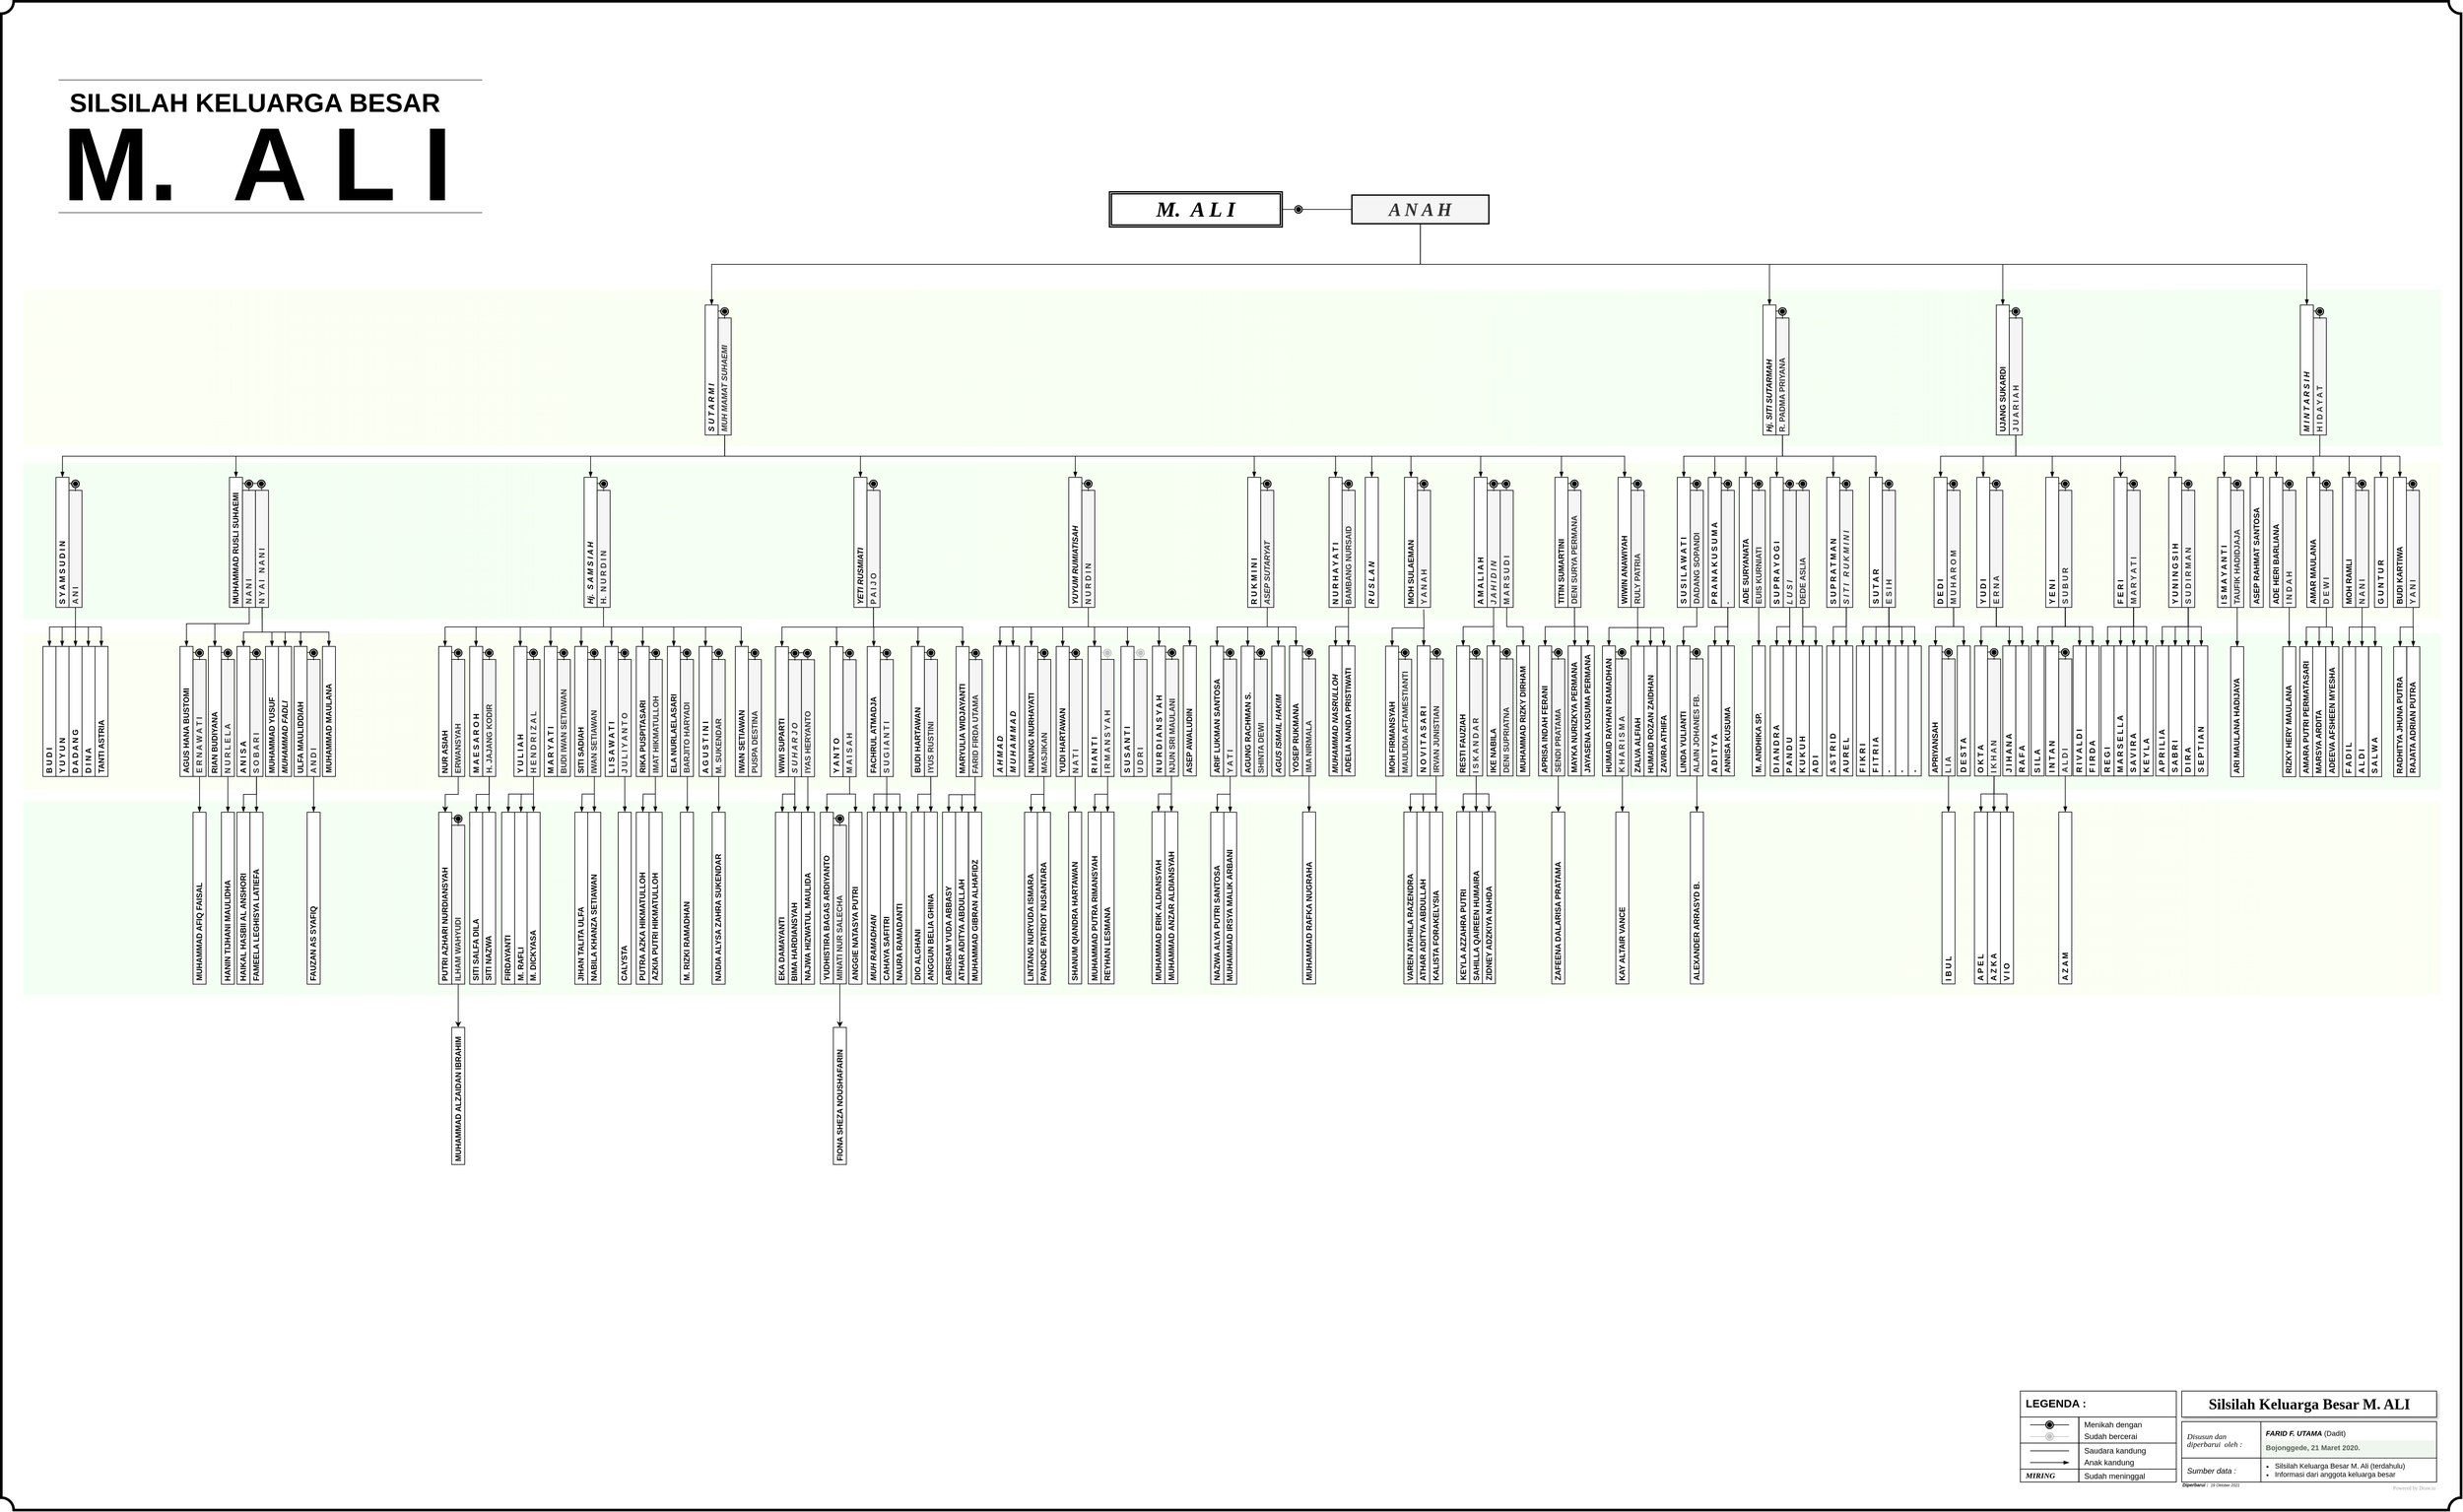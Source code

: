 <mxfile version="12.6.5" type="device"><diagram id="3kFvuyWPY40qq3xBcipo" name="Kong Ali"><mxGraphModel dx="1002" dy="581" grid="1" gridSize="10" guides="1" tooltips="1" connect="1" arrows="1" fold="1" page="1" pageScale="1" pageWidth="3800" pageHeight="2340" background="#ffffff" math="0" shadow="0"><root><mxCell id="0"/><mxCell id="1" parent="0"/><mxCell id="tsvsctQJKFasO-H9lkEb-3" value="" style="shape=partialRectangle;whiteSpace=wrap;html=1;left=0;right=0;fillColor=none;strokeWidth=2;fontFamily=ARIAL;fontSize=28;opacity=40;fontColor=#000000;" parent="1" vertex="1"><mxGeometry x="99" y="131" width="649" height="204" as="geometry"/></mxCell><mxCell id="tsvsctQJKFasO-H9lkEb-1" value="" style="verticalLabelPosition=bottom;verticalAlign=top;html=1;shape=mxgraph.basic.plaque;dx=9.5;fillColor=none;strokeWidth=4;strokeColor=#000000;fontColor=#ffffff;" parent="1" vertex="1"><mxGeometry x="10" y="10" width="3780" height="2320" as="geometry"/></mxCell><mxCell id="MbpsUeN6jnEv_xdepx1Z-3" value="" style="rounded=0;whiteSpace=wrap;html=1;shadow=0;glass=0;comic=0;strokeWidth=1;fillColor=#FAFFE8;fontSize=11;opacity=50;align=center;strokeColor=none;gradientColor=#E6FFE6;gradientDirection=east;" parent="1" vertex="1"><mxGeometry x="44" y="981.62" width="3716" height="240" as="geometry"/></mxCell><mxCell id="MbpsUeN6jnEv_xdepx1Z-4" value="" style="rounded=0;whiteSpace=wrap;html=1;shadow=0;glass=0;comic=0;strokeWidth=1;fillColor=#FAFFE8;fontSize=11;opacity=50;align=center;strokeColor=none;gradientColor=#E6FFE6;gradientDirection=west;" parent="1" vertex="1"><mxGeometry x="44" y="1240.38" width="3716" height="297.62" as="geometry"/></mxCell><mxCell id="MbpsUeN6jnEv_xdepx1Z-2" value="" style="rounded=0;whiteSpace=wrap;html=1;shadow=0;glass=0;comic=0;strokeWidth=1;fillColor=#FAFFE8;fontSize=11;opacity=50;align=center;strokeColor=none;gradientColor=#E6FFE6;gradientDirection=west;" parent="1" vertex="1"><mxGeometry x="44" y="720" width="3716" height="240" as="geometry"/></mxCell><mxCell id="MbpsUeN6jnEv_xdepx1Z-1" value="" style="rounded=0;whiteSpace=wrap;html=1;shadow=0;glass=0;comic=0;strokeWidth=1;fillColor=#FAFFE8;fontSize=11;opacity=50;align=center;strokeColor=none;gradientColor=#E6FFE6;gradientDirection=east;" parent="1" vertex="1"><mxGeometry x="44" y="454" width="3716" height="240" as="geometry"/></mxCell><mxCell id="0RpVZCIGXbiiC7UdeMdu-37" value="" style="shape=partialRectangle;whiteSpace=wrap;html=1;bottom=0;right=0;fillColor=none;fontFamily=ARIAL;rotation=90;fontSize=12;" parent="1" vertex="1"><mxGeometry x="397.15" y="749.5" width="11.25" height="15" as="geometry"/></mxCell><mxCell id="JiGLJ9JxdjYx2wJvDPG--187" style="edgeStyle=orthogonalEdgeStyle;rounded=0;orthogonalLoop=1;jettySize=auto;html=1;exitX=1;exitY=0.5;exitDx=0;exitDy=0;entryX=0.5;entryY=1;entryDx=0;entryDy=0;startArrow=blockThin;startFill=1;endArrow=none;endFill=0;fontSize=12;fontFamily=ARIAL;" parent="1" source="0RpVZCIGXbiiC7UdeMdu-1" target="0RpVZCIGXbiiC7UdeMdu-19" edge="1"><mxGeometry relative="1" as="geometry"/></mxCell><mxCell id="0RpVZCIGXbiiC7UdeMdu-1" value="S U T A R M I" style="rounded=0;whiteSpace=wrap;html=1;shadow=0;glass=0;comic=0;labelBackgroundColor=none;strokeColor=#000000;strokeWidth=1;fontFamily=ARIAL;fontSize=12;fillColor=#FFFFFF;fontStyle=3;rotation=-90;align=left;spacing=5;spacingTop=0;" parent="1" vertex="1"><mxGeometry x="1001.65" y="567" width="200" height="20" as="geometry"/></mxCell><mxCell id="0RpVZCIGXbiiC7UdeMdu-2" value="MUH MAMAT SUHAEMI" style="rounded=0;whiteSpace=wrap;html=1;shadow=0;glass=0;comic=0;labelBackgroundColor=none;strokeColor=#000000;strokeWidth=1;fontFamily=ARIAL;fontSize=12;fillColor=#f5f5f5;fontStyle=3;rotation=-90;align=left;spacing=5;spacingTop=0;fontColor=#333333;" parent="1" vertex="1"><mxGeometry x="1031.65" y="577" width="180" height="20" as="geometry"/></mxCell><mxCell id="0RpVZCIGXbiiC7UdeMdu-3" value="" style="shape=partialRectangle;whiteSpace=wrap;html=1;bottom=0;right=0;fillColor=none;fontFamily=ARIAL;rotation=90;fontSize=12;" parent="1" vertex="1"><mxGeometry x="1111.03" y="487" width="11.25" height="10" as="geometry"/></mxCell><mxCell id="0RpVZCIGXbiiC7UdeMdu-5" value="" style="shape=mxgraph.bpmn.shape;html=1;verticalLabelPosition=bottom;labelBackgroundColor=#ffffff;verticalAlign=top;align=center;perimeter=ellipsePerimeter;outlineConnect=0;outline=end;symbol=terminate;fillColor=#FFFFFF;fontFamily=ARIAL;fontSize=12;" parent="1" vertex="1"><mxGeometry x="1116.65" y="482" width="10" height="10" as="geometry"/></mxCell><mxCell id="JiGLJ9JxdjYx2wJvDPG--192" style="edgeStyle=orthogonalEdgeStyle;rounded=0;orthogonalLoop=1;jettySize=auto;html=1;exitX=1;exitY=0.5;exitDx=0;exitDy=0;startArrow=blockThin;startFill=1;endArrow=none;endFill=0;fontSize=12;fontFamily=ARIAL;" parent="1" source="0RpVZCIGXbiiC7UdeMdu-6" edge="1"><mxGeometry relative="1" as="geometry"><mxPoint x="2727.24" y="414.837" as="targetPoint"/></mxGeometry></mxCell><mxCell id="0RpVZCIGXbiiC7UdeMdu-6" value="Hj. SITI SUTARMAH" style="rounded=0;whiteSpace=wrap;html=1;shadow=0;glass=0;comic=0;labelBackgroundColor=none;strokeColor=#000000;strokeWidth=1;fontFamily=ARIAL;fontSize=12;fillColor=#FFFFFF;fontStyle=3;rotation=-90;align=left;spacing=5;spacingTop=0;" parent="1" vertex="1"><mxGeometry x="2627.24" y="567" width="200" height="20" as="geometry"/></mxCell><mxCell id="0RpVZCIGXbiiC7UdeMdu-7" value="R. PADMA PRIYANA" style="rounded=0;whiteSpace=wrap;html=1;shadow=0;glass=0;comic=0;labelBackgroundColor=none;strokeColor=#000000;strokeWidth=1;fontFamily=ARIAL;fontSize=12;fillColor=#f5f5f5;fontStyle=1;rotation=-90;align=left;spacing=5;spacingTop=0;fontColor=#333333;" parent="1" vertex="1"><mxGeometry x="2657.24" y="577" width="180" height="20" as="geometry"/></mxCell><mxCell id="0RpVZCIGXbiiC7UdeMdu-8" value="" style="shape=partialRectangle;whiteSpace=wrap;html=1;bottom=0;right=0;fillColor=none;fontFamily=ARIAL;rotation=90;fontSize=12;" parent="1" vertex="1"><mxGeometry x="2736.62" y="487" width="11.25" height="10" as="geometry"/></mxCell><mxCell id="0RpVZCIGXbiiC7UdeMdu-9" value="" style="shape=mxgraph.bpmn.shape;html=1;verticalLabelPosition=bottom;labelBackgroundColor=#ffffff;verticalAlign=top;align=center;perimeter=ellipsePerimeter;outlineConnect=0;outline=end;symbol=terminate;fillColor=#FFFFFF;fontFamily=ARIAL;fontSize=12;" parent="1" vertex="1"><mxGeometry x="2742.24" y="482" width="10" height="10" as="geometry"/></mxCell><mxCell id="JiGLJ9JxdjYx2wJvDPG--191" style="edgeStyle=orthogonalEdgeStyle;rounded=0;orthogonalLoop=1;jettySize=auto;html=1;exitX=1;exitY=0.5;exitDx=0;exitDy=0;startArrow=blockThin;startFill=1;endArrow=none;endFill=0;fontSize=12;fontFamily=ARIAL;" parent="1" source="0RpVZCIGXbiiC7UdeMdu-10" edge="1"><mxGeometry relative="1" as="geometry"><mxPoint x="3085.77" y="414.605" as="targetPoint"/></mxGeometry></mxCell><mxCell id="0RpVZCIGXbiiC7UdeMdu-10" value="UJANG SUKARDI" style="rounded=0;whiteSpace=wrap;html=1;shadow=0;glass=0;comic=0;labelBackgroundColor=none;strokeColor=#000000;strokeWidth=1;fontFamily=ARIAL;fontSize=12;fillColor=#FFFFFF;fontStyle=1;rotation=-90;align=left;spacing=5;spacingTop=0;" parent="1" vertex="1"><mxGeometry x="2985.77" y="567" width="200" height="20" as="geometry"/></mxCell><mxCell id="0RpVZCIGXbiiC7UdeMdu-11" value="J U A R I A H" style="rounded=0;whiteSpace=wrap;html=1;shadow=0;glass=0;comic=0;labelBackgroundColor=none;strokeColor=#000000;strokeWidth=1;fontFamily=ARIAL;fontSize=12;fillColor=#f5f5f5;fontStyle=1;rotation=-90;align=left;spacing=5;spacingTop=0;fontColor=#333333;" parent="1" vertex="1"><mxGeometry x="3015.77" y="577" width="180" height="20" as="geometry"/></mxCell><mxCell id="0RpVZCIGXbiiC7UdeMdu-12" value="" style="shape=partialRectangle;whiteSpace=wrap;html=1;bottom=0;right=0;fillColor=none;fontFamily=ARIAL;rotation=90;fontSize=12;" parent="1" vertex="1"><mxGeometry x="3095.15" y="487" width="11.25" height="10" as="geometry"/></mxCell><mxCell id="0RpVZCIGXbiiC7UdeMdu-13" value="" style="shape=mxgraph.bpmn.shape;html=1;verticalLabelPosition=bottom;labelBackgroundColor=#ffffff;verticalAlign=top;align=center;perimeter=ellipsePerimeter;outlineConnect=0;outline=end;symbol=terminate;fillColor=#FFFFFF;fontFamily=ARIAL;fontSize=12;" parent="1" vertex="1"><mxGeometry x="3100.77" y="482" width="10" height="10" as="geometry"/></mxCell><mxCell id="JiGLJ9JxdjYx2wJvDPG--189" style="edgeStyle=orthogonalEdgeStyle;rounded=0;orthogonalLoop=1;jettySize=auto;html=1;exitX=1;exitY=0.5;exitDx=0;exitDy=0;entryX=0.5;entryY=1;entryDx=0;entryDy=0;startArrow=blockThin;startFill=1;endArrow=none;endFill=0;fontSize=12;fontFamily=ARIAL;" parent="1" source="0RpVZCIGXbiiC7UdeMdu-14" target="0RpVZCIGXbiiC7UdeMdu-19" edge="1"><mxGeometry relative="1" as="geometry"/></mxCell><mxCell id="0RpVZCIGXbiiC7UdeMdu-14" value="M I N T A R S I H" style="rounded=0;whiteSpace=wrap;html=1;shadow=0;glass=0;comic=0;labelBackgroundColor=none;strokeColor=#000000;strokeWidth=1;fontFamily=ARIAL;fontSize=12;fillColor=#FFFFFF;fontStyle=3;rotation=-90;align=left;spacing=5;spacingTop=0;" parent="1" vertex="1"><mxGeometry x="3453.0" y="567" width="200" height="20" as="geometry"/></mxCell><mxCell id="0RpVZCIGXbiiC7UdeMdu-15" value="H I D A Y A T" style="rounded=0;whiteSpace=wrap;html=1;shadow=0;glass=0;comic=0;labelBackgroundColor=none;strokeColor=#000000;strokeWidth=1;fontFamily=ARIAL;fontSize=12;fillColor=#f5f5f5;fontStyle=1;rotation=-90;align=left;spacing=5;spacingTop=0;fontColor=#333333;" parent="1" vertex="1"><mxGeometry x="3483.0" y="577" width="180" height="20" as="geometry"/></mxCell><mxCell id="0RpVZCIGXbiiC7UdeMdu-16" value="" style="shape=partialRectangle;whiteSpace=wrap;html=1;bottom=0;right=0;fillColor=none;fontFamily=ARIAL;rotation=90;fontSize=12;" parent="1" vertex="1"><mxGeometry x="3562.38" y="487" width="11.25" height="10" as="geometry"/></mxCell><mxCell id="0RpVZCIGXbiiC7UdeMdu-17" value="" style="shape=mxgraph.bpmn.shape;html=1;verticalLabelPosition=bottom;labelBackgroundColor=#ffffff;verticalAlign=top;align=center;perimeter=ellipsePerimeter;outlineConnect=0;outline=end;symbol=terminate;fillColor=#FFFFFF;fontFamily=ARIAL;fontSize=12;" parent="1" vertex="1"><mxGeometry x="3568.0" y="482" width="10" height="10" as="geometry"/></mxCell><mxCell id="0RpVZCIGXbiiC7UdeMdu-20" style="edgeStyle=none;rounded=0;orthogonalLoop=1;jettySize=auto;html=1;exitX=1;exitY=0.5;exitDx=0;exitDy=0;entryX=0;entryY=0.5;entryDx=0;entryDy=0;fontFamily=ARIAL;fontSize=12;endArrow=none;endFill=0;" parent="1" source="0RpVZCIGXbiiC7UdeMdu-23" target="0RpVZCIGXbiiC7UdeMdu-19" edge="1"><mxGeometry relative="1" as="geometry"/></mxCell><mxCell id="0RpVZCIGXbiiC7UdeMdu-18" value="M.&amp;nbsp; A L I" style="shape=ext;double=1;rounded=0;whiteSpace=wrap;html=1;fillColor=#FFFFFF;fontFamily=Angsana New;fontSize=33;fontStyle=3;strokeWidth=2;shadow=0;" parent="1" vertex="1"><mxGeometry x="1713" y="303" width="265.49" height="54" as="geometry"/></mxCell><mxCell id="0RpVZCIGXbiiC7UdeMdu-19" value="A N A H" style="rounded=0;whiteSpace=wrap;html=1;shadow=0;strokeWidth=2;fillColor=#f5f5f5;fontFamily=Angsana New;fontSize=28;fontStyle=3;strokeColor=#000000;fontColor=#333333;" parent="1" vertex="1"><mxGeometry x="2085.49" y="308" width="210.51" height="44" as="geometry"/></mxCell><mxCell id="0RpVZCIGXbiiC7UdeMdu-23" value="" style="shape=mxgraph.bpmn.shape;html=1;verticalLabelPosition=bottom;labelBackgroundColor=#ffffff;verticalAlign=top;align=center;perimeter=ellipsePerimeter;outlineConnect=0;outline=end;symbol=terminate;fillColor=#FFFFFF;fontFamily=ARIAL;fontSize=12;" parent="1" vertex="1"><mxGeometry x="1998.49" y="325" width="10" height="10" as="geometry"/></mxCell><mxCell id="0RpVZCIGXbiiC7UdeMdu-25" style="edgeStyle=none;rounded=0;orthogonalLoop=1;jettySize=auto;html=1;exitX=1;exitY=0.5;exitDx=0;exitDy=0;entryX=0;entryY=0.5;entryDx=0;entryDy=0;fontFamily=ARIAL;fontSize=12;endArrow=none;endFill=0;" parent="1" source="0RpVZCIGXbiiC7UdeMdu-18" target="0RpVZCIGXbiiC7UdeMdu-23" edge="1"><mxGeometry relative="1" as="geometry"><mxPoint x="1978.49" y="330" as="sourcePoint"/><mxPoint x="2098.49" y="330" as="targetPoint"/></mxGeometry></mxCell><mxCell id="qpXbNWNHJRXcAnP5Zdyc-49" style="edgeStyle=orthogonalEdgeStyle;rounded=0;orthogonalLoop=1;jettySize=auto;html=1;exitX=1;exitY=0.5;exitDx=0;exitDy=0;startArrow=blockThin;startFill=1;endArrow=none;endFill=0;fontFamily=Lucida Console;fontSize=8;" parent="1" source="0RpVZCIGXbiiC7UdeMdu-27" target="0RpVZCIGXbiiC7UdeMdu-2" edge="1"><mxGeometry relative="1" as="geometry"/></mxCell><mxCell id="0RpVZCIGXbiiC7UdeMdu-27" value="S Y A M S U D I N" style="rounded=0;whiteSpace=wrap;html=1;shadow=0;glass=0;comic=0;labelBackgroundColor=none;strokeColor=#000000;strokeWidth=1;fontFamily=ARIAL;fontSize=12;fillColor=#FFFFFF;fontStyle=1;rotation=-90;align=left;spacing=5;spacingTop=0;" parent="1" vertex="1"><mxGeometry x="4" y="832" width="200" height="20" as="geometry"/></mxCell><mxCell id="0RpVZCIGXbiiC7UdeMdu-349" style="edgeStyle=none;rounded=0;orthogonalLoop=1;jettySize=auto;html=1;exitX=0;exitY=0.5;exitDx=0;exitDy=0;entryX=1;entryY=0.5;entryDx=0;entryDy=0;endArrow=blockThin;endFill=1;fontFamily=ARIAL;fontSize=12;" parent="1" source="0RpVZCIGXbiiC7UdeMdu-28" target="0RpVZCIGXbiiC7UdeMdu-159" edge="1"><mxGeometry relative="1" as="geometry"/></mxCell><mxCell id="0RpVZCIGXbiiC7UdeMdu-28" value="A N I" style="rounded=0;whiteSpace=wrap;html=1;shadow=0;glass=0;comic=0;labelBackgroundColor=none;strokeColor=#000000;strokeWidth=1;fontFamily=ARIAL;fontSize=12;fillColor=#f5f5f5;fontStyle=1;rotation=-90;align=left;spacing=5;spacingTop=0;fontColor=#333333;" parent="1" vertex="1"><mxGeometry x="34" y="842" width="180" height="20" as="geometry"/></mxCell><mxCell id="0RpVZCIGXbiiC7UdeMdu-29" value="" style="shape=partialRectangle;whiteSpace=wrap;html=1;bottom=0;right=0;fillColor=none;fontFamily=ARIAL;rotation=90;fontSize=12;" parent="1" vertex="1"><mxGeometry x="113.38" y="752" width="11.25" height="10" as="geometry"/></mxCell><mxCell id="0RpVZCIGXbiiC7UdeMdu-30" value="" style="shape=mxgraph.bpmn.shape;html=1;verticalLabelPosition=bottom;labelBackgroundColor=#ffffff;verticalAlign=top;align=center;perimeter=ellipsePerimeter;outlineConnect=0;outline=end;symbol=terminate;fillColor=#FFFFFF;fontFamily=ARIAL;fontSize=12;" parent="1" vertex="1"><mxGeometry x="119" y="747" width="10" height="10" as="geometry"/></mxCell><mxCell id="JiGLJ9JxdjYx2wJvDPG--139" style="edgeStyle=orthogonalEdgeStyle;rounded=0;orthogonalLoop=1;jettySize=auto;html=1;exitX=1;exitY=0.5;exitDx=0;exitDy=0;startArrow=blockThin;startFill=1;endArrow=none;endFill=0;fontFamily=ARIAL;fontSize=12;" parent="1" source="0RpVZCIGXbiiC7UdeMdu-31" edge="1"><mxGeometry relative="1" as="geometry"><mxPoint x="370.64" y="709.278" as="targetPoint"/></mxGeometry></mxCell><mxCell id="0RpVZCIGXbiiC7UdeMdu-31" value="MUHAMMAD RUSLI SUHAEMI" style="rounded=0;whiteSpace=wrap;html=1;shadow=0;glass=0;comic=0;labelBackgroundColor=none;strokeColor=#000000;strokeWidth=1;fontFamily=ARIAL;fontSize=12;fillColor=#FFFFFF;fontStyle=1;rotation=-90;align=left;spacing=5;spacingTop=0;" parent="1" vertex="1"><mxGeometry x="270.64" y="832" width="200" height="20" as="geometry"/></mxCell><mxCell id="0RpVZCIGXbiiC7UdeMdu-32" value="N A N I" style="rounded=0;whiteSpace=wrap;html=1;shadow=0;glass=0;comic=0;labelBackgroundColor=none;strokeColor=#000000;strokeWidth=1;fontFamily=ARIAL;fontSize=12;fillColor=#f5f5f5;fontStyle=1;rotation=-90;align=left;spacing=5;spacingTop=0;fontColor=#333333;" parent="1" vertex="1"><mxGeometry x="300.64" y="842" width="180" height="20" as="geometry"/></mxCell><mxCell id="0RpVZCIGXbiiC7UdeMdu-33" value="" style="shape=partialRectangle;whiteSpace=wrap;html=1;bottom=0;right=0;fillColor=none;fontFamily=ARIAL;rotation=90;fontSize=12;" parent="1" vertex="1"><mxGeometry x="380.02" y="752" width="11.25" height="10" as="geometry"/></mxCell><mxCell id="0RpVZCIGXbiiC7UdeMdu-34" value="" style="shape=mxgraph.bpmn.shape;html=1;verticalLabelPosition=bottom;labelBackgroundColor=#ffffff;verticalAlign=top;align=center;perimeter=ellipsePerimeter;outlineConnect=0;outline=end;symbol=terminate;fillColor=#FFFFFF;fontFamily=ARIAL;fontSize=12;" parent="1" vertex="1"><mxGeometry x="385.64" y="747" width="10" height="10" as="geometry"/></mxCell><mxCell id="0RpVZCIGXbiiC7UdeMdu-35" value="N Y A I&amp;nbsp; &amp;nbsp;N A N I" style="rounded=0;whiteSpace=wrap;html=1;shadow=0;glass=0;comic=0;labelBackgroundColor=none;strokeColor=#000000;strokeWidth=1;fontFamily=ARIAL;fontSize=12;fillColor=#f5f5f5;fontStyle=1;rotation=-90;align=left;spacing=5;spacingTop=0;fontColor=#333333;" parent="1" vertex="1"><mxGeometry x="320.64" y="842" width="180" height="20" as="geometry"/></mxCell><mxCell id="0RpVZCIGXbiiC7UdeMdu-36" value="" style="shape=mxgraph.bpmn.shape;html=1;verticalLabelPosition=bottom;labelBackgroundColor=#ffffff;verticalAlign=top;align=center;perimeter=ellipsePerimeter;outlineConnect=0;outline=end;symbol=terminate;fillColor=#FFFFFF;fontFamily=ARIAL;fontSize=12;" parent="1" vertex="1"><mxGeometry x="404.64" y="747" width="10" height="10" as="geometry"/></mxCell><mxCell id="JiGLJ9JxdjYx2wJvDPG--140" style="edgeStyle=orthogonalEdgeStyle;rounded=0;orthogonalLoop=1;jettySize=auto;html=1;exitX=1;exitY=0.5;exitDx=0;exitDy=0;startArrow=blockThin;startFill=1;endArrow=none;endFill=0;fontFamily=ARIAL;fontSize=12;" parent="1" source="0RpVZCIGXbiiC7UdeMdu-38" edge="1"><mxGeometry relative="1" as="geometry"><mxPoint x="915.64" y="709.556" as="targetPoint"/></mxGeometry></mxCell><mxCell id="0RpVZCIGXbiiC7UdeMdu-38" value="Hj.&amp;nbsp; S A M S I A H" style="rounded=0;whiteSpace=wrap;html=1;shadow=0;glass=0;comic=0;labelBackgroundColor=none;strokeColor=#000000;strokeWidth=1;fontFamily=ARIAL;fontSize=12;fillColor=#FFFFFF;fontStyle=3;rotation=-90;align=left;spacing=5;spacingTop=0;" parent="1" vertex="1"><mxGeometry x="815.64" y="832" width="200" height="20" as="geometry"/></mxCell><mxCell id="0RpVZCIGXbiiC7UdeMdu-39" value="H.&amp;nbsp; N U R D I N" style="rounded=0;whiteSpace=wrap;html=1;shadow=0;glass=0;comic=0;labelBackgroundColor=none;strokeColor=#000000;strokeWidth=1;fontFamily=ARIAL;fontSize=12;fillColor=#f5f5f5;fontStyle=1;rotation=-90;align=left;spacing=5;spacingTop=0;fontColor=#333333;" parent="1" vertex="1"><mxGeometry x="845.64" y="842" width="180" height="20" as="geometry"/></mxCell><mxCell id="0RpVZCIGXbiiC7UdeMdu-40" value="" style="shape=partialRectangle;whiteSpace=wrap;html=1;bottom=0;right=0;fillColor=none;fontFamily=ARIAL;rotation=90;fontSize=12;" parent="1" vertex="1"><mxGeometry x="925.02" y="752" width="11.25" height="10" as="geometry"/></mxCell><mxCell id="0RpVZCIGXbiiC7UdeMdu-41" value="" style="shape=mxgraph.bpmn.shape;html=1;verticalLabelPosition=bottom;labelBackgroundColor=#ffffff;verticalAlign=top;align=center;perimeter=ellipsePerimeter;outlineConnect=0;outline=end;symbol=terminate;fillColor=#FFFFFF;fontFamily=ARIAL;fontSize=12;" parent="1" vertex="1"><mxGeometry x="930.64" y="747" width="10" height="10" as="geometry"/></mxCell><mxCell id="JiGLJ9JxdjYx2wJvDPG--141" style="edgeStyle=orthogonalEdgeStyle;rounded=0;orthogonalLoop=1;jettySize=auto;html=1;exitX=1;exitY=0.5;exitDx=0;exitDy=0;startArrow=blockThin;startFill=1;endArrow=none;endFill=0;fontFamily=ARIAL;fontSize=12;" parent="1" source="0RpVZCIGXbiiC7UdeMdu-42" edge="1"><mxGeometry relative="1" as="geometry"><mxPoint x="1330.28" y="709" as="targetPoint"/></mxGeometry></mxCell><mxCell id="0RpVZCIGXbiiC7UdeMdu-42" value="YETI RUSMIATI" style="rounded=0;whiteSpace=wrap;html=1;shadow=0;glass=0;comic=0;labelBackgroundColor=none;strokeColor=#000000;strokeWidth=1;fontFamily=ARIAL;fontSize=12;fillColor=#FFFFFF;fontStyle=3;rotation=-90;align=left;spacing=5;spacingTop=0;" parent="1" vertex="1"><mxGeometry x="1230.28" y="832" width="200" height="20" as="geometry"/></mxCell><mxCell id="0RpVZCIGXbiiC7UdeMdu-43" value="P A I J O" style="rounded=0;whiteSpace=wrap;html=1;shadow=0;glass=0;comic=0;labelBackgroundColor=none;strokeColor=#000000;strokeWidth=1;fontFamily=ARIAL;fontSize=12;fillColor=#f5f5f5;fontStyle=1;rotation=-90;align=left;spacing=5;spacingTop=0;fontColor=#333333;" parent="1" vertex="1"><mxGeometry x="1260.28" y="842" width="180" height="20" as="geometry"/></mxCell><mxCell id="0RpVZCIGXbiiC7UdeMdu-44" value="" style="shape=partialRectangle;whiteSpace=wrap;html=1;bottom=0;right=0;fillColor=none;fontFamily=ARIAL;rotation=90;fontSize=12;" parent="1" vertex="1"><mxGeometry x="1339.66" y="752" width="11.25" height="10" as="geometry"/></mxCell><mxCell id="0RpVZCIGXbiiC7UdeMdu-45" value="" style="shape=mxgraph.bpmn.shape;html=1;verticalLabelPosition=bottom;labelBackgroundColor=#ffffff;verticalAlign=top;align=center;perimeter=ellipsePerimeter;outlineConnect=0;outline=end;symbol=terminate;fillColor=#FFFFFF;fontFamily=ARIAL;fontSize=12;" parent="1" vertex="1"><mxGeometry x="1345.28" y="747" width="10" height="10" as="geometry"/></mxCell><mxCell id="JiGLJ9JxdjYx2wJvDPG--142" style="edgeStyle=orthogonalEdgeStyle;rounded=0;orthogonalLoop=1;jettySize=auto;html=1;exitX=1;exitY=0.5;exitDx=0;exitDy=0;startArrow=blockThin;startFill=1;endArrow=none;endFill=0;fontFamily=ARIAL;fontSize=12;" parent="1" source="0RpVZCIGXbiiC7UdeMdu-46" edge="1"><mxGeometry relative="1" as="geometry"><mxPoint x="1660.42" y="709.278" as="targetPoint"/></mxGeometry></mxCell><mxCell id="0RpVZCIGXbiiC7UdeMdu-46" value="YUYUM RUMIATISAH" style="rounded=0;whiteSpace=wrap;html=1;shadow=0;glass=0;comic=0;labelBackgroundColor=none;strokeColor=#000000;strokeWidth=1;fontFamily=ARIAL;fontSize=12;fillColor=#FFFFFF;fontStyle=3;rotation=-90;align=left;spacing=5;spacingTop=0;" parent="1" vertex="1"><mxGeometry x="1560.42" y="832" width="200" height="20" as="geometry"/></mxCell><mxCell id="JiGLJ9JxdjYx2wJvDPG--58" style="edgeStyle=orthogonalEdgeStyle;rounded=0;orthogonalLoop=1;jettySize=auto;html=1;exitX=0;exitY=0.5;exitDx=0;exitDy=0;startArrow=none;startFill=0;endArrow=none;endFill=0;fontFamily=ARIAL;fontSize=12;" parent="1" source="0RpVZCIGXbiiC7UdeMdu-47" edge="1"><mxGeometry relative="1" as="geometry"><mxPoint x="1680.508" y="971.953" as="targetPoint"/></mxGeometry></mxCell><mxCell id="0RpVZCIGXbiiC7UdeMdu-47" value="N U R D I N" style="rounded=0;whiteSpace=wrap;html=1;shadow=0;glass=0;comic=0;labelBackgroundColor=none;strokeColor=#000000;strokeWidth=1;fontFamily=ARIAL;fontSize=12;fillColor=#f5f5f5;fontStyle=1;rotation=-90;align=left;spacing=5;spacingTop=0;fontColor=#333333;" parent="1" vertex="1"><mxGeometry x="1590.42" y="842" width="180" height="20" as="geometry"/></mxCell><mxCell id="0RpVZCIGXbiiC7UdeMdu-48" value="" style="shape=partialRectangle;whiteSpace=wrap;html=1;bottom=0;right=0;fillColor=none;fontFamily=ARIAL;rotation=90;fontSize=12;" parent="1" vertex="1"><mxGeometry x="1669.8" y="752" width="11.25" height="10" as="geometry"/></mxCell><mxCell id="0RpVZCIGXbiiC7UdeMdu-49" value="" style="shape=mxgraph.bpmn.shape;html=1;verticalLabelPosition=bottom;labelBackgroundColor=#ffffff;verticalAlign=top;align=center;perimeter=ellipsePerimeter;outlineConnect=0;outline=end;symbol=terminate;fillColor=#FFFFFF;fontFamily=ARIAL;fontSize=12;" parent="1" vertex="1"><mxGeometry x="1675.42" y="747" width="10" height="10" as="geometry"/></mxCell><mxCell id="JiGLJ9JxdjYx2wJvDPG--143" style="edgeStyle=orthogonalEdgeStyle;rounded=0;orthogonalLoop=1;jettySize=auto;html=1;exitX=1;exitY=0.5;exitDx=0;exitDy=0;startArrow=blockThin;startFill=1;endArrow=none;endFill=0;fontFamily=ARIAL;fontSize=12;" parent="1" source="0RpVZCIGXbiiC7UdeMdu-50" edge="1"><mxGeometry relative="1" as="geometry"><mxPoint x="1935.44" y="709.556" as="targetPoint"/></mxGeometry></mxCell><mxCell id="0RpVZCIGXbiiC7UdeMdu-50" value="R U K M I N I" style="rounded=0;whiteSpace=wrap;html=1;shadow=0;glass=0;comic=0;labelBackgroundColor=none;strokeColor=#000000;strokeWidth=1;fontFamily=ARIAL;fontSize=12;fillColor=#FFFFFF;fontStyle=1;rotation=-90;align=left;spacing=5;spacingTop=0;" parent="1" vertex="1"><mxGeometry x="1835.44" y="832" width="200" height="20" as="geometry"/></mxCell><mxCell id="JiGLJ9JxdjYx2wJvDPG--74" style="edgeStyle=orthogonalEdgeStyle;rounded=0;orthogonalLoop=1;jettySize=auto;html=1;exitX=0;exitY=0.5;exitDx=0;exitDy=0;startArrow=none;startFill=0;endArrow=none;endFill=0;fontFamily=ARIAL;fontSize=12;" parent="1" source="0RpVZCIGXbiiC7UdeMdu-51" edge="1"><mxGeometry relative="1" as="geometry"><mxPoint x="1955.345" y="971.721" as="targetPoint"/></mxGeometry></mxCell><mxCell id="0RpVZCIGXbiiC7UdeMdu-51" value="ASEP SUTARYAT" style="rounded=0;whiteSpace=wrap;html=1;shadow=0;glass=0;comic=0;labelBackgroundColor=none;strokeColor=#000000;strokeWidth=1;fontFamily=ARIAL;fontSize=12;fillColor=#f5f5f5;fontStyle=3;rotation=-90;align=left;spacing=5;spacingTop=0;fontColor=#333333;" parent="1" vertex="1"><mxGeometry x="1865.44" y="842" width="180" height="20" as="geometry"/></mxCell><mxCell id="0RpVZCIGXbiiC7UdeMdu-52" value="" style="shape=partialRectangle;whiteSpace=wrap;html=1;bottom=0;right=0;fillColor=none;fontFamily=ARIAL;rotation=90;fontSize=12;" parent="1" vertex="1"><mxGeometry x="1944.82" y="752" width="11.25" height="10" as="geometry"/></mxCell><mxCell id="0RpVZCIGXbiiC7UdeMdu-53" value="" style="shape=mxgraph.bpmn.shape;html=1;verticalLabelPosition=bottom;labelBackgroundColor=#ffffff;verticalAlign=top;align=center;perimeter=ellipsePerimeter;outlineConnect=0;outline=end;symbol=terminate;fillColor=#FFFFFF;fontFamily=ARIAL;fontSize=12;" parent="1" vertex="1"><mxGeometry x="1950.44" y="747" width="10" height="10" as="geometry"/></mxCell><mxCell id="JiGLJ9JxdjYx2wJvDPG--144" style="edgeStyle=orthogonalEdgeStyle;rounded=0;orthogonalLoop=1;jettySize=auto;html=1;exitX=1;exitY=0.5;exitDx=0;exitDy=0;startArrow=blockThin;startFill=1;endArrow=none;endFill=0;fontFamily=ARIAL;fontSize=12;" parent="1" source="0RpVZCIGXbiiC7UdeMdu-57" edge="1"><mxGeometry relative="1" as="geometry"><mxPoint x="2060.44" y="709.278" as="targetPoint"/></mxGeometry></mxCell><mxCell id="0RpVZCIGXbiiC7UdeMdu-57" value="N U R H A Y A T I" style="rounded=0;whiteSpace=wrap;html=1;shadow=0;glass=0;comic=0;labelBackgroundColor=none;strokeColor=#000000;strokeWidth=1;fontFamily=ARIAL;fontSize=12;fillColor=#FFFFFF;fontStyle=1;rotation=-90;align=left;spacing=5;spacingTop=0;" parent="1" vertex="1"><mxGeometry x="1960.44" y="832" width="200" height="20" as="geometry"/></mxCell><mxCell id="0RpVZCIGXbiiC7UdeMdu-58" value="BAMBANG NURSAID" style="rounded=0;whiteSpace=wrap;html=1;shadow=0;glass=0;comic=0;labelBackgroundColor=none;strokeColor=#000000;strokeWidth=1;fontFamily=ARIAL;fontSize=12;fillColor=#f5f5f5;fontStyle=1;rotation=-90;align=left;spacing=5;spacingTop=0;fontColor=#333333;" parent="1" vertex="1"><mxGeometry x="1990.44" y="842" width="180" height="20" as="geometry"/></mxCell><mxCell id="0RpVZCIGXbiiC7UdeMdu-59" value="" style="shape=partialRectangle;whiteSpace=wrap;html=1;bottom=0;right=0;fillColor=none;fontFamily=ARIAL;rotation=90;fontSize=12;" parent="1" vertex="1"><mxGeometry x="2069.82" y="752" width="11.25" height="10" as="geometry"/></mxCell><mxCell id="0RpVZCIGXbiiC7UdeMdu-60" value="" style="shape=mxgraph.bpmn.shape;html=1;verticalLabelPosition=bottom;labelBackgroundColor=#ffffff;verticalAlign=top;align=center;perimeter=ellipsePerimeter;outlineConnect=0;outline=end;symbol=terminate;fillColor=#FFFFFF;fontFamily=ARIAL;fontSize=12;" parent="1" vertex="1"><mxGeometry x="2075.44" y="747" width="10" height="10" as="geometry"/></mxCell><mxCell id="JiGLJ9JxdjYx2wJvDPG--145" style="edgeStyle=orthogonalEdgeStyle;rounded=0;orthogonalLoop=1;jettySize=auto;html=1;exitX=1;exitY=0.5;exitDx=0;exitDy=0;startArrow=blockThin;startFill=1;endArrow=none;endFill=0;fontFamily=ARIAL;fontSize=12;" parent="1" source="0RpVZCIGXbiiC7UdeMdu-61" edge="1"><mxGeometry relative="1" as="geometry"><mxPoint x="2116.07" y="709.278" as="targetPoint"/></mxGeometry></mxCell><mxCell id="0RpVZCIGXbiiC7UdeMdu-61" value="R U S L A N" style="rounded=0;whiteSpace=wrap;html=1;shadow=0;glass=0;comic=0;labelBackgroundColor=none;strokeColor=#000000;strokeWidth=1;fontFamily=ARIAL;fontSize=12;fillColor=#FFFFFF;fontStyle=3;rotation=-90;align=left;spacing=5;spacingTop=0;" parent="1" vertex="1"><mxGeometry x="2016.07" y="832" width="200" height="20" as="geometry"/></mxCell><mxCell id="JiGLJ9JxdjYx2wJvDPG--146" style="edgeStyle=orthogonalEdgeStyle;rounded=0;orthogonalLoop=1;jettySize=auto;html=1;exitX=1;exitY=0.5;exitDx=0;exitDy=0;startArrow=blockThin;startFill=1;endArrow=none;endFill=0;fontFamily=ARIAL;fontSize=12;" parent="1" source="0RpVZCIGXbiiC7UdeMdu-62" edge="1"><mxGeometry relative="1" as="geometry"><mxPoint x="2176.3" y="709.278" as="targetPoint"/></mxGeometry></mxCell><mxCell id="0RpVZCIGXbiiC7UdeMdu-62" value="MOH SULAEMAN" style="rounded=0;whiteSpace=wrap;html=1;shadow=0;glass=0;comic=0;labelBackgroundColor=none;strokeColor=#000000;strokeWidth=1;fontFamily=ARIAL;fontSize=12;fillColor=#FFFFFF;fontStyle=1;rotation=-90;align=left;spacing=5;spacingTop=0;" parent="1" vertex="1"><mxGeometry x="2076.3" y="832" width="200" height="20" as="geometry"/></mxCell><mxCell id="0RpVZCIGXbiiC7UdeMdu-63" value="Y A N A H" style="rounded=0;whiteSpace=wrap;html=1;shadow=0;glass=0;comic=0;labelBackgroundColor=none;strokeColor=#000000;strokeWidth=1;fontFamily=ARIAL;fontSize=12;fillColor=#f5f5f5;fontStyle=1;rotation=-90;align=left;spacing=5;spacingTop=0;fontColor=#333333;" parent="1" vertex="1"><mxGeometry x="2106.3" y="842" width="180" height="20" as="geometry"/></mxCell><mxCell id="0RpVZCIGXbiiC7UdeMdu-64" value="" style="shape=partialRectangle;whiteSpace=wrap;html=1;bottom=0;right=0;fillColor=none;fontFamily=ARIAL;rotation=90;fontSize=12;" parent="1" vertex="1"><mxGeometry x="2185.68" y="752" width="11.25" height="10" as="geometry"/></mxCell><mxCell id="0RpVZCIGXbiiC7UdeMdu-65" value="" style="shape=mxgraph.bpmn.shape;html=1;verticalLabelPosition=bottom;labelBackgroundColor=#ffffff;verticalAlign=top;align=center;perimeter=ellipsePerimeter;outlineConnect=0;outline=end;symbol=terminate;fillColor=#FFFFFF;fontFamily=ARIAL;fontSize=12;" parent="1" vertex="1"><mxGeometry x="2191.3" y="747" width="10" height="10" as="geometry"/></mxCell><mxCell id="0RpVZCIGXbiiC7UdeMdu-66" value="" style="shape=partialRectangle;whiteSpace=wrap;html=1;bottom=0;right=0;fillColor=none;fontFamily=ARIAL;rotation=90;fontSize=12;" parent="1" vertex="1"><mxGeometry x="2309.95" y="749.5" width="11.25" height="15" as="geometry"/></mxCell><mxCell id="JiGLJ9JxdjYx2wJvDPG--147" style="edgeStyle=orthogonalEdgeStyle;rounded=0;orthogonalLoop=1;jettySize=auto;html=1;exitX=1;exitY=0.5;exitDx=0;exitDy=0;startArrow=blockThin;startFill=1;endArrow=none;endFill=0;fontFamily=ARIAL;fontSize=12;" parent="1" source="0RpVZCIGXbiiC7UdeMdu-67" edge="1"><mxGeometry relative="1" as="geometry"><mxPoint x="2283.44" y="709.556" as="targetPoint"/></mxGeometry></mxCell><mxCell id="0RpVZCIGXbiiC7UdeMdu-67" value="A M A L I A H" style="rounded=0;whiteSpace=wrap;html=1;shadow=0;glass=0;comic=0;labelBackgroundColor=none;strokeColor=#000000;strokeWidth=1;fontFamily=ARIAL;fontSize=12;fillColor=#FFFFFF;fontStyle=1;rotation=-90;align=left;spacing=5;spacingTop=0;" parent="1" vertex="1"><mxGeometry x="2183.44" y="832" width="200" height="20" as="geometry"/></mxCell><mxCell id="0RpVZCIGXbiiC7UdeMdu-68" value="J A H I D I N" style="rounded=0;whiteSpace=wrap;html=1;shadow=0;glass=0;comic=0;labelBackgroundColor=none;strokeColor=#000000;strokeWidth=1;fontFamily=ARIAL;fontSize=12;fillColor=#f5f5f5;fontStyle=3;rotation=-90;align=left;spacing=5;spacingTop=0;fontColor=#333333;" parent="1" vertex="1"><mxGeometry x="2213.44" y="842" width="180" height="20" as="geometry"/></mxCell><mxCell id="0RpVZCIGXbiiC7UdeMdu-69" value="" style="shape=partialRectangle;whiteSpace=wrap;html=1;bottom=0;right=0;fillColor=none;fontFamily=ARIAL;rotation=90;fontSize=12;" parent="1" vertex="1"><mxGeometry x="2292.82" y="752" width="11.25" height="10" as="geometry"/></mxCell><mxCell id="0RpVZCIGXbiiC7UdeMdu-70" value="" style="shape=mxgraph.bpmn.shape;html=1;verticalLabelPosition=bottom;labelBackgroundColor=#ffffff;verticalAlign=top;align=center;perimeter=ellipsePerimeter;outlineConnect=0;outline=end;symbol=terminate;fillColor=#FFFFFF;fontFamily=ARIAL;fontSize=12;" parent="1" vertex="1"><mxGeometry x="2298.44" y="747" width="10" height="10" as="geometry"/></mxCell><mxCell id="0RpVZCIGXbiiC7UdeMdu-71" value="M A R S U D I" style="rounded=0;whiteSpace=wrap;html=1;shadow=0;glass=0;comic=0;labelBackgroundColor=none;strokeColor=#000000;strokeWidth=1;fontFamily=ARIAL;fontSize=12;fillColor=#f5f5f5;fontStyle=1;rotation=-90;align=left;spacing=5;spacingTop=0;fontColor=#333333;" parent="1" vertex="1"><mxGeometry x="2233.44" y="842" width="180" height="20" as="geometry"/></mxCell><mxCell id="0RpVZCIGXbiiC7UdeMdu-72" value="" style="shape=mxgraph.bpmn.shape;html=1;verticalLabelPosition=bottom;labelBackgroundColor=#ffffff;verticalAlign=top;align=center;perimeter=ellipsePerimeter;outlineConnect=0;outline=end;symbol=terminate;fillColor=#FFFFFF;fontFamily=ARIAL;fontSize=12;" parent="1" vertex="1"><mxGeometry x="2317.44" y="747" width="10" height="10" as="geometry"/></mxCell><mxCell id="JiGLJ9JxdjYx2wJvDPG--148" style="edgeStyle=orthogonalEdgeStyle;rounded=0;orthogonalLoop=1;jettySize=auto;html=1;exitX=1;exitY=0.5;exitDx=0;exitDy=0;startArrow=blockThin;startFill=1;endArrow=none;endFill=0;fontFamily=ARIAL;fontSize=12;" parent="1" source="0RpVZCIGXbiiC7UdeMdu-73" edge="1"><mxGeometry relative="1" as="geometry"><mxPoint x="2407.58" y="709.278" as="targetPoint"/></mxGeometry></mxCell><mxCell id="0RpVZCIGXbiiC7UdeMdu-73" value="TITIN SUMARTINI" style="rounded=0;whiteSpace=wrap;html=1;shadow=0;glass=0;comic=0;labelBackgroundColor=none;strokeColor=#000000;strokeWidth=1;fontFamily=ARIAL;fontSize=12;fillColor=#FFFFFF;fontStyle=1;rotation=-90;align=left;spacing=5;spacingTop=0;" parent="1" vertex="1"><mxGeometry x="2307.58" y="832" width="200" height="20" as="geometry"/></mxCell><mxCell id="0RpVZCIGXbiiC7UdeMdu-74" value="DENI SURYA PERMANA" style="rounded=0;whiteSpace=wrap;html=1;shadow=0;glass=0;comic=0;labelBackgroundColor=none;strokeColor=#000000;strokeWidth=1;fontFamily=ARIAL;fontSize=12;fillColor=#f5f5f5;fontStyle=1;rotation=-90;align=left;spacing=5;spacingTop=0;fontColor=#333333;" parent="1" vertex="1"><mxGeometry x="2337.58" y="842" width="180" height="20" as="geometry"/></mxCell><mxCell id="0RpVZCIGXbiiC7UdeMdu-75" value="" style="shape=partialRectangle;whiteSpace=wrap;html=1;bottom=0;right=0;fillColor=none;fontFamily=ARIAL;rotation=90;fontSize=12;" parent="1" vertex="1"><mxGeometry x="2416.96" y="752" width="11.25" height="10" as="geometry"/></mxCell><mxCell id="0RpVZCIGXbiiC7UdeMdu-76" value="" style="shape=mxgraph.bpmn.shape;html=1;verticalLabelPosition=bottom;labelBackgroundColor=#ffffff;verticalAlign=top;align=center;perimeter=ellipsePerimeter;outlineConnect=0;outline=end;symbol=terminate;fillColor=#FFFFFF;fontFamily=ARIAL;fontSize=12;" parent="1" vertex="1"><mxGeometry x="2422.58" y="747" width="10" height="10" as="geometry"/></mxCell><mxCell id="qpXbNWNHJRXcAnP5Zdyc-48" style="edgeStyle=orthogonalEdgeStyle;rounded=0;orthogonalLoop=1;jettySize=auto;html=1;exitX=1;exitY=0.5;exitDx=0;exitDy=0;entryX=0;entryY=0.5;entryDx=0;entryDy=0;startArrow=blockThin;startFill=1;endArrow=none;endFill=0;fontFamily=Lucida Console;fontSize=8;" parent="1" source="0RpVZCIGXbiiC7UdeMdu-77" target="0RpVZCIGXbiiC7UdeMdu-2" edge="1"><mxGeometry relative="1" as="geometry"/></mxCell><mxCell id="0RpVZCIGXbiiC7UdeMdu-77" value="WIWIN ANAWIYAH" style="rounded=0;whiteSpace=wrap;html=1;shadow=0;glass=0;comic=0;labelBackgroundColor=none;strokeColor=#000000;strokeWidth=1;fontFamily=ARIAL;fontSize=12;fillColor=#FFFFFF;fontStyle=1;rotation=-90;align=left;spacing=5;spacingTop=0;" parent="1" vertex="1"><mxGeometry x="2404.58" y="832" width="200" height="20" as="geometry"/></mxCell><mxCell id="0RpVZCIGXbiiC7UdeMdu-78" value="RULY PATRIA" style="rounded=0;whiteSpace=wrap;html=1;shadow=0;glass=0;comic=0;labelBackgroundColor=none;strokeColor=#000000;strokeWidth=1;fontFamily=ARIAL;fontSize=12;fillColor=#f5f5f5;fontStyle=1;rotation=-90;align=left;spacing=5;spacingTop=0;fontColor=#333333;" parent="1" vertex="1"><mxGeometry x="2434.58" y="842" width="180" height="20" as="geometry"/></mxCell><mxCell id="0RpVZCIGXbiiC7UdeMdu-79" value="" style="shape=partialRectangle;whiteSpace=wrap;html=1;bottom=0;right=0;fillColor=none;fontFamily=ARIAL;rotation=90;fontSize=12;" parent="1" vertex="1"><mxGeometry x="2513.96" y="752" width="11.25" height="10" as="geometry"/></mxCell><mxCell id="0RpVZCIGXbiiC7UdeMdu-80" value="" style="shape=mxgraph.bpmn.shape;html=1;verticalLabelPosition=bottom;labelBackgroundColor=#ffffff;verticalAlign=top;align=center;perimeter=ellipsePerimeter;outlineConnect=0;outline=end;symbol=terminate;fillColor=#FFFFFF;fontFamily=ARIAL;fontSize=12;" parent="1" vertex="1"><mxGeometry x="2519.58" y="747" width="10" height="10" as="geometry"/></mxCell><mxCell id="JiGLJ9JxdjYx2wJvDPG--123" style="edgeStyle=orthogonalEdgeStyle;rounded=0;orthogonalLoop=1;jettySize=auto;html=1;exitX=1;exitY=0.5;exitDx=0;exitDy=0;entryX=0;entryY=0.5;entryDx=0;entryDy=0;startArrow=blockThin;startFill=1;endArrow=none;endFill=0;fontFamily=ARIAL;fontSize=12;" parent="1" source="0RpVZCIGXbiiC7UdeMdu-81" target="0RpVZCIGXbiiC7UdeMdu-7" edge="1"><mxGeometry relative="1" as="geometry"/></mxCell><mxCell id="0RpVZCIGXbiiC7UdeMdu-81" value="S U S I L A W A T I" style="rounded=0;whiteSpace=wrap;html=1;shadow=0;glass=0;comic=0;labelBackgroundColor=none;strokeColor=#000000;strokeWidth=1;fontFamily=ARIAL;fontSize=12;fillColor=#FFFFFF;fontStyle=1;rotation=-90;align=left;spacing=5;spacingTop=0;" parent="1" vertex="1"><mxGeometry x="2495.54" y="832" width="200" height="20" as="geometry"/></mxCell><mxCell id="0RpVZCIGXbiiC7UdeMdu-82" value="DADANG SOPANDI" style="rounded=0;whiteSpace=wrap;html=1;shadow=0;glass=0;comic=0;labelBackgroundColor=none;strokeColor=#000000;strokeWidth=1;fontFamily=ARIAL;fontSize=12;fillColor=#f5f5f5;fontStyle=1;rotation=-90;align=left;spacing=5;spacingTop=0;fontColor=#333333;" parent="1" vertex="1"><mxGeometry x="2525.54" y="842" width="180" height="20" as="geometry"/></mxCell><mxCell id="0RpVZCIGXbiiC7UdeMdu-83" value="" style="shape=partialRectangle;whiteSpace=wrap;html=1;bottom=0;right=0;fillColor=none;fontFamily=ARIAL;rotation=90;fontSize=12;" parent="1" vertex="1"><mxGeometry x="2604.92" y="752" width="11.25" height="10" as="geometry"/></mxCell><mxCell id="0RpVZCIGXbiiC7UdeMdu-84" value="" style="shape=mxgraph.bpmn.shape;html=1;verticalLabelPosition=bottom;labelBackgroundColor=#ffffff;verticalAlign=top;align=center;perimeter=ellipsePerimeter;outlineConnect=0;outline=end;symbol=terminate;fillColor=#FFFFFF;fontFamily=ARIAL;fontSize=12;" parent="1" vertex="1"><mxGeometry x="2610.54" y="747" width="10" height="10" as="geometry"/></mxCell><mxCell id="JiGLJ9JxdjYx2wJvDPG--124" style="edgeStyle=orthogonalEdgeStyle;rounded=0;orthogonalLoop=1;jettySize=auto;html=1;exitX=1;exitY=0.5;exitDx=0;exitDy=0;startArrow=blockThin;startFill=1;endArrow=none;endFill=0;fontFamily=ARIAL;fontSize=12;" parent="1" source="0RpVZCIGXbiiC7UdeMdu-85" edge="1"><mxGeometry relative="1" as="geometry"><mxPoint x="2643.24" y="710.429" as="targetPoint"/></mxGeometry></mxCell><mxCell id="0RpVZCIGXbiiC7UdeMdu-85" value="P R A N A K U S U M A" style="rounded=0;whiteSpace=wrap;html=1;shadow=0;glass=0;comic=0;labelBackgroundColor=none;strokeColor=#000000;strokeWidth=1;fontFamily=ARIAL;fontSize=12;fillColor=#FFFFFF;fontStyle=1;rotation=-90;align=left;spacing=5;spacingTop=0;" parent="1" vertex="1"><mxGeometry x="2543.24" y="832" width="200" height="20" as="geometry"/></mxCell><mxCell id="0RpVZCIGXbiiC7UdeMdu-86" value="-" style="rounded=0;whiteSpace=wrap;html=1;shadow=0;glass=0;comic=0;labelBackgroundColor=none;strokeColor=#000000;strokeWidth=1;fontFamily=ARIAL;fontSize=12;fillColor=#f5f5f5;fontStyle=1;rotation=-90;align=left;spacing=5;spacingTop=0;fontColor=#333333;" parent="1" vertex="1"><mxGeometry x="2573.24" y="842" width="180" height="20" as="geometry"/></mxCell><mxCell id="0RpVZCIGXbiiC7UdeMdu-87" value="" style="shape=partialRectangle;whiteSpace=wrap;html=1;bottom=0;right=0;fillColor=none;fontFamily=ARIAL;rotation=90;fontSize=12;" parent="1" vertex="1"><mxGeometry x="2652.62" y="752" width="11.25" height="10" as="geometry"/></mxCell><mxCell id="0RpVZCIGXbiiC7UdeMdu-88" value="" style="shape=mxgraph.bpmn.shape;html=1;verticalLabelPosition=bottom;labelBackgroundColor=#ffffff;verticalAlign=top;align=center;perimeter=ellipsePerimeter;outlineConnect=0;outline=end;symbol=terminate;fillColor=#FFFFFF;fontFamily=ARIAL;fontSize=12;" parent="1" vertex="1"><mxGeometry x="2658.24" y="747" width="10" height="10" as="geometry"/></mxCell><mxCell id="JiGLJ9JxdjYx2wJvDPG--125" style="edgeStyle=orthogonalEdgeStyle;rounded=0;orthogonalLoop=1;jettySize=auto;html=1;exitX=1;exitY=0.5;exitDx=0;exitDy=0;startArrow=blockThin;startFill=1;endArrow=none;endFill=0;fontFamily=ARIAL;fontSize=12;" parent="1" source="0RpVZCIGXbiiC7UdeMdu-89" edge="1"><mxGeometry relative="1" as="geometry"><mxPoint x="2690.75" y="710.429" as="targetPoint"/></mxGeometry></mxCell><mxCell id="0RpVZCIGXbiiC7UdeMdu-89" value="ADE SURYANATA" style="rounded=0;whiteSpace=wrap;html=1;shadow=0;glass=0;comic=0;labelBackgroundColor=none;strokeColor=#000000;strokeWidth=1;fontFamily=ARIAL;fontSize=12;fillColor=#FFFFFF;fontStyle=1;rotation=-90;align=left;spacing=5;spacingTop=0;" parent="1" vertex="1"><mxGeometry x="2590.75" y="832" width="200" height="20" as="geometry"/></mxCell><mxCell id="0RpVZCIGXbiiC7UdeMdu-90" value="EUIS KURNIATI" style="rounded=0;whiteSpace=wrap;html=1;shadow=0;glass=0;comic=0;labelBackgroundColor=none;strokeColor=#000000;strokeWidth=1;fontFamily=ARIAL;fontSize=12;fillColor=#f5f5f5;fontStyle=1;rotation=-90;align=left;spacing=5;spacingTop=0;fontColor=#333333;" parent="1" vertex="1"><mxGeometry x="2620.75" y="842" width="180" height="20" as="geometry"/></mxCell><mxCell id="0RpVZCIGXbiiC7UdeMdu-91" value="" style="shape=partialRectangle;whiteSpace=wrap;html=1;bottom=0;right=0;fillColor=none;fontFamily=ARIAL;rotation=90;fontSize=12;" parent="1" vertex="1"><mxGeometry x="2700.13" y="752" width="11.25" height="10" as="geometry"/></mxCell><mxCell id="0RpVZCIGXbiiC7UdeMdu-92" value="" style="shape=mxgraph.bpmn.shape;html=1;verticalLabelPosition=bottom;labelBackgroundColor=#ffffff;verticalAlign=top;align=center;perimeter=ellipsePerimeter;outlineConnect=0;outline=end;symbol=terminate;fillColor=#FFFFFF;fontFamily=ARIAL;fontSize=12;" parent="1" vertex="1"><mxGeometry x="2705.75" y="747" width="10" height="10" as="geometry"/></mxCell><mxCell id="JiGLJ9JxdjYx2wJvDPG--128" style="edgeStyle=orthogonalEdgeStyle;rounded=0;orthogonalLoop=1;jettySize=auto;html=1;exitX=1;exitY=0.5;exitDx=0;exitDy=0;startArrow=blockThin;startFill=1;endArrow=none;endFill=0;fontFamily=ARIAL;fontSize=12;" parent="1" source="0RpVZCIGXbiiC7UdeMdu-93" edge="1"><mxGeometry relative="1" as="geometry"><mxPoint x="2738.4" y="711" as="targetPoint"/></mxGeometry></mxCell><mxCell id="0RpVZCIGXbiiC7UdeMdu-93" value="S U P R A Y O G I" style="rounded=0;whiteSpace=wrap;html=1;shadow=0;glass=0;comic=0;labelBackgroundColor=none;strokeColor=#000000;strokeWidth=1;fontFamily=ARIAL;fontSize=12;fillColor=#FFFFFF;fontStyle=1;rotation=-90;align=left;spacing=5;spacingTop=0;" parent="1" vertex="1"><mxGeometry x="2638.4" y="832" width="200" height="20" as="geometry"/></mxCell><mxCell id="0RpVZCIGXbiiC7UdeMdu-94" value="L U S I" style="rounded=0;whiteSpace=wrap;html=1;shadow=0;glass=0;comic=0;labelBackgroundColor=none;strokeColor=#000000;strokeWidth=1;fontFamily=ARIAL;fontSize=12;fillColor=#f5f5f5;fontStyle=3;rotation=-90;align=left;spacing=5;spacingTop=0;fontColor=#333333;" parent="1" vertex="1"><mxGeometry x="2668.4" y="842" width="180" height="20" as="geometry"/></mxCell><mxCell id="0RpVZCIGXbiiC7UdeMdu-95" value="" style="shape=partialRectangle;whiteSpace=wrap;html=1;bottom=0;right=0;fillColor=none;fontFamily=ARIAL;rotation=90;fontSize=12;" parent="1" vertex="1"><mxGeometry x="2747.78" y="752" width="11.25" height="10" as="geometry"/></mxCell><mxCell id="0RpVZCIGXbiiC7UdeMdu-96" value="" style="shape=mxgraph.bpmn.shape;html=1;verticalLabelPosition=bottom;labelBackgroundColor=#ffffff;verticalAlign=top;align=center;perimeter=ellipsePerimeter;outlineConnect=0;outline=end;symbol=terminate;fillColor=#FFFFFF;fontFamily=ARIAL;fontSize=12;" parent="1" vertex="1"><mxGeometry x="2753.4" y="747" width="10" height="10" as="geometry"/></mxCell><mxCell id="JiGLJ9JxdjYx2wJvDPG--127" style="edgeStyle=orthogonalEdgeStyle;rounded=0;orthogonalLoop=1;jettySize=auto;html=1;exitX=1;exitY=0.5;exitDx=0;exitDy=0;startArrow=blockThin;startFill=1;endArrow=none;endFill=0;fontFamily=ARIAL;fontSize=12;" parent="1" source="0RpVZCIGXbiiC7UdeMdu-97" edge="1"><mxGeometry relative="1" as="geometry"><mxPoint x="2825.26" y="710.429" as="targetPoint"/></mxGeometry></mxCell><mxCell id="0RpVZCIGXbiiC7UdeMdu-97" value="S U P R A T M A N" style="rounded=0;whiteSpace=wrap;html=1;shadow=0;glass=0;comic=0;labelBackgroundColor=none;strokeColor=#000000;strokeWidth=1;fontFamily=ARIAL;fontSize=12;fillColor=#FFFFFF;fontStyle=1;rotation=-90;align=left;spacing=5;spacingTop=0;" parent="1" vertex="1"><mxGeometry x="2725.26" y="832" width="200" height="20" as="geometry"/></mxCell><mxCell id="0RpVZCIGXbiiC7UdeMdu-98" value="S I T I&amp;nbsp; &amp;nbsp;R U K M I N I" style="rounded=0;whiteSpace=wrap;html=1;shadow=0;glass=0;comic=0;labelBackgroundColor=none;strokeColor=#000000;strokeWidth=1;fontFamily=ARIAL;fontSize=12;fillColor=#f5f5f5;fontStyle=3;rotation=-90;align=left;spacing=5;spacingTop=0;fontColor=#333333;" parent="1" vertex="1"><mxGeometry x="2755.26" y="842" width="180" height="20" as="geometry"/></mxCell><mxCell id="0RpVZCIGXbiiC7UdeMdu-99" value="" style="shape=partialRectangle;whiteSpace=wrap;html=1;bottom=0;right=0;fillColor=none;fontFamily=ARIAL;rotation=90;fontSize=12;" parent="1" vertex="1"><mxGeometry x="2834.64" y="752" width="11.25" height="10" as="geometry"/></mxCell><mxCell id="0RpVZCIGXbiiC7UdeMdu-100" value="" style="shape=mxgraph.bpmn.shape;html=1;verticalLabelPosition=bottom;labelBackgroundColor=#ffffff;verticalAlign=top;align=center;perimeter=ellipsePerimeter;outlineConnect=0;outline=end;symbol=terminate;fillColor=#FFFFFF;fontFamily=ARIAL;fontSize=12;" parent="1" vertex="1"><mxGeometry x="2840.26" y="747" width="10" height="10" as="geometry"/></mxCell><mxCell id="JiGLJ9JxdjYx2wJvDPG--126" style="edgeStyle=orthogonalEdgeStyle;rounded=0;orthogonalLoop=1;jettySize=auto;html=1;exitX=1;exitY=0.5;exitDx=0;exitDy=0;entryX=0;entryY=0.5;entryDx=0;entryDy=0;startArrow=blockThin;startFill=1;endArrow=none;endFill=0;fontFamily=ARIAL;fontSize=12;" parent="1" source="0RpVZCIGXbiiC7UdeMdu-101" target="0RpVZCIGXbiiC7UdeMdu-7" edge="1"><mxGeometry relative="1" as="geometry"/></mxCell><mxCell id="0RpVZCIGXbiiC7UdeMdu-101" value="S U T A R" style="rounded=0;whiteSpace=wrap;html=1;shadow=0;glass=0;comic=0;labelBackgroundColor=none;strokeColor=#000000;strokeWidth=1;fontFamily=ARIAL;fontSize=12;fillColor=#FFFFFF;fontStyle=1;rotation=-90;align=left;spacing=5;spacingTop=0;" parent="1" vertex="1"><mxGeometry x="2790.75" y="832" width="200" height="20" as="geometry"/></mxCell><mxCell id="0RpVZCIGXbiiC7UdeMdu-102" value="E S I H" style="rounded=0;whiteSpace=wrap;html=1;shadow=0;glass=0;comic=0;labelBackgroundColor=none;strokeColor=#000000;strokeWidth=1;fontFamily=ARIAL;fontSize=12;fillColor=#f5f5f5;fontStyle=1;rotation=-90;align=left;spacing=5;spacingTop=0;fontColor=#333333;" parent="1" vertex="1"><mxGeometry x="2820.75" y="842" width="180" height="20" as="geometry"/></mxCell><mxCell id="0RpVZCIGXbiiC7UdeMdu-103" value="" style="shape=partialRectangle;whiteSpace=wrap;html=1;bottom=0;right=0;fillColor=none;fontFamily=ARIAL;rotation=90;fontSize=12;" parent="1" vertex="1"><mxGeometry x="2900.13" y="752" width="11.25" height="10" as="geometry"/></mxCell><mxCell id="0RpVZCIGXbiiC7UdeMdu-104" value="" style="shape=mxgraph.bpmn.shape;html=1;verticalLabelPosition=bottom;labelBackgroundColor=#ffffff;verticalAlign=top;align=center;perimeter=ellipsePerimeter;outlineConnect=0;outline=end;symbol=terminate;fillColor=#FFFFFF;fontFamily=ARIAL;fontSize=12;" parent="1" vertex="1"><mxGeometry x="2905.75" y="747" width="10" height="10" as="geometry"/></mxCell><mxCell id="JiGLJ9JxdjYx2wJvDPG--129" style="edgeStyle=orthogonalEdgeStyle;rounded=0;orthogonalLoop=1;jettySize=auto;html=1;exitX=1;exitY=0.5;exitDx=0;exitDy=0;entryX=0;entryY=0.5;entryDx=0;entryDy=0;startArrow=blockThin;startFill=1;endArrow=none;endFill=0;fontFamily=ARIAL;fontSize=12;" parent="1" source="0RpVZCIGXbiiC7UdeMdu-105" target="0RpVZCIGXbiiC7UdeMdu-11" edge="1"><mxGeometry relative="1" as="geometry"/></mxCell><mxCell id="0RpVZCIGXbiiC7UdeMdu-105" value="D E D I" style="rounded=0;whiteSpace=wrap;html=1;shadow=0;glass=0;comic=0;labelBackgroundColor=none;strokeColor=#000000;strokeWidth=1;fontFamily=ARIAL;fontSize=12;fillColor=#FFFFFF;fontStyle=1;rotation=-90;align=left;spacing=5;spacingTop=0;" parent="1" vertex="1"><mxGeometry x="2890.15" y="832" width="200" height="20" as="geometry"/></mxCell><mxCell id="0RpVZCIGXbiiC7UdeMdu-106" value="M U H A R O M" style="rounded=0;whiteSpace=wrap;html=1;shadow=0;glass=0;comic=0;labelBackgroundColor=none;strokeColor=#000000;strokeWidth=1;fontFamily=ARIAL;fontSize=12;fillColor=#f5f5f5;fontStyle=1;rotation=-90;align=left;spacing=5;spacingTop=0;fontColor=#333333;" parent="1" vertex="1"><mxGeometry x="2920.15" y="842" width="180" height="20" as="geometry"/></mxCell><mxCell id="0RpVZCIGXbiiC7UdeMdu-107" value="" style="shape=partialRectangle;whiteSpace=wrap;html=1;bottom=0;right=0;fillColor=none;fontFamily=ARIAL;rotation=90;fontSize=12;" parent="1" vertex="1"><mxGeometry x="2999.53" y="752" width="11.25" height="10" as="geometry"/></mxCell><mxCell id="0RpVZCIGXbiiC7UdeMdu-108" value="" style="shape=mxgraph.bpmn.shape;html=1;verticalLabelPosition=bottom;labelBackgroundColor=#ffffff;verticalAlign=top;align=center;perimeter=ellipsePerimeter;outlineConnect=0;outline=end;symbol=terminate;fillColor=#FFFFFF;fontFamily=ARIAL;fontSize=12;" parent="1" vertex="1"><mxGeometry x="3005.15" y="747" width="10" height="10" as="geometry"/></mxCell><mxCell id="KNx4NXKMBrlLIBhsXmHw-35" style="edgeStyle=orthogonalEdgeStyle;rounded=0;orthogonalLoop=1;jettySize=auto;html=1;exitX=1;exitY=0.5;exitDx=0;exitDy=0;startArrow=blockThin;startFill=1;endArrow=none;endFill=0;" parent="1" source="0RpVZCIGXbiiC7UdeMdu-109" edge="1"><mxGeometry relative="1" as="geometry"><mxPoint x="3055.76" y="710" as="targetPoint"/></mxGeometry></mxCell><mxCell id="0RpVZCIGXbiiC7UdeMdu-109" value="Y U D I" style="rounded=0;whiteSpace=wrap;html=1;shadow=0;glass=0;comic=0;labelBackgroundColor=none;strokeColor=#000000;strokeWidth=1;fontFamily=ARIAL;fontSize=12;fillColor=#FFFFFF;fontStyle=1;rotation=-90;align=left;spacing=5;spacingTop=0;" parent="1" vertex="1"><mxGeometry x="2955.76" y="832" width="200" height="20" as="geometry"/></mxCell><mxCell id="0RpVZCIGXbiiC7UdeMdu-110" value="E R N A" style="rounded=0;whiteSpace=wrap;html=1;shadow=0;glass=0;comic=0;labelBackgroundColor=none;strokeColor=#000000;strokeWidth=1;fontFamily=ARIAL;fontSize=12;fillColor=#f5f5f5;fontStyle=1;rotation=-90;align=left;spacing=5;spacingTop=0;fontColor=#333333;" parent="1" vertex="1"><mxGeometry x="2985.76" y="842" width="180" height="20" as="geometry"/></mxCell><mxCell id="0RpVZCIGXbiiC7UdeMdu-111" value="" style="shape=partialRectangle;whiteSpace=wrap;html=1;bottom=0;right=0;fillColor=none;fontFamily=ARIAL;rotation=90;fontSize=12;" parent="1" vertex="1"><mxGeometry x="3065.14" y="752" width="11.25" height="10" as="geometry"/></mxCell><mxCell id="0RpVZCIGXbiiC7UdeMdu-112" value="" style="shape=mxgraph.bpmn.shape;html=1;verticalLabelPosition=bottom;labelBackgroundColor=#ffffff;verticalAlign=top;align=center;perimeter=ellipsePerimeter;outlineConnect=0;outline=end;symbol=terminate;fillColor=#FFFFFF;fontFamily=ARIAL;fontSize=12;" parent="1" vertex="1"><mxGeometry x="3070.76" y="747" width="10" height="10" as="geometry"/></mxCell><mxCell id="KNx4NXKMBrlLIBhsXmHw-36" style="edgeStyle=orthogonalEdgeStyle;rounded=0;orthogonalLoop=1;jettySize=auto;html=1;exitX=1;exitY=0.5;exitDx=0;exitDy=0;startArrow=blockThin;startFill=1;endArrow=none;endFill=0;" parent="1" source="0RpVZCIGXbiiC7UdeMdu-113" edge="1"><mxGeometry relative="1" as="geometry"><mxPoint x="3161.79" y="710" as="targetPoint"/></mxGeometry></mxCell><mxCell id="0RpVZCIGXbiiC7UdeMdu-113" value="Y E N I" style="rounded=0;whiteSpace=wrap;html=1;shadow=0;glass=0;comic=0;labelBackgroundColor=none;strokeColor=#000000;strokeWidth=1;fontFamily=ARIAL;fontSize=12;fillColor=#FFFFFF;fontStyle=1;rotation=-90;align=left;spacing=5;spacingTop=0;" parent="1" vertex="1"><mxGeometry x="3061.79" y="832" width="200" height="20" as="geometry"/></mxCell><mxCell id="0RpVZCIGXbiiC7UdeMdu-114" value="S U B U R" style="rounded=0;whiteSpace=wrap;html=1;shadow=0;glass=0;comic=0;labelBackgroundColor=none;strokeColor=#000000;strokeWidth=1;fontFamily=ARIAL;fontSize=12;fillColor=#f5f5f5;fontStyle=1;rotation=-90;align=left;spacing=5;spacingTop=0;fontColor=#333333;" parent="1" vertex="1"><mxGeometry x="3091.79" y="842" width="180" height="20" as="geometry"/></mxCell><mxCell id="0RpVZCIGXbiiC7UdeMdu-115" value="" style="shape=partialRectangle;whiteSpace=wrap;html=1;bottom=0;right=0;fillColor=none;fontFamily=ARIAL;rotation=90;fontSize=12;" parent="1" vertex="1"><mxGeometry x="3171.17" y="752" width="11.25" height="10" as="geometry"/></mxCell><mxCell id="0RpVZCIGXbiiC7UdeMdu-116" value="" style="shape=mxgraph.bpmn.shape;html=1;verticalLabelPosition=bottom;labelBackgroundColor=#ffffff;verticalAlign=top;align=center;perimeter=ellipsePerimeter;outlineConnect=0;outline=end;symbol=terminate;fillColor=#FFFFFF;fontFamily=ARIAL;fontSize=12;" parent="1" vertex="1"><mxGeometry x="3176.79" y="747" width="10" height="10" as="geometry"/></mxCell><mxCell id="WGKWIv-t9lJc1dTz3dze-16" style="edgeStyle=orthogonalEdgeStyle;rounded=0;orthogonalLoop=1;jettySize=auto;html=1;exitX=1;exitY=0.5;exitDx=0;exitDy=0;entryX=1;entryY=0.5;entryDx=0;entryDy=0;" parent="1" target="0RpVZCIGXbiiC7UdeMdu-117" edge="1"><mxGeometry relative="1" as="geometry"><mxPoint x="3267" y="710" as="sourcePoint"/></mxGeometry></mxCell><mxCell id="0RpVZCIGXbiiC7UdeMdu-117" value="F E R I" style="rounded=0;whiteSpace=wrap;html=1;shadow=0;glass=0;comic=0;labelBackgroundColor=none;strokeColor=#000000;strokeWidth=1;fontFamily=ARIAL;fontSize=12;fillColor=#FFFFFF;fontStyle=1;rotation=-90;align=left;spacing=5;spacingTop=0;" parent="1" vertex="1"><mxGeometry x="3166.8" y="832" width="200" height="20" as="geometry"/></mxCell><mxCell id="0RpVZCIGXbiiC7UdeMdu-118" value="M A R Y A T I" style="rounded=0;whiteSpace=wrap;html=1;shadow=0;glass=0;comic=0;labelBackgroundColor=none;strokeColor=#000000;strokeWidth=1;fontFamily=ARIAL;fontSize=12;fillColor=#f5f5f5;fontStyle=1;rotation=-90;align=left;spacing=5;spacingTop=0;fontColor=#333333;" parent="1" vertex="1"><mxGeometry x="3196.8" y="842" width="180" height="20" as="geometry"/></mxCell><mxCell id="0RpVZCIGXbiiC7UdeMdu-119" value="" style="shape=partialRectangle;whiteSpace=wrap;html=1;bottom=0;right=0;fillColor=none;fontFamily=ARIAL;rotation=90;fontSize=12;" parent="1" vertex="1"><mxGeometry x="3276.18" y="752" width="11.25" height="10" as="geometry"/></mxCell><mxCell id="0RpVZCIGXbiiC7UdeMdu-120" value="" style="shape=mxgraph.bpmn.shape;html=1;verticalLabelPosition=bottom;labelBackgroundColor=#ffffff;verticalAlign=top;align=center;perimeter=ellipsePerimeter;outlineConnect=0;outline=end;symbol=terminate;fillColor=#FFFFFF;fontFamily=ARIAL;fontSize=12;" parent="1" vertex="1"><mxGeometry x="3281.8" y="747" width="10" height="10" as="geometry"/></mxCell><mxCell id="JiGLJ9JxdjYx2wJvDPG--131" style="edgeStyle=orthogonalEdgeStyle;rounded=0;orthogonalLoop=1;jettySize=auto;html=1;exitX=1;exitY=0.5;exitDx=0;exitDy=0;entryX=0;entryY=0.5;entryDx=0;entryDy=0;startArrow=blockThin;startFill=1;endArrow=none;endFill=0;fontFamily=ARIAL;fontSize=12;" parent="1" source="0RpVZCIGXbiiC7UdeMdu-121" target="0RpVZCIGXbiiC7UdeMdu-11" edge="1"><mxGeometry relative="1" as="geometry"/></mxCell><mxCell id="0RpVZCIGXbiiC7UdeMdu-121" value="Y U N I N G S I H" style="rounded=0;whiteSpace=wrap;html=1;shadow=0;glass=0;comic=0;labelBackgroundColor=none;strokeColor=#000000;strokeWidth=1;fontFamily=ARIAL;fontSize=12;fillColor=#FFFFFF;fontStyle=1;rotation=-90;align=left;spacing=5;spacingTop=0;" parent="1" vertex="1"><mxGeometry x="3250.77" y="832" width="200" height="20" as="geometry"/></mxCell><mxCell id="0RpVZCIGXbiiC7UdeMdu-122" value="S U D I R M A N" style="rounded=0;whiteSpace=wrap;html=1;shadow=0;glass=0;comic=0;labelBackgroundColor=none;strokeColor=#000000;strokeWidth=1;fontFamily=ARIAL;fontSize=12;fillColor=#f5f5f5;fontStyle=1;rotation=-90;align=left;spacing=5;spacingTop=0;fontColor=#333333;" parent="1" vertex="1"><mxGeometry x="3280.77" y="842" width="180" height="20" as="geometry"/></mxCell><mxCell id="0RpVZCIGXbiiC7UdeMdu-123" value="" style="shape=partialRectangle;whiteSpace=wrap;html=1;bottom=0;right=0;fillColor=none;fontFamily=ARIAL;rotation=90;fontSize=12;" parent="1" vertex="1"><mxGeometry x="3360.15" y="752" width="11.25" height="10" as="geometry"/></mxCell><mxCell id="0RpVZCIGXbiiC7UdeMdu-124" value="" style="shape=mxgraph.bpmn.shape;html=1;verticalLabelPosition=bottom;labelBackgroundColor=#ffffff;verticalAlign=top;align=center;perimeter=ellipsePerimeter;outlineConnect=0;outline=end;symbol=terminate;fillColor=#FFFFFF;fontFamily=ARIAL;fontSize=12;" parent="1" vertex="1"><mxGeometry x="3365.77" y="747" width="10" height="10" as="geometry"/></mxCell><mxCell id="JiGLJ9JxdjYx2wJvDPG--179" style="edgeStyle=orthogonalEdgeStyle;rounded=0;orthogonalLoop=1;jettySize=auto;html=1;exitX=1;exitY=0.5;exitDx=0;exitDy=0;entryX=0;entryY=0.5;entryDx=0;entryDy=0;startArrow=blockThin;startFill=1;endArrow=none;endFill=0;fontFamily=ARIAL;fontSize=12;" parent="1" source="0RpVZCIGXbiiC7UdeMdu-129" target="0RpVZCIGXbiiC7UdeMdu-15" edge="1"><mxGeometry relative="1" as="geometry"/></mxCell><mxCell id="0RpVZCIGXbiiC7UdeMdu-129" value="I S M A Y A N T I" style="rounded=0;whiteSpace=wrap;html=1;shadow=0;glass=0;comic=0;labelBackgroundColor=none;strokeColor=#000000;strokeWidth=1;fontFamily=ARIAL;fontSize=12;fillColor=#FFFFFF;fontStyle=1;rotation=-90;align=left;spacing=5;spacingTop=0;" parent="1" vertex="1"><mxGeometry x="3326.0" y="832" width="200" height="20" as="geometry"/></mxCell><mxCell id="0RpVZCIGXbiiC7UdeMdu-130" value="TAUFIK HADIDJAJA" style="rounded=0;whiteSpace=wrap;html=1;shadow=0;glass=0;comic=0;labelBackgroundColor=none;strokeColor=#000000;strokeWidth=1;fontFamily=ARIAL;fontSize=12;fillColor=#f5f5f5;fontStyle=1;rotation=-90;align=left;spacing=5;spacingTop=0;fontColor=#333333;" parent="1" vertex="1"><mxGeometry x="3356.0" y="842" width="180" height="20" as="geometry"/></mxCell><mxCell id="0RpVZCIGXbiiC7UdeMdu-131" value="" style="shape=partialRectangle;whiteSpace=wrap;html=1;bottom=0;right=0;fillColor=none;fontFamily=ARIAL;rotation=90;fontSize=12;" parent="1" vertex="1"><mxGeometry x="3435.38" y="752" width="11.25" height="10" as="geometry"/></mxCell><mxCell id="0RpVZCIGXbiiC7UdeMdu-132" value="" style="shape=mxgraph.bpmn.shape;html=1;verticalLabelPosition=bottom;labelBackgroundColor=#ffffff;verticalAlign=top;align=center;perimeter=ellipsePerimeter;outlineConnect=0;outline=end;symbol=terminate;fillColor=#FFFFFF;fontFamily=ARIAL;fontSize=12;" parent="1" vertex="1"><mxGeometry x="3441.0" y="747" width="10" height="10" as="geometry"/></mxCell><mxCell id="JiGLJ9JxdjYx2wJvDPG--186" style="edgeStyle=orthogonalEdgeStyle;rounded=0;orthogonalLoop=1;jettySize=auto;html=1;exitX=1;exitY=0.5;exitDx=0;exitDy=0;startArrow=blockThin;startFill=1;endArrow=none;endFill=0;fontFamily=ARIAL;fontSize=12;" parent="1" source="0RpVZCIGXbiiC7UdeMdu-133" edge="1"><mxGeometry relative="1" as="geometry"><mxPoint x="3476.0" y="709.905" as="targetPoint"/></mxGeometry></mxCell><mxCell id="0RpVZCIGXbiiC7UdeMdu-133" value="ASEP RAHMAT SANTOSA" style="rounded=0;whiteSpace=wrap;html=1;shadow=0;glass=0;comic=0;labelBackgroundColor=none;strokeColor=#000000;strokeWidth=1;fontFamily=ARIAL;fontSize=12;fillColor=#FFFFFF;fontStyle=1;rotation=-90;align=left;spacing=5;spacingTop=0;" parent="1" vertex="1"><mxGeometry x="3376.0" y="832" width="200" height="20" as="geometry"/></mxCell><mxCell id="JiGLJ9JxdjYx2wJvDPG--185" style="edgeStyle=orthogonalEdgeStyle;rounded=0;orthogonalLoop=1;jettySize=auto;html=1;exitX=1;exitY=0.5;exitDx=0;exitDy=0;startArrow=blockThin;startFill=1;endArrow=none;endFill=0;fontFamily=ARIAL;fontSize=12;" parent="1" source="0RpVZCIGXbiiC7UdeMdu-137" edge="1"><mxGeometry relative="1" as="geometry"><mxPoint x="3506.0" y="709.429" as="targetPoint"/></mxGeometry></mxCell><mxCell id="0RpVZCIGXbiiC7UdeMdu-137" value="ADE HERI BARLIANA" style="rounded=0;whiteSpace=wrap;html=1;shadow=0;glass=0;comic=0;labelBackgroundColor=none;strokeColor=#000000;strokeWidth=1;fontFamily=ARIAL;fontSize=12;fillColor=#FFFFFF;fontStyle=1;rotation=-90;align=left;spacing=5;spacingTop=0;" parent="1" vertex="1"><mxGeometry x="3406.0" y="832" width="200" height="20" as="geometry"/></mxCell><mxCell id="0RpVZCIGXbiiC7UdeMdu-138" value="I N D A H" style="rounded=0;whiteSpace=wrap;html=1;shadow=0;glass=0;comic=0;labelBackgroundColor=none;strokeColor=#000000;strokeWidth=1;fontFamily=ARIAL;fontSize=12;fillColor=#f5f5f5;fontStyle=1;rotation=-90;align=left;spacing=5;spacingTop=0;fontColor=#333333;" parent="1" vertex="1"><mxGeometry x="3436.0" y="842" width="180" height="20" as="geometry"/></mxCell><mxCell id="0RpVZCIGXbiiC7UdeMdu-139" value="" style="shape=partialRectangle;whiteSpace=wrap;html=1;bottom=0;right=0;fillColor=none;fontFamily=ARIAL;rotation=90;fontSize=12;" parent="1" vertex="1"><mxGeometry x="3515.38" y="752" width="11.25" height="10" as="geometry"/></mxCell><mxCell id="0RpVZCIGXbiiC7UdeMdu-140" value="" style="shape=mxgraph.bpmn.shape;html=1;verticalLabelPosition=bottom;labelBackgroundColor=#ffffff;verticalAlign=top;align=center;perimeter=ellipsePerimeter;outlineConnect=0;outline=end;symbol=terminate;fillColor=#FFFFFF;fontFamily=ARIAL;fontSize=12;" parent="1" vertex="1"><mxGeometry x="3521.0" y="747" width="10" height="10" as="geometry"/></mxCell><mxCell id="JiGLJ9JxdjYx2wJvDPG--184" style="edgeStyle=orthogonalEdgeStyle;rounded=0;orthogonalLoop=1;jettySize=auto;html=1;exitX=1;exitY=0.5;exitDx=0;exitDy=0;startArrow=blockThin;startFill=1;endArrow=none;endFill=0;fontFamily=ARIAL;fontSize=12;" parent="1" source="0RpVZCIGXbiiC7UdeMdu-141" edge="1"><mxGeometry relative="1" as="geometry"><mxPoint x="3563.0" y="709.429" as="targetPoint"/></mxGeometry></mxCell><mxCell id="0RpVZCIGXbiiC7UdeMdu-141" value="AMAR MAULANA" style="rounded=0;whiteSpace=wrap;html=1;shadow=0;glass=0;comic=0;labelBackgroundColor=none;strokeColor=#000000;strokeWidth=1;fontFamily=ARIAL;fontSize=12;fillColor=#FFFFFF;fontStyle=1;rotation=-90;align=left;spacing=5;spacingTop=0;" parent="1" vertex="1"><mxGeometry x="3463.0" y="832" width="200" height="20" as="geometry"/></mxCell><mxCell id="0RpVZCIGXbiiC7UdeMdu-142" value="D E W I" style="rounded=0;whiteSpace=wrap;html=1;shadow=0;glass=0;comic=0;labelBackgroundColor=none;strokeColor=#000000;strokeWidth=1;fontFamily=ARIAL;fontSize=12;fillColor=#f5f5f5;fontStyle=1;rotation=-90;align=left;spacing=5;spacingTop=0;fontColor=#333333;" parent="1" vertex="1"><mxGeometry x="3493.0" y="842" width="180" height="20" as="geometry"/></mxCell><mxCell id="0RpVZCIGXbiiC7UdeMdu-143" value="" style="shape=partialRectangle;whiteSpace=wrap;html=1;bottom=0;right=0;fillColor=none;fontFamily=ARIAL;rotation=90;fontSize=12;" parent="1" vertex="1"><mxGeometry x="3572.38" y="752" width="11.25" height="10" as="geometry"/></mxCell><mxCell id="0RpVZCIGXbiiC7UdeMdu-144" value="" style="shape=mxgraph.bpmn.shape;html=1;verticalLabelPosition=bottom;labelBackgroundColor=#ffffff;verticalAlign=top;align=center;perimeter=ellipsePerimeter;outlineConnect=0;outline=end;symbol=terminate;fillColor=#FFFFFF;fontFamily=ARIAL;fontSize=12;" parent="1" vertex="1"><mxGeometry x="3578.0" y="747" width="10" height="10" as="geometry"/></mxCell><mxCell id="JiGLJ9JxdjYx2wJvDPG--183" style="edgeStyle=orthogonalEdgeStyle;rounded=0;orthogonalLoop=1;jettySize=auto;html=1;exitX=1;exitY=0.5;exitDx=0;exitDy=0;startArrow=blockThin;startFill=1;endArrow=none;endFill=0;fontFamily=ARIAL;fontSize=12;" parent="1" source="0RpVZCIGXbiiC7UdeMdu-145" edge="1"><mxGeometry relative="1" as="geometry"><mxPoint x="3618.0" y="709.429" as="targetPoint"/></mxGeometry></mxCell><mxCell id="0RpVZCIGXbiiC7UdeMdu-145" value="MOH RAMLI" style="rounded=0;whiteSpace=wrap;html=1;shadow=0;glass=0;comic=0;labelBackgroundColor=none;strokeColor=#000000;strokeWidth=1;fontFamily=ARIAL;fontSize=12;fillColor=#FFFFFF;fontStyle=1;rotation=-90;align=left;spacing=5;spacingTop=0;" parent="1" vertex="1"><mxGeometry x="3518.0" y="832" width="200" height="20" as="geometry"/></mxCell><mxCell id="0RpVZCIGXbiiC7UdeMdu-146" value="N A N I" style="rounded=0;whiteSpace=wrap;html=1;shadow=0;glass=0;comic=0;labelBackgroundColor=none;strokeColor=#000000;strokeWidth=1;fontFamily=ARIAL;fontSize=12;fillColor=#f5f5f5;fontStyle=1;rotation=-90;align=left;spacing=5;spacingTop=0;fontColor=#333333;" parent="1" vertex="1"><mxGeometry x="3548.0" y="842" width="180" height="20" as="geometry"/></mxCell><mxCell id="0RpVZCIGXbiiC7UdeMdu-147" value="" style="shape=partialRectangle;whiteSpace=wrap;html=1;bottom=0;right=0;fillColor=none;fontFamily=ARIAL;rotation=90;fontSize=12;" parent="1" vertex="1"><mxGeometry x="3627.38" y="752" width="11.25" height="10" as="geometry"/></mxCell><mxCell id="0RpVZCIGXbiiC7UdeMdu-148" value="" style="shape=mxgraph.bpmn.shape;html=1;verticalLabelPosition=bottom;labelBackgroundColor=#ffffff;verticalAlign=top;align=center;perimeter=ellipsePerimeter;outlineConnect=0;outline=end;symbol=terminate;fillColor=#FFFFFF;fontFamily=ARIAL;fontSize=12;" parent="1" vertex="1"><mxGeometry x="3633.0" y="747" width="10" height="10" as="geometry"/></mxCell><mxCell id="JiGLJ9JxdjYx2wJvDPG--182" style="edgeStyle=orthogonalEdgeStyle;rounded=0;orthogonalLoop=1;jettySize=auto;html=1;exitX=1;exitY=0.5;exitDx=0;exitDy=0;startArrow=blockThin;startFill=1;endArrow=none;endFill=0;fontFamily=ARIAL;fontSize=12;" parent="1" source="0RpVZCIGXbiiC7UdeMdu-149" edge="1"><mxGeometry relative="1" as="geometry"><mxPoint x="3667.0" y="709.429" as="targetPoint"/></mxGeometry></mxCell><mxCell id="0RpVZCIGXbiiC7UdeMdu-149" value="G U N T U R" style="rounded=0;whiteSpace=wrap;html=1;shadow=0;glass=0;comic=0;labelBackgroundColor=none;strokeColor=#000000;strokeWidth=1;fontFamily=ARIAL;fontSize=12;fillColor=#FFFFFF;fontStyle=1;rotation=-90;align=left;spacing=5;spacingTop=0;" parent="1" vertex="1"><mxGeometry x="3567.0" y="832" width="200" height="20" as="geometry"/></mxCell><mxCell id="JiGLJ9JxdjYx2wJvDPG--180" style="edgeStyle=orthogonalEdgeStyle;rounded=0;orthogonalLoop=1;jettySize=auto;html=1;exitX=1;exitY=0.5;exitDx=0;exitDy=0;startArrow=blockThin;startFill=1;endArrow=none;endFill=0;fontFamily=ARIAL;fontSize=12;" parent="1" source="0RpVZCIGXbiiC7UdeMdu-150" target="0RpVZCIGXbiiC7UdeMdu-15" edge="1"><mxGeometry relative="1" as="geometry"/></mxCell><mxCell id="0RpVZCIGXbiiC7UdeMdu-150" value="BUDI KARTIWA" style="rounded=0;whiteSpace=wrap;html=1;shadow=0;glass=0;comic=0;labelBackgroundColor=none;strokeColor=#000000;strokeWidth=1;fontFamily=ARIAL;fontSize=12;fillColor=#FFFFFF;fontStyle=1;rotation=-90;align=left;spacing=5;spacingTop=0;" parent="1" vertex="1"><mxGeometry x="3596.0" y="832" width="200" height="20" as="geometry"/></mxCell><mxCell id="0RpVZCIGXbiiC7UdeMdu-151" value="Y A N I" style="rounded=0;whiteSpace=wrap;html=1;shadow=0;glass=0;comic=0;labelBackgroundColor=none;strokeColor=#000000;strokeWidth=1;fontFamily=ARIAL;fontSize=12;fillColor=#f5f5f5;fontStyle=1;rotation=-90;align=left;spacing=5;spacingTop=0;fontColor=#333333;" parent="1" vertex="1"><mxGeometry x="3626.0" y="842" width="180" height="20" as="geometry"/></mxCell><mxCell id="0RpVZCIGXbiiC7UdeMdu-152" value="" style="shape=partialRectangle;whiteSpace=wrap;html=1;bottom=0;right=0;fillColor=none;fontFamily=ARIAL;rotation=90;fontSize=12;" parent="1" vertex="1"><mxGeometry x="3705.38" y="752" width="11.25" height="10" as="geometry"/></mxCell><mxCell id="0RpVZCIGXbiiC7UdeMdu-153" value="" style="shape=mxgraph.bpmn.shape;html=1;verticalLabelPosition=bottom;labelBackgroundColor=#ffffff;verticalAlign=top;align=center;perimeter=ellipsePerimeter;outlineConnect=0;outline=end;symbol=terminate;fillColor=#FFFFFF;fontFamily=ARIAL;fontSize=12;" parent="1" vertex="1"><mxGeometry x="3711.0" y="747" width="10" height="10" as="geometry"/></mxCell><mxCell id="0RpVZCIGXbiiC7UdeMdu-351" style="edgeStyle=none;rounded=0;orthogonalLoop=1;jettySize=auto;html=1;exitX=1;exitY=0.5;exitDx=0;exitDy=0;endArrow=none;endFill=0;fontFamily=ARIAL;fontSize=12;startArrow=blockThin;startFill=1;" parent="1" source="0RpVZCIGXbiiC7UdeMdu-157" edge="1"><mxGeometry relative="1" as="geometry"><mxPoint x="84.069" y="972" as="targetPoint"/></mxGeometry></mxCell><mxCell id="0RpVZCIGXbiiC7UdeMdu-157" value="B U D I" style="rounded=0;whiteSpace=wrap;html=1;shadow=0;glass=0;comic=0;labelBackgroundColor=none;strokeColor=#000000;strokeWidth=1;fontFamily=ARIAL;fontSize=12;fillColor=#FFFFFF;fontStyle=1;rotation=-90;align=left;spacing=5;spacingTop=0;" parent="1" vertex="1"><mxGeometry x="-16" y="1092" width="200" height="20" as="geometry"/></mxCell><mxCell id="0RpVZCIGXbiiC7UdeMdu-158" value="Y U Y U N" style="rounded=0;whiteSpace=wrap;html=1;shadow=0;glass=0;comic=0;labelBackgroundColor=none;strokeColor=#000000;strokeWidth=1;fontFamily=ARIAL;fontSize=12;fillColor=#FFFFFF;fontStyle=1;rotation=-90;align=left;spacing=5;spacingTop=0;" parent="1" vertex="1"><mxGeometry x="4" y="1092" width="200" height="20" as="geometry"/></mxCell><mxCell id="0RpVZCIGXbiiC7UdeMdu-159" value="D A D A N G" style="rounded=0;whiteSpace=wrap;html=1;shadow=0;glass=0;comic=0;labelBackgroundColor=none;strokeColor=#000000;strokeWidth=1;fontFamily=ARIAL;fontSize=12;fillColor=#FFFFFF;fontStyle=1;rotation=-90;align=left;spacing=5;spacingTop=0;" parent="1" vertex="1"><mxGeometry x="24.0" y="1092" width="200" height="20" as="geometry"/></mxCell><mxCell id="0RpVZCIGXbiiC7UdeMdu-160" value="D I N A" style="rounded=0;whiteSpace=wrap;html=1;shadow=0;glass=0;comic=0;labelBackgroundColor=none;strokeColor=#000000;strokeWidth=1;fontFamily=ARIAL;fontSize=12;fillColor=#FFFFFF;fontStyle=1;rotation=-90;align=left;spacing=5;spacingTop=0;" parent="1" vertex="1"><mxGeometry x="44.01" y="1092" width="200" height="20" as="geometry"/></mxCell><mxCell id="0RpVZCIGXbiiC7UdeMdu-161" value="TANTI ASTRIA" style="rounded=0;whiteSpace=wrap;html=1;shadow=0;glass=0;comic=0;labelBackgroundColor=none;strokeColor=#000000;strokeWidth=1;fontFamily=ARIAL;fontSize=12;fillColor=#FFFFFF;fontStyle=1;rotation=-90;align=left;spacing=5;spacingTop=0;" parent="1" vertex="1"><mxGeometry x="64" y="1092" width="200" height="20" as="geometry"/></mxCell><mxCell id="97Iy2jmyV0x-Tn_76beX-1" style="edgeStyle=orthogonalEdgeStyle;rounded=0;orthogonalLoop=1;jettySize=auto;html=1;exitX=1;exitY=0.5;exitDx=0;exitDy=0;entryX=0.11;entryY=0.418;entryDx=0;entryDy=0;entryPerimeter=0;endArrow=none;endFill=0;startArrow=blockThin;startFill=1;" parent="1" source="0RpVZCIGXbiiC7UdeMdu-165" target="tsvsctQJKFasO-H9lkEb-1" edge="1"><mxGeometry relative="1" as="geometry"/></mxCell><mxCell id="0RpVZCIGXbiiC7UdeMdu-165" value="MUHAMMAD YUSUF" style="rounded=0;whiteSpace=wrap;html=1;shadow=0;glass=0;comic=0;labelBackgroundColor=none;strokeColor=#000000;strokeWidth=1;fontFamily=ARIAL;fontSize=12;fillColor=#FFFFFF;fontStyle=1;rotation=-90;align=left;spacing=5;spacingTop=0;" parent="1" vertex="1"><mxGeometry x="326" y="1092" width="200" height="20" as="geometry"/></mxCell><mxCell id="97Iy2jmyV0x-Tn_76beX-2" style="edgeStyle=orthogonalEdgeStyle;rounded=0;orthogonalLoop=1;jettySize=auto;html=1;exitX=1;exitY=0.5;exitDx=0;exitDy=0;startArrow=blockThin;startFill=1;endArrow=none;endFill=0;" parent="1" source="0RpVZCIGXbiiC7UdeMdu-166" edge="1"><mxGeometry relative="1" as="geometry"><mxPoint x="446.2" y="980" as="targetPoint"/></mxGeometry></mxCell><mxCell id="0RpVZCIGXbiiC7UdeMdu-166" value="MUHAMMAD FADLI" style="rounded=0;whiteSpace=wrap;html=1;shadow=0;glass=0;comic=0;labelBackgroundColor=none;strokeColor=#000000;strokeWidth=1;fontFamily=ARIAL;fontSize=12;fillColor=#FFFFFF;fontStyle=3;rotation=-90;align=left;spacing=5;spacingTop=0;" parent="1" vertex="1"><mxGeometry x="346" y="1092" width="200" height="20" as="geometry"/></mxCell><mxCell id="KNx4NXKMBrlLIBhsXmHw-91" style="edgeStyle=orthogonalEdgeStyle;rounded=0;orthogonalLoop=1;jettySize=auto;html=1;exitX=1;exitY=0.5;exitDx=0;exitDy=0;startArrow=blockThin;startFill=1;endArrow=none;endFill=0;" parent="1" source="0RpVZCIGXbiiC7UdeMdu-167" target="0RpVZCIGXbiiC7UdeMdu-35" edge="1"><mxGeometry relative="1" as="geometry"><Array as="points"><mxPoint x="514" y="980"/><mxPoint x="411" y="980"/></Array></mxGeometry></mxCell><mxCell id="0RpVZCIGXbiiC7UdeMdu-167" value="MUHAMMAD MAULANA" style="rounded=0;whiteSpace=wrap;html=1;shadow=0;glass=0;comic=0;labelBackgroundColor=none;strokeColor=#000000;strokeWidth=1;fontFamily=ARIAL;fontSize=12;fillColor=#FFFFFF;fontStyle=1;rotation=-90;align=left;spacing=5;spacingTop=0;" parent="1" vertex="1"><mxGeometry x="413.5" y="1092" width="200" height="20" as="geometry"/></mxCell><mxCell id="0RpVZCIGXbiiC7UdeMdu-169" value="NUR ASIAH" style="rounded=0;whiteSpace=wrap;html=1;shadow=0;glass=0;comic=0;labelBackgroundColor=none;strokeColor=#000000;strokeWidth=1;fontFamily=ARIAL;fontSize=12;fillColor=#FFFFFF;fontStyle=1;rotation=-90;align=left;spacing=5;spacingTop=0;" parent="1" vertex="1"><mxGeometry x="592.19" y="1092" width="200" height="20" as="geometry"/></mxCell><mxCell id="WGKWIv-t9lJc1dTz3dze-9" style="edgeStyle=orthogonalEdgeStyle;rounded=0;orthogonalLoop=1;jettySize=auto;html=1;exitX=0;exitY=0.5;exitDx=0;exitDy=0;entryX=1;entryY=0.5;entryDx=0;entryDy=0;" parent="1" source="0RpVZCIGXbiiC7UdeMdu-170" target="0RpVZCIGXbiiC7UdeMdu-173" edge="1"><mxGeometry relative="1" as="geometry"/></mxCell><mxCell id="0RpVZCIGXbiiC7UdeMdu-170" value="ERWANSYAH" style="rounded=0;whiteSpace=wrap;html=1;shadow=0;glass=0;comic=0;labelBackgroundColor=none;strokeColor=#000000;strokeWidth=1;fontFamily=ARIAL;fontSize=12;fillColor=#f5f5f5;fontStyle=1;rotation=-90;align=left;spacing=5;spacingTop=0;fontColor=#333333;" parent="1" vertex="1"><mxGeometry x="622.19" y="1102" width="180" height="20" as="geometry"/></mxCell><mxCell id="0RpVZCIGXbiiC7UdeMdu-171" value="" style="shape=partialRectangle;whiteSpace=wrap;html=1;bottom=0;right=0;fillColor=none;fontFamily=ARIAL;rotation=90;fontSize=12;" parent="1" vertex="1"><mxGeometry x="701.57" y="1012" width="11.25" height="10" as="geometry"/></mxCell><mxCell id="0RpVZCIGXbiiC7UdeMdu-172" value="" style="shape=mxgraph.bpmn.shape;html=1;verticalLabelPosition=bottom;labelBackgroundColor=#ffffff;verticalAlign=top;align=center;perimeter=ellipsePerimeter;outlineConnect=0;outline=end;symbol=terminate;fillColor=#FFFFFF;fontFamily=ARIAL;fontSize=12;" parent="1" vertex="1"><mxGeometry x="707.19" y="1007" width="10" height="10" as="geometry"/></mxCell><mxCell id="0RpVZCIGXbiiC7UdeMdu-173" value="PUTRI AZHARI NURDIANSYAH" style="rounded=0;whiteSpace=wrap;html=1;shadow=0;glass=0;comic=0;labelBackgroundColor=none;strokeColor=#000000;strokeWidth=1;fontFamily=ARIAL;fontSize=12;fillColor=#FFFFFF;fontStyle=1;rotation=-90;align=left;spacing=5;spacingTop=0;" parent="1" vertex="1"><mxGeometry x="560" y="1379.19" width="264.38" height="20" as="geometry"/></mxCell><mxCell id="0RpVZCIGXbiiC7UdeMdu-174" value="M A E S A R O H" style="rounded=0;whiteSpace=wrap;html=1;shadow=0;glass=0;comic=0;labelBackgroundColor=none;strokeColor=#000000;strokeWidth=1;fontFamily=ARIAL;fontSize=12;fillColor=#FFFFFF;fontStyle=1;rotation=-90;align=left;spacing=5;spacingTop=0;" parent="1" vertex="1"><mxGeometry x="639.81" y="1092" width="200" height="20" as="geometry"/></mxCell><mxCell id="0RpVZCIGXbiiC7UdeMdu-391" style="edgeStyle=none;rounded=0;orthogonalLoop=1;jettySize=auto;html=1;exitX=0;exitY=0.5;exitDx=0;exitDy=0;entryX=1;entryY=0.5;entryDx=0;entryDy=0;startArrow=none;startFill=0;endArrow=blockThin;endFill=1;fontFamily=ARIAL;fontSize=12;" parent="1" source="0RpVZCIGXbiiC7UdeMdu-175" target="0RpVZCIGXbiiC7UdeMdu-180" edge="1"><mxGeometry relative="1" as="geometry"/></mxCell><mxCell id="0RpVZCIGXbiiC7UdeMdu-175" value="H. JAJANG KODIR" style="rounded=0;whiteSpace=wrap;html=1;shadow=0;glass=0;comic=0;labelBackgroundColor=none;strokeColor=#000000;strokeWidth=1;fontFamily=ARIAL;fontSize=12;fillColor=#f5f5f5;fontStyle=1;rotation=-90;align=left;spacing=5;spacingTop=0;fontColor=#333333;" parent="1" vertex="1"><mxGeometry x="669.81" y="1102" width="180" height="20" as="geometry"/></mxCell><mxCell id="0RpVZCIGXbiiC7UdeMdu-176" value="" style="shape=partialRectangle;whiteSpace=wrap;html=1;bottom=0;right=0;fillColor=none;fontFamily=ARIAL;rotation=90;fontSize=12;" parent="1" vertex="1"><mxGeometry x="749.19" y="1012" width="11.25" height="10" as="geometry"/></mxCell><mxCell id="0RpVZCIGXbiiC7UdeMdu-177" value="" style="shape=mxgraph.bpmn.shape;html=1;verticalLabelPosition=bottom;labelBackgroundColor=#ffffff;verticalAlign=top;align=center;perimeter=ellipsePerimeter;outlineConnect=0;outline=end;symbol=terminate;fillColor=#FFFFFF;fontFamily=ARIAL;fontSize=12;" parent="1" vertex="1"><mxGeometry x="754.81" y="1007" width="10" height="10" as="geometry"/></mxCell><mxCell id="KNx4NXKMBrlLIBhsXmHw-8" style="edgeStyle=orthogonalEdgeStyle;rounded=0;orthogonalLoop=1;jettySize=auto;html=1;exitX=1;exitY=0.5;exitDx=0;exitDy=0;startArrow=blockThin;startFill=1;endArrow=none;endFill=0;" parent="1" source="0RpVZCIGXbiiC7UdeMdu-179" target="0RpVZCIGXbiiC7UdeMdu-175" edge="1"><mxGeometry relative="1" as="geometry"/></mxCell><mxCell id="0RpVZCIGXbiiC7UdeMdu-179" value="SITI SALFA DILA" style="rounded=0;whiteSpace=wrap;html=1;shadow=0;glass=0;comic=0;labelBackgroundColor=none;strokeColor=#000000;strokeWidth=1;fontFamily=ARIAL;fontSize=12;fillColor=#FFFFFF;fontStyle=1;rotation=-90;align=left;spacing=5;spacingTop=0;" parent="1" vertex="1"><mxGeometry x="607.62" y="1379.19" width="264.38" height="20" as="geometry"/></mxCell><mxCell id="0RpVZCIGXbiiC7UdeMdu-180" value="SITI NAZWA" style="rounded=0;whiteSpace=wrap;html=1;shadow=0;glass=0;comic=0;labelBackgroundColor=none;strokeColor=#000000;strokeWidth=1;fontFamily=ARIAL;fontSize=12;fillColor=#FFFFFF;fontStyle=1;rotation=-90;align=left;spacing=5;spacingTop=0;" parent="1" vertex="1"><mxGeometry x="627.43" y="1379.19" width="264.38" height="20" as="geometry"/></mxCell><mxCell id="0RpVZCIGXbiiC7UdeMdu-181" value="M. RAFLI" style="rounded=0;whiteSpace=wrap;html=1;shadow=0;glass=0;comic=0;labelBackgroundColor=none;strokeColor=#000000;strokeWidth=1;fontFamily=ARIAL;fontSize=12;fillColor=#FFFFFF;fontStyle=1;rotation=-90;align=left;spacing=5;spacingTop=0;" parent="1" vertex="1"><mxGeometry x="676.53" y="1379.19" width="264.38" height="20" as="geometry"/></mxCell><mxCell id="0RpVZCIGXbiiC7UdeMdu-182" value="FIRDAYANTI" style="rounded=0;whiteSpace=wrap;html=1;shadow=0;glass=0;comic=0;labelBackgroundColor=none;strokeColor=#000000;strokeWidth=1;fontFamily=ARIAL;fontSize=12;fillColor=#FFFFFF;fontStyle=1;rotation=-90;align=left;spacing=5;spacingTop=0;" parent="1" vertex="1"><mxGeometry x="656.72" y="1379.19" width="264.38" height="20" as="geometry"/></mxCell><mxCell id="0RpVZCIGXbiiC7UdeMdu-183" value="M. DICKYASA" style="rounded=0;whiteSpace=wrap;html=1;shadow=0;glass=0;comic=0;labelBackgroundColor=none;strokeColor=#000000;strokeWidth=1;fontFamily=ARIAL;fontSize=12;fillColor=#FFFFFF;fontStyle=1;rotation=-90;align=left;spacing=5;spacingTop=0;" parent="1" vertex="1"><mxGeometry x="695.81" y="1379.19" width="264.38" height="20" as="geometry"/></mxCell><mxCell id="0RpVZCIGXbiiC7UdeMdu-184" value="Y U L I A H" style="rounded=0;whiteSpace=wrap;html=1;shadow=0;glass=0;comic=0;labelBackgroundColor=none;strokeColor=#000000;strokeWidth=1;fontFamily=ARIAL;fontSize=12;fillColor=#FFFFFF;fontStyle=1;rotation=-90;align=left;spacing=5;spacingTop=0;" parent="1" vertex="1"><mxGeometry x="707.82" y="1092" width="200" height="20" as="geometry"/></mxCell><mxCell id="0RpVZCIGXbiiC7UdeMdu-393" style="edgeStyle=none;rounded=0;orthogonalLoop=1;jettySize=auto;html=1;exitX=0;exitY=0.5;exitDx=0;exitDy=0;startArrow=none;startFill=0;endArrow=blockThin;endFill=1;fontFamily=ARIAL;fontSize=12;" parent="1" source="0RpVZCIGXbiiC7UdeMdu-185" edge="1"><mxGeometry relative="1" as="geometry"><mxPoint x="827.82" y="1256.619" as="targetPoint"/></mxGeometry></mxCell><mxCell id="0RpVZCIGXbiiC7UdeMdu-185" value="H E N D R I Z A L" style="rounded=0;whiteSpace=wrap;html=1;shadow=0;glass=0;comic=0;labelBackgroundColor=none;strokeColor=#000000;strokeWidth=1;fontFamily=ARIAL;fontSize=12;fillColor=#f5f5f5;fontStyle=1;rotation=-90;align=left;spacing=5;spacingTop=0;fontColor=#333333;" parent="1" vertex="1"><mxGeometry x="737.82" y="1102" width="180" height="20" as="geometry"/></mxCell><mxCell id="0RpVZCIGXbiiC7UdeMdu-186" value="" style="shape=partialRectangle;whiteSpace=wrap;html=1;bottom=0;right=0;fillColor=none;fontFamily=ARIAL;rotation=90;fontSize=12;" parent="1" vertex="1"><mxGeometry x="817.2" y="1012" width="11.25" height="10" as="geometry"/></mxCell><mxCell id="0RpVZCIGXbiiC7UdeMdu-187" value="" style="shape=mxgraph.bpmn.shape;html=1;verticalLabelPosition=bottom;labelBackgroundColor=#ffffff;verticalAlign=top;align=center;perimeter=ellipsePerimeter;outlineConnect=0;outline=end;symbol=terminate;fillColor=#FFFFFF;fontFamily=ARIAL;fontSize=12;" parent="1" vertex="1"><mxGeometry x="822.82" y="1007" width="10" height="10" as="geometry"/></mxCell><mxCell id="0RpVZCIGXbiiC7UdeMdu-188" value="M A R Y A T I" style="rounded=0;whiteSpace=wrap;html=1;shadow=0;glass=0;comic=0;labelBackgroundColor=none;strokeColor=#000000;strokeWidth=1;fontFamily=ARIAL;fontSize=12;fillColor=#FFFFFF;fontStyle=1;rotation=-90;align=left;spacing=5;spacingTop=0;" parent="1" vertex="1"><mxGeometry x="754.44" y="1092" width="200" height="20" as="geometry"/></mxCell><mxCell id="0RpVZCIGXbiiC7UdeMdu-189" value="BUDI IWAN SETIAWAN" style="rounded=0;whiteSpace=wrap;html=1;shadow=0;glass=0;comic=0;labelBackgroundColor=none;strokeColor=#000000;strokeWidth=1;fontFamily=ARIAL;fontSize=12;fillColor=#f5f5f5;fontStyle=1;rotation=-90;align=left;spacing=5;spacingTop=0;fontColor=#333333;" parent="1" vertex="1"><mxGeometry x="784.44" y="1102" width="180" height="20" as="geometry"/></mxCell><mxCell id="0RpVZCIGXbiiC7UdeMdu-190" value="" style="shape=partialRectangle;whiteSpace=wrap;html=1;bottom=0;right=0;fillColor=none;fontFamily=ARIAL;rotation=90;fontSize=12;" parent="1" vertex="1"><mxGeometry x="863.82" y="1012" width="11.25" height="10" as="geometry"/></mxCell><mxCell id="0RpVZCIGXbiiC7UdeMdu-191" value="" style="shape=mxgraph.bpmn.shape;html=1;verticalLabelPosition=bottom;labelBackgroundColor=#ffffff;verticalAlign=top;align=center;perimeter=ellipsePerimeter;outlineConnect=0;outline=end;symbol=terminate;fillColor=#FFFFFF;fontFamily=ARIAL;fontSize=12;" parent="1" vertex="1"><mxGeometry x="869.44" y="1007" width="10" height="10" as="geometry"/></mxCell><mxCell id="0RpVZCIGXbiiC7UdeMdu-192" value="SITI SADIAH" style="rounded=0;whiteSpace=wrap;html=1;shadow=0;glass=0;comic=0;labelBackgroundColor=none;strokeColor=#000000;strokeWidth=1;fontFamily=ARIAL;fontSize=12;fillColor=#FFFFFF;fontStyle=1;rotation=-90;align=left;spacing=5;spacingTop=0;" parent="1" vertex="1"><mxGeometry x="801.2" y="1092" width="200" height="20" as="geometry"/></mxCell><mxCell id="0RpVZCIGXbiiC7UdeMdu-193" value="IWAN SETIAWAN" style="rounded=0;whiteSpace=wrap;html=1;shadow=0;glass=0;comic=0;labelBackgroundColor=none;strokeColor=#000000;strokeWidth=1;fontFamily=ARIAL;fontSize=12;fillColor=#f5f5f5;fontStyle=1;rotation=-90;align=left;spacing=5;spacingTop=0;fontColor=#333333;" parent="1" vertex="1"><mxGeometry x="831.2" y="1102" width="180" height="20" as="geometry"/></mxCell><mxCell id="0RpVZCIGXbiiC7UdeMdu-194" value="" style="shape=partialRectangle;whiteSpace=wrap;html=1;bottom=0;right=0;fillColor=none;fontFamily=ARIAL;rotation=90;fontSize=12;" parent="1" vertex="1"><mxGeometry x="910.58" y="1012" width="11.25" height="10" as="geometry"/></mxCell><mxCell id="0RpVZCIGXbiiC7UdeMdu-195" value="" style="shape=mxgraph.bpmn.shape;html=1;verticalLabelPosition=bottom;labelBackgroundColor=#ffffff;verticalAlign=top;align=center;perimeter=ellipsePerimeter;outlineConnect=0;outline=end;symbol=terminate;fillColor=#FFFFFF;fontFamily=ARIAL;fontSize=12;" parent="1" vertex="1"><mxGeometry x="916.2" y="1007" width="10" height="10" as="geometry"/></mxCell><mxCell id="0RpVZCIGXbiiC7UdeMdu-196" value="JIHAN TALITA ULFA" style="rounded=0;whiteSpace=wrap;html=1;shadow=0;glass=0;comic=0;labelBackgroundColor=none;strokeColor=#000000;strokeWidth=1;fontFamily=ARIAL;fontSize=12;fillColor=#FFFFFF;fontStyle=1;rotation=-90;align=left;spacing=5;spacingTop=0;" parent="1" vertex="1"><mxGeometry x="769.2" y="1379.19" width="264.38" height="20" as="geometry"/></mxCell><mxCell id="0RpVZCIGXbiiC7UdeMdu-197" value="NABILA KHANZA SETIAWAN" style="rounded=0;whiteSpace=wrap;html=1;shadow=0;glass=0;comic=0;labelBackgroundColor=none;strokeColor=#000000;strokeWidth=1;fontFamily=ARIAL;fontSize=12;fillColor=#FFFFFF;fontStyle=1;rotation=-90;align=left;spacing=5;spacingTop=0;" parent="1" vertex="1"><mxGeometry x="789.01" y="1379.19" width="264.38" height="20" as="geometry"/></mxCell><mxCell id="0RpVZCIGXbiiC7UdeMdu-198" value="L I S A W A T I" style="rounded=0;whiteSpace=wrap;html=1;shadow=0;glass=0;comic=0;labelBackgroundColor=none;strokeColor=#000000;strokeWidth=1;fontFamily=ARIAL;fontSize=12;fillColor=#FFFFFF;fontStyle=1;rotation=-90;align=left;spacing=5;spacingTop=0;" parent="1" vertex="1"><mxGeometry x="848" y="1092" width="200" height="20" as="geometry"/></mxCell><mxCell id="0RpVZCIGXbiiC7UdeMdu-199" value="J U L I Y A N T O" style="rounded=0;whiteSpace=wrap;html=1;shadow=0;glass=0;comic=0;labelBackgroundColor=none;strokeColor=#000000;strokeWidth=1;fontFamily=ARIAL;fontSize=12;fillColor=#f5f5f5;fontStyle=1;rotation=-90;align=left;spacing=5;spacingTop=0;fontColor=#333333;" parent="1" vertex="1"><mxGeometry x="878" y="1102" width="180" height="20" as="geometry"/></mxCell><mxCell id="0RpVZCIGXbiiC7UdeMdu-200" value="" style="shape=partialRectangle;whiteSpace=wrap;html=1;bottom=0;right=0;fillColor=none;fontFamily=ARIAL;rotation=90;fontSize=12;" parent="1" vertex="1"><mxGeometry x="957.38" y="1012" width="11.25" height="10" as="geometry"/></mxCell><mxCell id="0RpVZCIGXbiiC7UdeMdu-201" value="" style="shape=mxgraph.bpmn.shape;html=1;verticalLabelPosition=bottom;labelBackgroundColor=#ffffff;verticalAlign=top;align=center;perimeter=ellipsePerimeter;outlineConnect=0;outline=end;symbol=terminate;fillColor=#FFFFFF;fontFamily=ARIAL;fontSize=12;" parent="1" vertex="1"><mxGeometry x="963" y="1007" width="10" height="10" as="geometry"/></mxCell><mxCell id="0RpVZCIGXbiiC7UdeMdu-202" value="CALYSTA" style="rounded=0;whiteSpace=wrap;html=1;shadow=0;glass=0;comic=0;labelBackgroundColor=none;strokeColor=#000000;strokeWidth=1;fontFamily=ARIAL;fontSize=12;fillColor=#FFFFFF;fontStyle=1;rotation=-90;align=left;spacing=5;spacingTop=0;" parent="1" vertex="1"><mxGeometry x="835.81" y="1379.19" width="264.38" height="20" as="geometry"/></mxCell><mxCell id="0RpVZCIGXbiiC7UdeMdu-203" value="RIKA PUSPITASARI" style="rounded=0;whiteSpace=wrap;html=1;shadow=0;glass=0;comic=0;labelBackgroundColor=none;strokeColor=#000000;strokeWidth=1;fontFamily=ARIAL;fontSize=12;fillColor=#FFFFFF;fontStyle=1;rotation=-90;align=left;spacing=5;spacingTop=0;" parent="1" vertex="1"><mxGeometry x="895.76" y="1092" width="200" height="20" as="geometry"/></mxCell><mxCell id="0RpVZCIGXbiiC7UdeMdu-204" value="IMAT HIKMATULLOH" style="rounded=0;whiteSpace=wrap;html=1;shadow=0;glass=0;comic=0;labelBackgroundColor=none;strokeColor=#000000;strokeWidth=1;fontFamily=ARIAL;fontSize=12;fillColor=#f5f5f5;fontStyle=1;rotation=-90;align=left;spacing=5;spacingTop=0;fontColor=#333333;" parent="1" vertex="1"><mxGeometry x="925.76" y="1102" width="180" height="20" as="geometry"/></mxCell><mxCell id="0RpVZCIGXbiiC7UdeMdu-205" value="" style="shape=partialRectangle;whiteSpace=wrap;html=1;bottom=0;right=0;fillColor=none;fontFamily=ARIAL;rotation=90;fontSize=12;" parent="1" vertex="1"><mxGeometry x="1005.14" y="1012" width="11.25" height="10" as="geometry"/></mxCell><mxCell id="0RpVZCIGXbiiC7UdeMdu-206" value="" style="shape=mxgraph.bpmn.shape;html=1;verticalLabelPosition=bottom;labelBackgroundColor=#ffffff;verticalAlign=top;align=center;perimeter=ellipsePerimeter;outlineConnect=0;outline=end;symbol=terminate;fillColor=#FFFFFF;fontFamily=ARIAL;fontSize=12;" parent="1" vertex="1"><mxGeometry x="1010.76" y="1007" width="10" height="10" as="geometry"/></mxCell><mxCell id="0RpVZCIGXbiiC7UdeMdu-207" value="PUTRA AZKA HIKMATULLOH" style="rounded=0;whiteSpace=wrap;html=1;shadow=0;glass=0;comic=0;labelBackgroundColor=none;strokeColor=#000000;strokeWidth=1;fontFamily=ARIAL;fontSize=12;fillColor=#FFFFFF;fontStyle=1;rotation=-90;align=left;spacing=5;spacingTop=0;" parent="1" vertex="1"><mxGeometry x="863.57" y="1379.19" width="264.38" height="20" as="geometry"/></mxCell><mxCell id="0RpVZCIGXbiiC7UdeMdu-208" value="AZKIA PUTRI HIKMATULLOH" style="rounded=0;whiteSpace=wrap;html=1;shadow=0;glass=0;comic=0;labelBackgroundColor=none;strokeColor=#000000;strokeWidth=1;fontFamily=ARIAL;fontSize=12;fillColor=#FFFFFF;fontStyle=1;rotation=-90;align=left;spacing=5;spacingTop=0;" parent="1" vertex="1"><mxGeometry x="883.38" y="1379.19" width="264.38" height="20" as="geometry"/></mxCell><mxCell id="0RpVZCIGXbiiC7UdeMdu-209" value="ELA NURLAELASARI" style="rounded=0;whiteSpace=wrap;html=1;shadow=0;glass=0;comic=0;labelBackgroundColor=none;strokeColor=#000000;strokeWidth=1;fontFamily=ARIAL;fontSize=12;fillColor=#FFFFFF;fontStyle=1;rotation=-90;align=left;spacing=5;spacingTop=0;" parent="1" vertex="1"><mxGeometry x="943.63" y="1092" width="200" height="20" as="geometry"/></mxCell><mxCell id="0RpVZCIGXbiiC7UdeMdu-210" value="BARJITO HARYADI" style="rounded=0;whiteSpace=wrap;html=1;shadow=0;glass=0;comic=0;labelBackgroundColor=none;strokeColor=#000000;strokeWidth=1;fontFamily=ARIAL;fontSize=12;fillColor=#f5f5f5;fontStyle=1;rotation=-90;align=left;spacing=5;spacingTop=0;fontColor=#333333;" parent="1" vertex="1"><mxGeometry x="973.63" y="1102" width="180" height="20" as="geometry"/></mxCell><mxCell id="0RpVZCIGXbiiC7UdeMdu-211" value="" style="shape=partialRectangle;whiteSpace=wrap;html=1;bottom=0;right=0;fillColor=none;fontFamily=ARIAL;rotation=90;fontSize=12;" parent="1" vertex="1"><mxGeometry x="1053.01" y="1012" width="11.25" height="10" as="geometry"/></mxCell><mxCell id="0RpVZCIGXbiiC7UdeMdu-212" value="" style="shape=mxgraph.bpmn.shape;html=1;verticalLabelPosition=bottom;labelBackgroundColor=#ffffff;verticalAlign=top;align=center;perimeter=ellipsePerimeter;outlineConnect=0;outline=end;symbol=terminate;fillColor=#FFFFFF;fontFamily=ARIAL;fontSize=12;" parent="1" vertex="1"><mxGeometry x="1058.63" y="1007" width="10" height="10" as="geometry"/></mxCell><mxCell id="0RpVZCIGXbiiC7UdeMdu-213" value="M. RIZKI RAMADHAN" style="rounded=0;whiteSpace=wrap;html=1;shadow=0;glass=0;comic=0;labelBackgroundColor=none;strokeColor=#000000;strokeWidth=1;fontFamily=ARIAL;fontSize=12;fillColor=#FFFFFF;fontStyle=1;rotation=-90;align=left;spacing=5;spacingTop=0;" parent="1" vertex="1"><mxGeometry x="931.44" y="1379.19" width="264.38" height="20" as="geometry"/></mxCell><mxCell id="0RpVZCIGXbiiC7UdeMdu-214" value="A G U S T I N I" style="rounded=0;whiteSpace=wrap;html=1;shadow=0;glass=0;comic=0;labelBackgroundColor=none;strokeColor=#000000;strokeWidth=1;fontFamily=ARIAL;fontSize=12;fillColor=#FFFFFF;fontStyle=1;rotation=-90;align=left;spacing=5;spacingTop=0;" parent="1" vertex="1"><mxGeometry x="992.39" y="1092" width="200" height="20" as="geometry"/></mxCell><mxCell id="0RpVZCIGXbiiC7UdeMdu-215" value="M. SUKENDAR" style="rounded=0;whiteSpace=wrap;html=1;shadow=0;glass=0;comic=0;labelBackgroundColor=none;strokeColor=#000000;strokeWidth=1;fontFamily=ARIAL;fontSize=12;fillColor=#f5f5f5;fontStyle=1;rotation=-90;align=left;spacing=5;spacingTop=0;fontColor=#333333;" parent="1" vertex="1"><mxGeometry x="1022.39" y="1102" width="180" height="20" as="geometry"/></mxCell><mxCell id="0RpVZCIGXbiiC7UdeMdu-216" value="" style="shape=partialRectangle;whiteSpace=wrap;html=1;bottom=0;right=0;fillColor=none;fontFamily=ARIAL;rotation=90;fontSize=12;" parent="1" vertex="1"><mxGeometry x="1101.77" y="1012" width="11.25" height="10" as="geometry"/></mxCell><mxCell id="0RpVZCIGXbiiC7UdeMdu-217" value="" style="shape=mxgraph.bpmn.shape;html=1;verticalLabelPosition=bottom;labelBackgroundColor=#ffffff;verticalAlign=top;align=center;perimeter=ellipsePerimeter;outlineConnect=0;outline=end;symbol=terminate;fillColor=#FFFFFF;fontFamily=ARIAL;fontSize=12;" parent="1" vertex="1"><mxGeometry x="1107.39" y="1007" width="10" height="10" as="geometry"/></mxCell><mxCell id="0RpVZCIGXbiiC7UdeMdu-218" value="NADIA ALYSA ZAHRA SUKENDAR" style="rounded=0;whiteSpace=wrap;html=1;shadow=0;glass=0;comic=0;labelBackgroundColor=none;strokeColor=#000000;strokeWidth=1;fontFamily=ARIAL;fontSize=12;fillColor=#FFFFFF;fontStyle=1;rotation=-90;align=left;spacing=5;spacingTop=0;" parent="1" vertex="1"><mxGeometry x="980.2" y="1379.19" width="264.38" height="20" as="geometry"/></mxCell><mxCell id="0RpVZCIGXbiiC7UdeMdu-219" value="IWAN SETIAWAN" style="rounded=0;whiteSpace=wrap;html=1;shadow=0;glass=0;comic=0;labelBackgroundColor=none;strokeColor=#000000;strokeWidth=1;fontFamily=ARIAL;fontSize=12;fillColor=#FFFFFF;fontStyle=1;rotation=-90;align=left;spacing=5;spacingTop=0;" parent="1" vertex="1"><mxGeometry x="1048.01" y="1092" width="200" height="20" as="geometry"/></mxCell><mxCell id="0RpVZCIGXbiiC7UdeMdu-220" value="PUSPA DESTINA" style="rounded=0;whiteSpace=wrap;html=1;shadow=0;glass=0;comic=0;labelBackgroundColor=none;strokeColor=#000000;strokeWidth=1;fontFamily=ARIAL;fontSize=12;fillColor=#f5f5f5;fontStyle=1;rotation=-90;align=left;spacing=5;spacingTop=0;fontColor=#333333;" parent="1" vertex="1"><mxGeometry x="1078.01" y="1102" width="180" height="20" as="geometry"/></mxCell><mxCell id="0RpVZCIGXbiiC7UdeMdu-221" value="" style="shape=partialRectangle;whiteSpace=wrap;html=1;bottom=0;right=0;fillColor=none;fontFamily=ARIAL;rotation=90;fontSize=12;" parent="1" vertex="1"><mxGeometry x="1157.39" y="1012" width="11.25" height="10" as="geometry"/></mxCell><mxCell id="0RpVZCIGXbiiC7UdeMdu-222" value="" style="shape=mxgraph.bpmn.shape;html=1;verticalLabelPosition=bottom;labelBackgroundColor=#ffffff;verticalAlign=top;align=center;perimeter=ellipsePerimeter;outlineConnect=0;outline=end;symbol=terminate;fillColor=#FFFFFF;fontFamily=ARIAL;fontSize=12;" parent="1" vertex="1"><mxGeometry x="1163.01" y="1007" width="10" height="10" as="geometry"/></mxCell><mxCell id="0RpVZCIGXbiiC7UdeMdu-223" value="" style="shape=partialRectangle;whiteSpace=wrap;html=1;bottom=0;right=0;fillColor=none;fontFamily=ARIAL;rotation=90;fontSize=12;" parent="1" vertex="1"><mxGeometry x="1236.16" y="1009.88" width="11.25" height="15" as="geometry"/></mxCell><mxCell id="JiGLJ9JxdjYx2wJvDPG--35" style="edgeStyle=orthogonalEdgeStyle;rounded=0;orthogonalLoop=1;jettySize=auto;html=1;exitX=1;exitY=0.5;exitDx=0;exitDy=0;entryX=0;entryY=0.5;entryDx=0;entryDy=0;startArrow=blockThin;startFill=1;endArrow=none;endFill=0;fontFamily=ARIAL;fontSize=12;" parent="1" source="0RpVZCIGXbiiC7UdeMdu-224" target="0RpVZCIGXbiiC7UdeMdu-43" edge="1"><mxGeometry relative="1" as="geometry"/></mxCell><mxCell id="0RpVZCIGXbiiC7UdeMdu-224" value="WIWI SUPARTI" style="rounded=0;whiteSpace=wrap;html=1;shadow=0;glass=0;comic=0;labelBackgroundColor=none;strokeColor=#000000;strokeWidth=1;fontFamily=ARIAL;fontSize=12;fillColor=#FFFFFF;fontStyle=1;rotation=-90;align=left;spacing=5;spacingTop=0;" parent="1" vertex="1"><mxGeometry x="1109.65" y="1092.38" width="200" height="20" as="geometry"/></mxCell><mxCell id="0RpVZCIGXbiiC7UdeMdu-225" value="S U H A R J O" style="rounded=0;whiteSpace=wrap;html=1;shadow=0;glass=0;comic=0;labelBackgroundColor=none;strokeColor=#000000;strokeWidth=1;fontFamily=ARIAL;fontSize=12;fillColor=#f5f5f5;fontStyle=3;rotation=-90;align=left;spacing=5;spacingTop=0;fontColor=#333333;" parent="1" vertex="1"><mxGeometry x="1139.65" y="1102.38" width="180" height="20" as="geometry"/></mxCell><mxCell id="0RpVZCIGXbiiC7UdeMdu-226" value="" style="shape=partialRectangle;whiteSpace=wrap;html=1;bottom=0;right=0;fillColor=none;fontFamily=ARIAL;rotation=90;fontSize=12;" parent="1" vertex="1"><mxGeometry x="1219.03" y="1012.38" width="11.25" height="10" as="geometry"/></mxCell><mxCell id="0RpVZCIGXbiiC7UdeMdu-227" value="" style="shape=mxgraph.bpmn.shape;html=1;verticalLabelPosition=bottom;labelBackgroundColor=#ffffff;verticalAlign=top;align=center;perimeter=ellipsePerimeter;outlineConnect=0;outline=end;symbol=terminate;fillColor=#FFFFFF;fontFamily=ARIAL;fontSize=12;" parent="1" vertex="1"><mxGeometry x="1224.65" y="1007.38" width="10" height="10" as="geometry"/></mxCell><mxCell id="0RpVZCIGXbiiC7UdeMdu-228" value="IYAS HERYANTO" style="rounded=0;whiteSpace=wrap;html=1;shadow=0;glass=0;comic=0;labelBackgroundColor=none;strokeColor=#000000;strokeWidth=1;fontFamily=ARIAL;fontSize=12;fillColor=#f5f5f5;fontStyle=1;rotation=-90;align=left;spacing=5;spacingTop=0;fontColor=#333333;" parent="1" vertex="1"><mxGeometry x="1159.65" y="1102.38" width="180" height="20" as="geometry"/></mxCell><mxCell id="0RpVZCIGXbiiC7UdeMdu-229" value="" style="shape=mxgraph.bpmn.shape;html=1;verticalLabelPosition=bottom;labelBackgroundColor=#ffffff;verticalAlign=top;align=center;perimeter=ellipsePerimeter;outlineConnect=0;outline=end;symbol=terminate;fillColor=#FFFFFF;fontFamily=ARIAL;fontSize=12;" parent="1" vertex="1"><mxGeometry x="1243.65" y="1007.38" width="10" height="10" as="geometry"/></mxCell><mxCell id="0RpVZCIGXbiiC7UdeMdu-230" value="EKA DAMAYANTI" style="rounded=0;whiteSpace=wrap;html=1;shadow=0;glass=0;comic=0;labelBackgroundColor=none;strokeColor=#000000;strokeWidth=1;fontFamily=ARIAL;fontSize=12;fillColor=#FFFFFF;fontStyle=1;rotation=-90;align=left;spacing=5;spacingTop=0;" parent="1" vertex="1"><mxGeometry x="1077.49" y="1379.19" width="264.38" height="20" as="geometry"/></mxCell><mxCell id="0RpVZCIGXbiiC7UdeMdu-231" value="BIMA HARDIANSYAH" style="rounded=0;whiteSpace=wrap;html=1;shadow=0;glass=0;comic=0;labelBackgroundColor=none;strokeColor=#000000;strokeWidth=1;fontFamily=ARIAL;fontSize=12;fillColor=#FFFFFF;fontStyle=1;rotation=-90;align=left;spacing=5;spacingTop=0;" parent="1" vertex="1"><mxGeometry x="1097.3" y="1379.19" width="264.38" height="20" as="geometry"/></mxCell><mxCell id="0RpVZCIGXbiiC7UdeMdu-232" value="NAJWA&amp;nbsp;HIZWATUL MAULIDA" style="rounded=0;whiteSpace=wrap;html=1;shadow=0;glass=0;comic=0;labelBackgroundColor=none;strokeColor=#000000;strokeWidth=1;fontFamily=ARIAL;fontSize=12;fillColor=#FFFFFF;fontStyle=1;rotation=-90;align=left;spacing=5;spacingTop=0;" parent="1" vertex="1"><mxGeometry x="1117.46" y="1379.19" width="264.38" height="20" as="geometry"/></mxCell><mxCell id="JiGLJ9JxdjYx2wJvDPG--13" style="edgeStyle=orthogonalEdgeStyle;rounded=0;orthogonalLoop=1;jettySize=auto;html=1;exitX=1;exitY=0.5;exitDx=0;exitDy=0;endArrow=none;endFill=0;startArrow=blockThin;startFill=1;fontFamily=ARIAL;fontSize=12;" parent="1" source="0RpVZCIGXbiiC7UdeMdu-234" edge="1"><mxGeometry relative="1" as="geometry"><mxPoint x="1278.665" y="1228.536" as="targetPoint"/></mxGeometry></mxCell><mxCell id="0RpVZCIGXbiiC7UdeMdu-234" value="YUDHISTIRA BAGAS ARDIYANTO" style="rounded=0;whiteSpace=wrap;html=1;shadow=0;glass=0;comic=0;labelBackgroundColor=none;strokeColor=#000000;strokeWidth=1;fontFamily=ARIAL;fontSize=12;fillColor=#FFFFFF;fontStyle=1;rotation=-90;align=left;spacing=5;spacingTop=0;" parent="1" vertex="1"><mxGeometry x="1146.65" y="1379" width="264" height="20" as="geometry"/></mxCell><mxCell id="WGKWIv-t9lJc1dTz3dze-11" style="edgeStyle=orthogonalEdgeStyle;rounded=0;orthogonalLoop=1;jettySize=auto;html=1;exitX=0;exitY=0.5;exitDx=0;exitDy=0;entryX=1;entryY=0.5;entryDx=0;entryDy=0;" parent="1" source="0RpVZCIGXbiiC7UdeMdu-235" target="WGKWIv-t9lJc1dTz3dze-10" edge="1"><mxGeometry relative="1" as="geometry"/></mxCell><mxCell id="0RpVZCIGXbiiC7UdeMdu-235" value="MINATI NUR SALECHA" style="rounded=0;whiteSpace=wrap;html=1;shadow=0;glass=0;comic=0;labelBackgroundColor=none;strokeColor=#000000;strokeWidth=1;fontFamily=ARIAL;fontSize=12;fillColor=#f5f5f5;fontStyle=1;rotation=-90;align=left;spacing=5;spacingTop=0;fontColor=#333333;" parent="1" vertex="1"><mxGeometry x="1176.65" y="1389" width="244" height="20" as="geometry"/></mxCell><mxCell id="0RpVZCIGXbiiC7UdeMdu-236" value="" style="shape=partialRectangle;whiteSpace=wrap;html=1;bottom=0;right=0;fillColor=none;fontFamily=ARIAL;rotation=90;fontSize=12;" parent="1" vertex="1"><mxGeometry x="1288.03" y="1267" width="11.25" height="10" as="geometry"/></mxCell><mxCell id="0RpVZCIGXbiiC7UdeMdu-237" value="" style="shape=mxgraph.bpmn.shape;html=1;verticalLabelPosition=bottom;labelBackgroundColor=#ffffff;verticalAlign=top;align=center;perimeter=ellipsePerimeter;outlineConnect=0;outline=end;symbol=terminate;fillColor=#FFFFFF;fontFamily=ARIAL;fontSize=12;" parent="1" vertex="1"><mxGeometry x="1293.65" y="1262" width="10" height="10" as="geometry"/></mxCell><mxCell id="JiGLJ9JxdjYx2wJvDPG--12" style="edgeStyle=orthogonalEdgeStyle;rounded=0;orthogonalLoop=1;jettySize=auto;html=1;exitX=1;exitY=0.5;exitDx=0;exitDy=0;endArrow=none;endFill=0;startArrow=blockThin;startFill=1;fontFamily=ARIAL;fontSize=12;" parent="1" source="0RpVZCIGXbiiC7UdeMdu-238" edge="1"><mxGeometry relative="1" as="geometry"><mxPoint x="1322.687" y="1228.536" as="targetPoint"/></mxGeometry></mxCell><mxCell id="0RpVZCIGXbiiC7UdeMdu-238" value="ANGGIE NATASYA PUTRI" style="rounded=0;whiteSpace=wrap;html=1;shadow=0;glass=0;comic=0;labelBackgroundColor=none;strokeColor=#000000;strokeWidth=1;fontFamily=ARIAL;fontSize=12;fillColor=#FFFFFF;fontStyle=1;rotation=-90;align=left;spacing=5;spacingTop=0;" parent="1" vertex="1"><mxGeometry x="1190.46" y="1379.19" width="264.38" height="20" as="geometry"/></mxCell><mxCell id="JiGLJ9JxdjYx2wJvDPG--32" style="edgeStyle=orthogonalEdgeStyle;rounded=0;orthogonalLoop=1;jettySize=auto;html=1;exitX=1;exitY=0.5;exitDx=0;exitDy=0;startArrow=blockThin;startFill=1;endArrow=none;endFill=0;fontFamily=ARIAL;fontSize=12;" parent="1" source="0RpVZCIGXbiiC7UdeMdu-239" edge="1"><mxGeometry relative="1" as="geometry"><mxPoint x="1293.571" y="972" as="targetPoint"/></mxGeometry></mxCell><mxCell id="0RpVZCIGXbiiC7UdeMdu-239" value="Y A N T O" style="rounded=0;whiteSpace=wrap;html=1;shadow=0;glass=0;comic=0;labelBackgroundColor=none;strokeColor=#000000;strokeWidth=1;fontFamily=ARIAL;fontSize=12;fillColor=#FFFFFF;fontStyle=1;rotation=-90;align=left;spacing=5;spacingTop=0;" parent="1" vertex="1"><mxGeometry x="1193.65" y="1092.38" width="200" height="20" as="geometry"/></mxCell><mxCell id="JiGLJ9JxdjYx2wJvDPG--11" style="edgeStyle=orthogonalEdgeStyle;rounded=0;orthogonalLoop=1;jettySize=auto;html=1;exitX=0;exitY=0.5;exitDx=0;exitDy=0;endArrow=none;endFill=0;fontFamily=ARIAL;fontSize=12;" parent="1" source="0RpVZCIGXbiiC7UdeMdu-240" edge="1"><mxGeometry relative="1" as="geometry"><mxPoint x="1313.637" y="1228.983" as="targetPoint"/></mxGeometry></mxCell><mxCell id="0RpVZCIGXbiiC7UdeMdu-240" value="M A I S A H" style="rounded=0;whiteSpace=wrap;html=1;shadow=0;glass=0;comic=0;labelBackgroundColor=none;strokeColor=#000000;strokeWidth=1;fontFamily=ARIAL;fontSize=12;fillColor=#f5f5f5;fontStyle=1;rotation=-90;align=left;spacing=5;spacingTop=0;fontColor=#333333;" parent="1" vertex="1"><mxGeometry x="1223.65" y="1102.38" width="180" height="20" as="geometry"/></mxCell><mxCell id="0RpVZCIGXbiiC7UdeMdu-241" value="" style="shape=partialRectangle;whiteSpace=wrap;html=1;bottom=0;right=0;fillColor=none;fontFamily=ARIAL;rotation=90;fontSize=12;" parent="1" vertex="1"><mxGeometry x="1303.03" y="1012.38" width="11.25" height="10" as="geometry"/></mxCell><mxCell id="0RpVZCIGXbiiC7UdeMdu-242" value="" style="shape=mxgraph.bpmn.shape;html=1;verticalLabelPosition=bottom;labelBackgroundColor=#ffffff;verticalAlign=top;align=center;perimeter=ellipsePerimeter;outlineConnect=0;outline=end;symbol=terminate;fillColor=#FFFFFF;fontFamily=ARIAL;fontSize=12;" parent="1" vertex="1"><mxGeometry x="1308.65" y="1007.38" width="10" height="10" as="geometry"/></mxCell><mxCell id="JiGLJ9JxdjYx2wJvDPG--19" style="edgeStyle=orthogonalEdgeStyle;rounded=0;orthogonalLoop=1;jettySize=auto;html=1;exitX=1;exitY=0.5;exitDx=0;exitDy=0;entryX=0;entryY=0.5;entryDx=0;entryDy=0;startArrow=blockThin;startFill=1;endArrow=none;endFill=0;fontFamily=ARIAL;fontSize=12;" parent="1" source="0RpVZCIGXbiiC7UdeMdu-243" target="0RpVZCIGXbiiC7UdeMdu-247" edge="1"><mxGeometry relative="1" as="geometry"/></mxCell><mxCell id="0RpVZCIGXbiiC7UdeMdu-243" value="CAHAYA SAFITRI" style="rounded=0;whiteSpace=wrap;html=1;shadow=0;glass=0;comic=0;labelBackgroundColor=none;strokeColor=#000000;strokeWidth=1;fontFamily=ARIAL;fontSize=12;fillColor=#FFFFFF;fontStyle=1;rotation=-90;align=left;spacing=5;spacingTop=0;" parent="1" vertex="1"><mxGeometry x="1238.46" y="1379" width="264.38" height="20" as="geometry"/></mxCell><mxCell id="JiGLJ9JxdjYx2wJvDPG--14" style="edgeStyle=orthogonalEdgeStyle;rounded=0;orthogonalLoop=1;jettySize=auto;html=1;exitX=1;exitY=0.5;exitDx=0;exitDy=0;startArrow=blockThin;startFill=1;endArrow=none;endFill=0;fontFamily=ARIAL;fontSize=12;" parent="1" source="0RpVZCIGXbiiC7UdeMdu-244" edge="1"><mxGeometry relative="1" as="geometry"><mxPoint x="1350.84" y="1228.444" as="targetPoint"/></mxGeometry></mxCell><mxCell id="0RpVZCIGXbiiC7UdeMdu-244" value="MUH RAMADHAN" style="rounded=0;whiteSpace=wrap;html=1;shadow=0;glass=0;comic=0;labelBackgroundColor=none;strokeColor=#000000;strokeWidth=1;fontFamily=ARIAL;fontSize=12;fillColor=#FFFFFF;fontStyle=3;rotation=-90;align=left;spacing=5;spacingTop=0;" parent="1" vertex="1"><mxGeometry x="1218.65" y="1379" width="264.38" height="20" as="geometry"/></mxCell><mxCell id="JiGLJ9JxdjYx2wJvDPG--18" style="edgeStyle=orthogonalEdgeStyle;rounded=0;orthogonalLoop=1;jettySize=auto;html=1;exitX=1;exitY=0.5;exitDx=0;exitDy=0;startArrow=blockThin;startFill=1;endArrow=none;endFill=0;fontFamily=ARIAL;fontSize=12;" parent="1" source="0RpVZCIGXbiiC7UdeMdu-245" edge="1"><mxGeometry relative="1" as="geometry"><mxPoint x="1390.884" y="1228.698" as="targetPoint"/></mxGeometry></mxCell><mxCell id="0RpVZCIGXbiiC7UdeMdu-245" value="NAURA RAMADANTI" style="rounded=0;whiteSpace=wrap;html=1;shadow=0;glass=0;comic=0;labelBackgroundColor=none;strokeColor=#000000;strokeWidth=1;fontFamily=ARIAL;fontSize=12;fillColor=#FFFFFF;fontStyle=1;rotation=-90;align=left;spacing=5;spacingTop=0;" parent="1" vertex="1"><mxGeometry x="1258.74" y="1379" width="264.38" height="20" as="geometry"/></mxCell><mxCell id="JiGLJ9JxdjYx2wJvDPG--36" style="edgeStyle=orthogonalEdgeStyle;rounded=0;orthogonalLoop=1;jettySize=auto;html=1;exitX=1;exitY=0.5;exitDx=0;exitDy=0;startArrow=blockThin;startFill=1;endArrow=none;endFill=0;fontFamily=ARIAL;fontSize=12;" parent="1" source="0RpVZCIGXbiiC7UdeMdu-246" edge="1"><mxGeometry relative="1" as="geometry"><mxPoint x="1350.714" y="972" as="targetPoint"/></mxGeometry></mxCell><mxCell id="0RpVZCIGXbiiC7UdeMdu-246" value="FACHRUL ATMADJA" style="rounded=0;whiteSpace=wrap;html=1;shadow=0;glass=0;comic=0;labelBackgroundColor=none;strokeColor=#000000;strokeWidth=1;fontFamily=ARIAL;fontSize=12;fillColor=#FFFFFF;fontStyle=1;rotation=-90;align=left;spacing=5;spacingTop=0;" parent="1" vertex="1"><mxGeometry x="1250.75" y="1092.19" width="200" height="20" as="geometry"/></mxCell><mxCell id="0RpVZCIGXbiiC7UdeMdu-247" value="S U G I A N T I" style="rounded=0;whiteSpace=wrap;html=1;shadow=0;glass=0;comic=0;labelBackgroundColor=none;strokeColor=#000000;strokeWidth=1;fontFamily=ARIAL;fontSize=12;fillColor=#f5f5f5;fontStyle=1;rotation=-90;align=left;spacing=5;spacingTop=0;fontColor=#333333;" parent="1" vertex="1"><mxGeometry x="1280.75" y="1102.19" width="180" height="20" as="geometry"/></mxCell><mxCell id="0RpVZCIGXbiiC7UdeMdu-248" value="" style="shape=partialRectangle;whiteSpace=wrap;html=1;bottom=0;right=0;fillColor=none;fontFamily=ARIAL;rotation=90;fontSize=12;" parent="1" vertex="1"><mxGeometry x="1360.13" y="1012.19" width="11.25" height="10" as="geometry"/></mxCell><mxCell id="0RpVZCIGXbiiC7UdeMdu-249" value="" style="shape=mxgraph.bpmn.shape;html=1;verticalLabelPosition=bottom;labelBackgroundColor=#ffffff;verticalAlign=top;align=center;perimeter=ellipsePerimeter;outlineConnect=0;outline=end;symbol=terminate;fillColor=#FFFFFF;fontFamily=ARIAL;fontSize=12;" parent="1" vertex="1"><mxGeometry x="1365.75" y="1007.19" width="10" height="10" as="geometry"/></mxCell><mxCell id="JiGLJ9JxdjYx2wJvDPG--33" style="edgeStyle=orthogonalEdgeStyle;rounded=0;orthogonalLoop=1;jettySize=auto;html=1;exitX=1;exitY=0.5;exitDx=0;exitDy=0;startArrow=blockThin;startFill=1;endArrow=none;endFill=0;fontFamily=ARIAL;fontSize=12;" parent="1" source="0RpVZCIGXbiiC7UdeMdu-250" edge="1"><mxGeometry relative="1" as="geometry"><mxPoint x="1418.81" y="972" as="targetPoint"/></mxGeometry></mxCell><mxCell id="0RpVZCIGXbiiC7UdeMdu-250" value="BUDI HARTAWAN" style="rounded=0;whiteSpace=wrap;html=1;shadow=0;glass=0;comic=0;labelBackgroundColor=none;strokeColor=#000000;strokeWidth=1;fontFamily=ARIAL;fontSize=12;fillColor=#FFFFFF;fontStyle=1;rotation=-90;align=left;spacing=5;spacingTop=0;" parent="1" vertex="1"><mxGeometry x="1318.61" y="1092" width="200" height="20" as="geometry"/></mxCell><mxCell id="0RpVZCIGXbiiC7UdeMdu-251" value="IYUS RUSTINI" style="rounded=0;whiteSpace=wrap;html=1;shadow=0;glass=0;comic=0;labelBackgroundColor=none;strokeColor=#000000;strokeWidth=1;fontFamily=ARIAL;fontSize=12;fillColor=#f5f5f5;fontStyle=1;rotation=-90;align=left;spacing=5;spacingTop=0;fontColor=#333333;" parent="1" vertex="1"><mxGeometry x="1348.61" y="1102" width="180" height="20" as="geometry"/></mxCell><mxCell id="0RpVZCIGXbiiC7UdeMdu-252" value="" style="shape=partialRectangle;whiteSpace=wrap;html=1;bottom=0;right=0;fillColor=none;fontFamily=ARIAL;rotation=90;fontSize=12;" parent="1" vertex="1"><mxGeometry x="1427.99" y="1012" width="11.25" height="10" as="geometry"/></mxCell><mxCell id="0RpVZCIGXbiiC7UdeMdu-253" value="" style="shape=mxgraph.bpmn.shape;html=1;verticalLabelPosition=bottom;labelBackgroundColor=#ffffff;verticalAlign=top;align=center;perimeter=ellipsePerimeter;outlineConnect=0;outline=end;symbol=terminate;fillColor=#FFFFFF;fontFamily=ARIAL;fontSize=12;" parent="1" vertex="1"><mxGeometry x="1433.61" y="1007" width="10" height="10" as="geometry"/></mxCell><mxCell id="JiGLJ9JxdjYx2wJvDPG--23" style="edgeStyle=orthogonalEdgeStyle;rounded=0;orthogonalLoop=1;jettySize=auto;html=1;exitX=1;exitY=0.5;exitDx=0;exitDy=0;entryX=0;entryY=0.489;entryDx=0;entryDy=0;entryPerimeter=0;startArrow=blockThin;startFill=1;endArrow=none;endFill=0;fontFamily=ARIAL;fontSize=12;" parent="1" source="0RpVZCIGXbiiC7UdeMdu-254" target="0RpVZCIGXbiiC7UdeMdu-251" edge="1"><mxGeometry relative="1" as="geometry"/></mxCell><mxCell id="0RpVZCIGXbiiC7UdeMdu-254" value="DIO ALGHANI" style="rounded=0;whiteSpace=wrap;html=1;shadow=0;glass=0;comic=0;labelBackgroundColor=none;strokeColor=#000000;strokeWidth=1;fontFamily=ARIAL;fontSize=12;fillColor=#FFFFFF;fontStyle=1;rotation=-90;align=left;spacing=5;spacingTop=0;" parent="1" vertex="1"><mxGeometry x="1286.42" y="1378.81" width="264.38" height="20" as="geometry"/></mxCell><mxCell id="JiGLJ9JxdjYx2wJvDPG--22" style="edgeStyle=orthogonalEdgeStyle;rounded=0;orthogonalLoop=1;jettySize=auto;html=1;exitX=1;exitY=0.5;exitDx=0;exitDy=0;entryX=-0.002;entryY=0.489;entryDx=0;entryDy=0;entryPerimeter=0;startArrow=blockThin;startFill=1;endArrow=none;endFill=0;fontFamily=ARIAL;fontSize=12;" parent="1" source="0RpVZCIGXbiiC7UdeMdu-255" target="0RpVZCIGXbiiC7UdeMdu-251" edge="1"><mxGeometry relative="1" as="geometry"/></mxCell><mxCell id="0RpVZCIGXbiiC7UdeMdu-255" value="ANGGUN BELIA GHINA" style="rounded=0;whiteSpace=wrap;html=1;shadow=0;glass=0;comic=0;labelBackgroundColor=none;strokeColor=#000000;strokeWidth=1;fontFamily=ARIAL;fontSize=12;fillColor=#FFFFFF;fontStyle=1;rotation=-90;align=left;spacing=5;spacingTop=0;" parent="1" vertex="1"><mxGeometry x="1306.23" y="1378.81" width="264.38" height="20" as="geometry"/></mxCell><mxCell id="JiGLJ9JxdjYx2wJvDPG--29" style="edgeStyle=orthogonalEdgeStyle;rounded=0;orthogonalLoop=1;jettySize=auto;html=1;exitX=1;exitY=0.5;exitDx=0;exitDy=0;startArrow=blockThin;startFill=1;endArrow=none;endFill=0;fontFamily=ARIAL;fontSize=12;" parent="1" source="0RpVZCIGXbiiC7UdeMdu-256" edge="1"><mxGeometry relative="1" as="geometry"><mxPoint x="1486.235" y="1229.664" as="targetPoint"/></mxGeometry></mxCell><mxCell id="0RpVZCIGXbiiC7UdeMdu-256" value="ATHAR ADITYA ABDULLAH" style="rounded=0;whiteSpace=wrap;html=1;shadow=0;glass=0;comic=0;labelBackgroundColor=none;strokeColor=#000000;strokeWidth=1;fontFamily=ARIAL;fontSize=12;fillColor=#FFFFFF;fontStyle=1;rotation=-90;align=left;spacing=5;spacingTop=0;" parent="1" vertex="1"><mxGeometry x="1353.99" y="1379" width="264.38" height="20" as="geometry"/></mxCell><mxCell id="JiGLJ9JxdjYx2wJvDPG--24" style="edgeStyle=orthogonalEdgeStyle;rounded=0;orthogonalLoop=1;jettySize=auto;html=1;exitX=1;exitY=0.5;exitDx=0;exitDy=0;startArrow=blockThin;startFill=1;endArrow=none;endFill=0;fontFamily=ARIAL;fontSize=12;" parent="1" edge="1"><mxGeometry relative="1" as="geometry"><mxPoint x="1466" y="1256.81" as="sourcePoint"/><mxPoint x="1507" y="1230" as="targetPoint"/><Array as="points"><mxPoint x="1465.63" y="1230"/><mxPoint x="1506.63" y="1230"/></Array></mxGeometry></mxCell><mxCell id="0RpVZCIGXbiiC7UdeMdu-257" value="ABRISAM YUDA ABBASY" style="rounded=0;whiteSpace=wrap;html=1;shadow=0;glass=0;comic=0;labelBackgroundColor=none;strokeColor=#000000;strokeWidth=1;fontFamily=ARIAL;fontSize=12;fillColor=#FFFFFF;fontStyle=1;rotation=-90;align=left;spacing=5;spacingTop=0;" parent="1" vertex="1"><mxGeometry x="1334.18" y="1379" width="264.38" height="20" as="geometry"/></mxCell><mxCell id="JiGLJ9JxdjYx2wJvDPG--28" style="edgeStyle=orthogonalEdgeStyle;rounded=0;orthogonalLoop=1;jettySize=auto;html=1;exitX=1;exitY=0.5;exitDx=0;exitDy=0;startArrow=blockThin;startFill=1;endArrow=none;endFill=0;entryX=-0.002;entryY=0.461;entryDx=0;entryDy=0;entryPerimeter=0;fontFamily=ARIAL;fontSize=12;" parent="1" source="0RpVZCIGXbiiC7UdeMdu-258" target="0RpVZCIGXbiiC7UdeMdu-260" edge="1"><mxGeometry relative="1" as="geometry"><mxPoint x="1506.476" y="1229.777" as="targetPoint"/></mxGeometry></mxCell><mxCell id="0RpVZCIGXbiiC7UdeMdu-258" value="MUHAMMAD GIBRAN ALHAFIDZ" style="rounded=0;whiteSpace=wrap;html=1;shadow=0;glass=0;comic=0;labelBackgroundColor=none;strokeColor=#000000;strokeWidth=1;fontFamily=ARIAL;fontSize=12;fillColor=#FFFFFF;fontStyle=1;rotation=-90;align=left;spacing=5;spacingTop=0;" parent="1" vertex="1"><mxGeometry x="1374.27" y="1379" width="264.38" height="20" as="geometry"/></mxCell><mxCell id="JiGLJ9JxdjYx2wJvDPG--37" style="edgeStyle=orthogonalEdgeStyle;rounded=0;orthogonalLoop=1;jettySize=auto;html=1;exitX=1;exitY=0.5;exitDx=0;exitDy=0;entryX=0;entryY=0.5;entryDx=0;entryDy=0;startArrow=blockThin;startFill=1;endArrow=none;endFill=0;fontFamily=ARIAL;fontSize=12;" parent="1" source="0RpVZCIGXbiiC7UdeMdu-259" target="0RpVZCIGXbiiC7UdeMdu-43" edge="1"><mxGeometry relative="1" as="geometry"/></mxCell><mxCell id="0RpVZCIGXbiiC7UdeMdu-259" value="MARYULIA WIDJAYANTI" style="rounded=0;whiteSpace=wrap;html=1;shadow=0;glass=0;comic=0;labelBackgroundColor=none;strokeColor=#000000;strokeWidth=1;fontFamily=ARIAL;fontSize=12;fillColor=#FFFFFF;fontStyle=1;rotation=-90;align=left;spacing=5;spacingTop=0;" parent="1" vertex="1"><mxGeometry x="1387.28" y="1092.19" width="200" height="20" as="geometry"/></mxCell><mxCell id="0RpVZCIGXbiiC7UdeMdu-260" value="FARID FIRDA UTAMA" style="rounded=0;whiteSpace=wrap;html=1;shadow=0;glass=0;comic=0;labelBackgroundColor=none;strokeColor=#000000;strokeWidth=1;fontFamily=ARIAL;fontSize=12;fillColor=#f5f5f5;fontStyle=1;rotation=-90;align=left;spacing=5;spacingTop=0;fontColor=#333333;" parent="1" vertex="1"><mxGeometry x="1417.28" y="1102.19" width="180" height="20" as="geometry"/></mxCell><mxCell id="0RpVZCIGXbiiC7UdeMdu-261" value="" style="shape=partialRectangle;whiteSpace=wrap;html=1;bottom=0;right=0;fillColor=none;fontFamily=ARIAL;rotation=90;fontSize=12;" parent="1" vertex="1"><mxGeometry x="1496.66" y="1012.19" width="11.25" height="10" as="geometry"/></mxCell><mxCell id="0RpVZCIGXbiiC7UdeMdu-262" value="" style="shape=mxgraph.bpmn.shape;html=1;verticalLabelPosition=bottom;labelBackgroundColor=#ffffff;verticalAlign=top;align=center;perimeter=ellipsePerimeter;outlineConnect=0;outline=end;symbol=terminate;fillColor=#FFFFFF;fontFamily=ARIAL;fontSize=12;" parent="1" vertex="1"><mxGeometry x="1502.28" y="1007.19" width="10" height="10" as="geometry"/></mxCell><mxCell id="JiGLJ9JxdjYx2wJvDPG--61" style="edgeStyle=orthogonalEdgeStyle;rounded=0;orthogonalLoop=1;jettySize=auto;html=1;exitX=1;exitY=0.5;exitDx=0;exitDy=0;startArrow=blockThin;startFill=1;endArrow=none;endFill=0;fontFamily=ARIAL;fontSize=12;" parent="1" source="0RpVZCIGXbiiC7UdeMdu-263" edge="1"><mxGeometry relative="1" as="geometry"><mxPoint x="1592.84" y="971.806" as="targetPoint"/></mxGeometry></mxCell><mxCell id="0RpVZCIGXbiiC7UdeMdu-263" value="NUNUNG NURHAYATI" style="rounded=0;whiteSpace=wrap;html=1;shadow=0;glass=0;comic=0;labelBackgroundColor=none;strokeColor=#000000;strokeWidth=1;fontFamily=ARIAL;fontSize=12;fillColor=#FFFFFF;fontStyle=1;rotation=-90;align=left;spacing=5;spacingTop=0;" parent="1" vertex="1"><mxGeometry x="1492.84" y="1092" width="200" height="20" as="geometry"/></mxCell><mxCell id="0RpVZCIGXbiiC7UdeMdu-264" value="MASJIKAN" style="rounded=0;whiteSpace=wrap;html=1;shadow=0;glass=0;comic=0;labelBackgroundColor=none;strokeColor=#000000;strokeWidth=1;fontFamily=ARIAL;fontSize=12;fillColor=#f5f5f5;fontStyle=1;rotation=-90;align=left;spacing=5;spacingTop=0;fontColor=#333333;" parent="1" vertex="1"><mxGeometry x="1522.84" y="1102" width="180" height="20" as="geometry"/></mxCell><mxCell id="0RpVZCIGXbiiC7UdeMdu-265" value="" style="shape=partialRectangle;whiteSpace=wrap;html=1;bottom=0;right=0;fillColor=none;fontFamily=ARIAL;rotation=90;fontSize=12;" parent="1" vertex="1"><mxGeometry x="1602.22" y="1012.0" width="11.25" height="10" as="geometry"/></mxCell><mxCell id="0RpVZCIGXbiiC7UdeMdu-266" value="" style="shape=mxgraph.bpmn.shape;html=1;verticalLabelPosition=bottom;labelBackgroundColor=#ffffff;verticalAlign=top;align=center;perimeter=ellipsePerimeter;outlineConnect=0;outline=end;symbol=terminate;fillColor=#FFFFFF;fontFamily=ARIAL;fontSize=12;" parent="1" vertex="1"><mxGeometry x="1607.84" y="1007.0" width="10" height="10" as="geometry"/></mxCell><mxCell id="JiGLJ9JxdjYx2wJvDPG--44" style="edgeStyle=orthogonalEdgeStyle;rounded=0;orthogonalLoop=1;jettySize=auto;html=1;exitX=1;exitY=0.5;exitDx=0;exitDy=0;entryX=0.001;entryY=0.476;entryDx=0;entryDy=0;entryPerimeter=0;startArrow=blockThin;startFill=1;endArrow=none;endFill=0;fontFamily=ARIAL;fontSize=12;" parent="1" source="0RpVZCIGXbiiC7UdeMdu-267" target="0RpVZCIGXbiiC7UdeMdu-264" edge="1"><mxGeometry relative="1" as="geometry"/></mxCell><mxCell id="0RpVZCIGXbiiC7UdeMdu-267" value="LINTANG NURYUDA ISMARA" style="rounded=0;whiteSpace=wrap;html=1;shadow=0;glass=0;comic=0;labelBackgroundColor=none;strokeColor=#000000;strokeWidth=1;fontFamily=ARIAL;fontSize=12;fillColor=#FFFFFF;fontStyle=1;rotation=-90;align=left;spacing=5;spacingTop=0;" parent="1" vertex="1"><mxGeometry x="1460.29" y="1379.19" width="264.38" height="20" as="geometry"/></mxCell><mxCell id="JiGLJ9JxdjYx2wJvDPG--41" style="edgeStyle=orthogonalEdgeStyle;rounded=0;orthogonalLoop=1;jettySize=auto;html=1;exitX=1;exitY=0.5;exitDx=0;exitDy=0;startArrow=blockThin;startFill=1;endArrow=none;endFill=0;fontFamily=ARIAL;fontSize=12;" parent="1" source="0RpVZCIGXbiiC7UdeMdu-268" edge="1"><mxGeometry relative="1" as="geometry"><mxPoint x="1612.29" y="1229.658" as="targetPoint"/></mxGeometry></mxCell><mxCell id="0RpVZCIGXbiiC7UdeMdu-268" value="PANDOE PATRIOT NUSANTARA" style="rounded=0;whiteSpace=wrap;html=1;shadow=0;glass=0;comic=0;labelBackgroundColor=none;strokeColor=#000000;strokeWidth=1;fontFamily=ARIAL;fontSize=12;fillColor=#FFFFFF;fontStyle=1;rotation=-90;align=left;spacing=5;spacingTop=0;" parent="1" vertex="1"><mxGeometry x="1480.1" y="1379.19" width="264.38" height="20" as="geometry"/></mxCell><mxCell id="JiGLJ9JxdjYx2wJvDPG--62" style="edgeStyle=orthogonalEdgeStyle;rounded=0;orthogonalLoop=1;jettySize=auto;html=1;exitX=1;exitY=0.5;exitDx=0;exitDy=0;startArrow=blockThin;startFill=1;endArrow=none;endFill=0;fontFamily=ARIAL;fontSize=12;" parent="1" source="0RpVZCIGXbiiC7UdeMdu-269" edge="1"><mxGeometry relative="1" as="geometry"><mxPoint x="1641.1" y="972" as="targetPoint"/></mxGeometry></mxCell><mxCell id="0RpVZCIGXbiiC7UdeMdu-269" value="YUDI HARTAWAN" style="rounded=0;whiteSpace=wrap;html=1;shadow=0;glass=0;comic=0;labelBackgroundColor=none;strokeColor=#000000;strokeWidth=1;fontFamily=ARIAL;fontSize=12;fillColor=#FFFFFF;fontStyle=1;rotation=-90;align=left;spacing=5;spacingTop=0;" parent="1" vertex="1"><mxGeometry x="1541.1" y="1092" width="200" height="20" as="geometry"/></mxCell><mxCell id="0RpVZCIGXbiiC7UdeMdu-270" value="N A T I" style="rounded=0;whiteSpace=wrap;html=1;shadow=0;glass=0;comic=0;labelBackgroundColor=none;strokeColor=#000000;strokeWidth=1;fontFamily=ARIAL;fontSize=12;fillColor=#f5f5f5;fontStyle=1;rotation=-90;align=left;spacing=5;spacingTop=0;fontColor=#333333;" parent="1" vertex="1"><mxGeometry x="1571.1" y="1102" width="180" height="20" as="geometry"/></mxCell><mxCell id="0RpVZCIGXbiiC7UdeMdu-271" value="" style="shape=partialRectangle;whiteSpace=wrap;html=1;bottom=0;right=0;fillColor=none;fontFamily=ARIAL;rotation=90;fontSize=12;" parent="1" vertex="1"><mxGeometry x="1650.48" y="1012.0" width="11.25" height="10" as="geometry"/></mxCell><mxCell id="0RpVZCIGXbiiC7UdeMdu-272" value="" style="shape=mxgraph.bpmn.shape;html=1;verticalLabelPosition=bottom;labelBackgroundColor=#ffffff;verticalAlign=top;align=center;perimeter=ellipsePerimeter;outlineConnect=0;outline=end;symbol=terminate;fillColor=#FFFFFF;fontFamily=ARIAL;fontSize=12;" parent="1" vertex="1"><mxGeometry x="1656.1" y="1007.0" width="10" height="10" as="geometry"/></mxCell><mxCell id="JiGLJ9JxdjYx2wJvDPG--42" style="edgeStyle=orthogonalEdgeStyle;rounded=0;orthogonalLoop=1;jettySize=auto;html=1;exitX=1;exitY=0.5;exitDx=0;exitDy=0;startArrow=blockThin;startFill=1;endArrow=none;endFill=0;fontFamily=ARIAL;fontSize=12;" parent="1" source="0RpVZCIGXbiiC7UdeMdu-274" edge="1"><mxGeometry relative="1" as="geometry"><mxPoint x="1660.19" y="1201.778" as="targetPoint"/></mxGeometry></mxCell><mxCell id="0RpVZCIGXbiiC7UdeMdu-274" value="SHANUM QIANDRA HARTAWAN" style="rounded=0;whiteSpace=wrap;html=1;shadow=0;glass=0;comic=0;labelBackgroundColor=none;strokeColor=#000000;strokeWidth=1;fontFamily=ARIAL;fontSize=12;fillColor=#FFFFFF;fontStyle=1;rotation=-90;align=left;spacing=5;spacingTop=0;" parent="1" vertex="1"><mxGeometry x="1528" y="1378.81" width="264.38" height="20" as="geometry"/></mxCell><mxCell id="JiGLJ9JxdjYx2wJvDPG--63" style="edgeStyle=orthogonalEdgeStyle;rounded=0;orthogonalLoop=1;jettySize=auto;html=1;exitX=1;exitY=0.5;exitDx=0;exitDy=0;startArrow=blockThin;startFill=1;endArrow=none;endFill=0;fontFamily=ARIAL;fontSize=12;" parent="1" source="0RpVZCIGXbiiC7UdeMdu-275" edge="1"><mxGeometry relative="1" as="geometry"><mxPoint x="1689.99" y="972.323" as="targetPoint"/></mxGeometry></mxCell><mxCell id="0RpVZCIGXbiiC7UdeMdu-277" value="" style="shape=partialRectangle;whiteSpace=wrap;html=1;bottom=0;right=0;fillColor=none;fontFamily=ARIAL;rotation=90;strokeColor=#C2C2C2;fontSize=12;" parent="1" vertex="1"><mxGeometry x="1699.37" y="1012.0" width="11.25" height="10" as="geometry"/></mxCell><mxCell id="0RpVZCIGXbiiC7UdeMdu-278" value="" style="shape=mxgraph.bpmn.shape;html=1;verticalLabelPosition=bottom;labelBackgroundColor=#ffffff;verticalAlign=top;align=center;perimeter=ellipsePerimeter;outlineConnect=0;outline=end;symbol=terminate;fillColor=#FFFFFF;fontFamily=ARIAL;strokeColor=#C2C2C2;fontSize=12;" parent="1" vertex="1"><mxGeometry x="1704.99" y="1007.0" width="10" height="10" as="geometry"/></mxCell><mxCell id="JiGLJ9JxdjYx2wJvDPG--47" style="edgeStyle=orthogonalEdgeStyle;rounded=0;orthogonalLoop=1;jettySize=auto;html=1;exitX=1;exitY=0.5;exitDx=0;exitDy=0;entryX=-0.003;entryY=0.508;entryDx=0;entryDy=0;entryPerimeter=0;startArrow=blockThin;startFill=1;endArrow=none;endFill=0;fontFamily=ARIAL;fontSize=12;" parent="1" source="0RpVZCIGXbiiC7UdeMdu-279" target="0RpVZCIGXbiiC7UdeMdu-276" edge="1"><mxGeometry relative="1" as="geometry"/></mxCell><mxCell id="0RpVZCIGXbiiC7UdeMdu-279" value="MUHAMMAD PUTRA RIMANSYAH" style="rounded=0;whiteSpace=wrap;html=1;shadow=0;glass=0;comic=0;labelBackgroundColor=none;strokeColor=#000000;strokeWidth=1;fontFamily=ARIAL;fontSize=12;fillColor=#FFFFFF;fontStyle=1;rotation=-90;align=left;spacing=5;spacingTop=0;" parent="1" vertex="1"><mxGeometry x="1558.08" y="1378.81" width="264.38" height="20" as="geometry"/></mxCell><mxCell id="JiGLJ9JxdjYx2wJvDPG--46" style="edgeStyle=orthogonalEdgeStyle;rounded=0;orthogonalLoop=1;jettySize=auto;html=1;exitX=1;exitY=0.5;exitDx=0;exitDy=0;startArrow=blockThin;startFill=1;endArrow=none;endFill=0;fontFamily=ARIAL;fontSize=12;" parent="1" source="0RpVZCIGXbiiC7UdeMdu-280" edge="1"><mxGeometry relative="1" as="geometry"><mxPoint x="1710.08" y="1229.278" as="targetPoint"/></mxGeometry></mxCell><mxCell id="0RpVZCIGXbiiC7UdeMdu-280" value="REYHAN LESMANA" style="rounded=0;whiteSpace=wrap;html=1;shadow=0;glass=0;comic=0;labelBackgroundColor=none;strokeColor=#000000;strokeWidth=1;fontFamily=ARIAL;fontSize=12;fillColor=#FFFFFF;fontStyle=1;rotation=-90;align=left;spacing=5;spacingTop=0;" parent="1" vertex="1"><mxGeometry x="1577.89" y="1378.81" width="264.38" height="20" as="geometry"/></mxCell><mxCell id="JiGLJ9JxdjYx2wJvDPG--64" style="edgeStyle=orthogonalEdgeStyle;rounded=0;orthogonalLoop=1;jettySize=auto;html=1;exitX=1;exitY=0.5;exitDx=0;exitDy=0;startArrow=blockThin;startFill=1;endArrow=none;endFill=0;fontFamily=ARIAL;fontSize=12;" parent="1" source="0RpVZCIGXbiiC7UdeMdu-281" edge="1"><mxGeometry relative="1" as="geometry"><mxPoint x="1740.65" y="972.065" as="targetPoint"/></mxGeometry></mxCell><mxCell id="0RpVZCIGXbiiC7UdeMdu-283" value="" style="shape=partialRectangle;whiteSpace=wrap;html=1;bottom=0;right=0;fillColor=none;fontFamily=ARIAL;rotation=90;strokeColor=#C2C2C2;fontSize=12;" parent="1" vertex="1"><mxGeometry x="1750.03" y="1012.0" width="11.25" height="10" as="geometry"/></mxCell><mxCell id="0RpVZCIGXbiiC7UdeMdu-284" value="" style="shape=mxgraph.bpmn.shape;html=1;verticalLabelPosition=bottom;labelBackgroundColor=#ffffff;verticalAlign=top;align=center;perimeter=ellipsePerimeter;outlineConnect=0;outline=end;symbol=terminate;fillColor=#FFFFFF;fontFamily=ARIAL;strokeColor=#C2C2C2;fontSize=12;" parent="1" vertex="1"><mxGeometry x="1755.65" y="1007.0" width="10" height="10" as="geometry"/></mxCell><mxCell id="JiGLJ9JxdjYx2wJvDPG--65" style="edgeStyle=orthogonalEdgeStyle;rounded=0;orthogonalLoop=1;jettySize=auto;html=1;exitX=1;exitY=0.5;exitDx=0;exitDy=0;startArrow=blockThin;startFill=1;endArrow=none;endFill=0;fontFamily=ARIAL;fontSize=12;" parent="1" source="0RpVZCIGXbiiC7UdeMdu-285" edge="1"><mxGeometry relative="1" as="geometry"><mxPoint x="1789.01" y="972.065" as="targetPoint"/></mxGeometry></mxCell><mxCell id="0RpVZCIGXbiiC7UdeMdu-285" value="N U R D I A N S Y A H" style="rounded=0;whiteSpace=wrap;html=1;shadow=0;glass=0;comic=0;labelBackgroundColor=none;strokeColor=#000000;strokeWidth=1;fontFamily=ARIAL;fontSize=12;fillColor=#FFFFFF;fontStyle=1;rotation=-90;align=left;spacing=5;spacingTop=0;" parent="1" vertex="1"><mxGeometry x="1689.01" y="1091.62" width="200" height="20" as="geometry"/></mxCell><mxCell id="0RpVZCIGXbiiC7UdeMdu-286" value="NJUN SRI MAULANI" style="rounded=0;whiteSpace=wrap;html=1;shadow=0;glass=0;comic=0;labelBackgroundColor=none;strokeColor=#000000;strokeWidth=1;fontFamily=ARIAL;fontSize=12;fillColor=#f5f5f5;fontStyle=1;rotation=-90;align=left;spacing=5;spacingTop=0;fontColor=#333333;" parent="1" vertex="1"><mxGeometry x="1719.01" y="1101.62" width="180" height="20" as="geometry"/></mxCell><mxCell id="0RpVZCIGXbiiC7UdeMdu-287" value="" style="shape=partialRectangle;whiteSpace=wrap;html=1;bottom=0;right=0;fillColor=none;fontFamily=ARIAL;rotation=90;fontSize=12;" parent="1" vertex="1"><mxGeometry x="1798.39" y="1011.62" width="11.25" height="10" as="geometry"/></mxCell><mxCell id="0RpVZCIGXbiiC7UdeMdu-288" value="" style="shape=mxgraph.bpmn.shape;html=1;verticalLabelPosition=bottom;labelBackgroundColor=#ffffff;verticalAlign=top;align=center;perimeter=ellipsePerimeter;outlineConnect=0;outline=end;symbol=terminate;fillColor=#FFFFFF;fontFamily=ARIAL;fontSize=12;" parent="1" vertex="1"><mxGeometry x="1804.01" y="1006.62" width="10" height="10" as="geometry"/></mxCell><mxCell id="JiGLJ9JxdjYx2wJvDPG--50" style="edgeStyle=orthogonalEdgeStyle;rounded=0;orthogonalLoop=1;jettySize=auto;html=1;exitX=1;exitY=0.5;exitDx=0;exitDy=0;entryX=0.004;entryY=0.459;entryDx=0;entryDy=0;entryPerimeter=0;startArrow=blockThin;startFill=1;endArrow=none;endFill=0;fontFamily=ARIAL;fontSize=12;" parent="1" source="0RpVZCIGXbiiC7UdeMdu-289" target="0RpVZCIGXbiiC7UdeMdu-286" edge="1"><mxGeometry relative="1" as="geometry"/></mxCell><mxCell id="0RpVZCIGXbiiC7UdeMdu-289" value="MUHAMMAD ERIK ALDIANSYAH" style="rounded=0;whiteSpace=wrap;html=1;shadow=0;glass=0;comic=0;labelBackgroundColor=none;strokeColor=#000000;strokeWidth=1;fontFamily=ARIAL;fontSize=12;fillColor=#FFFFFF;fontStyle=1;rotation=-90;align=left;spacing=5;spacingTop=0;" parent="1" vertex="1"><mxGeometry x="1656.1" y="1378.43" width="264.38" height="20" as="geometry"/></mxCell><mxCell id="JiGLJ9JxdjYx2wJvDPG--51" style="edgeStyle=orthogonalEdgeStyle;rounded=0;orthogonalLoop=1;jettySize=auto;html=1;exitX=1;exitY=0.5;exitDx=0;exitDy=0;startArrow=blockThin;startFill=1;endArrow=none;endFill=0;fontFamily=ARIAL;fontSize=12;" parent="1" source="0RpVZCIGXbiiC7UdeMdu-290" edge="1"><mxGeometry relative="1" as="geometry"><mxPoint x="1808.1" y="1228.722" as="targetPoint"/></mxGeometry></mxCell><mxCell id="0RpVZCIGXbiiC7UdeMdu-290" value="MUHAMMAD ANZAR ALDIANSYAH" style="rounded=0;whiteSpace=wrap;html=1;shadow=0;glass=0;comic=0;labelBackgroundColor=none;strokeColor=#000000;strokeWidth=1;fontFamily=ARIAL;fontSize=12;fillColor=#FFFFFF;fontStyle=1;rotation=-90;align=left;spacing=5;spacingTop=0;" parent="1" vertex="1"><mxGeometry x="1675.91" y="1378.43" width="264.38" height="20" as="geometry"/></mxCell><mxCell id="JiGLJ9JxdjYx2wJvDPG--66" style="edgeStyle=orthogonalEdgeStyle;rounded=0;orthogonalLoop=1;jettySize=auto;html=1;exitX=1;exitY=0.5;exitDx=0;exitDy=0;startArrow=blockThin;startFill=1;endArrow=none;endFill=0;fontFamily=ARIAL;fontSize=12;" parent="1" source="0RpVZCIGXbiiC7UdeMdu-291" edge="1"><mxGeometry relative="1" as="geometry"><mxPoint x="1836.47" y="971.484" as="targetPoint"/></mxGeometry></mxCell><mxCell id="0RpVZCIGXbiiC7UdeMdu-291" value="ASEP AWALUDIN" style="rounded=0;whiteSpace=wrap;html=1;shadow=0;glass=0;comic=0;labelBackgroundColor=none;strokeColor=#000000;strokeWidth=1;fontFamily=ARIAL;fontSize=12;fillColor=#FFFFFF;fontStyle=1;rotation=-90;align=left;spacing=5;spacingTop=0;" parent="1" vertex="1"><mxGeometry x="1736.47" y="1091.24" width="200" height="20" as="geometry"/></mxCell><mxCell id="JiGLJ9JxdjYx2wJvDPG--75" style="edgeStyle=orthogonalEdgeStyle;rounded=0;orthogonalLoop=1;jettySize=auto;html=1;exitX=1;exitY=0.5;exitDx=0;exitDy=0;startArrow=blockThin;startFill=1;endArrow=none;endFill=0;fontFamily=ARIAL;fontSize=12;" parent="1" source="0RpVZCIGXbiiC7UdeMdu-292" edge="1"><mxGeometry relative="1" as="geometry"><mxPoint x="1878.25" y="971.488" as="targetPoint"/></mxGeometry></mxCell><mxCell id="0RpVZCIGXbiiC7UdeMdu-292" value="ARIF LUKMAN SANTOSA" style="rounded=0;whiteSpace=wrap;html=1;shadow=0;glass=0;comic=0;labelBackgroundColor=none;strokeColor=#000000;strokeWidth=1;fontFamily=ARIAL;fontSize=12;fillColor=#FFFFFF;fontStyle=1;rotation=-90;align=left;spacing=5;spacingTop=0;" parent="1" vertex="1"><mxGeometry x="1778.25" y="1091.62" width="200" height="20" as="geometry"/></mxCell><mxCell id="0RpVZCIGXbiiC7UdeMdu-293" value="Y A T I" style="rounded=0;whiteSpace=wrap;html=1;shadow=0;glass=0;comic=0;labelBackgroundColor=none;strokeColor=#000000;strokeWidth=1;fontFamily=ARIAL;fontSize=12;fillColor=#f5f5f5;fontStyle=1;rotation=-90;align=left;spacing=5;spacingTop=0;fontColor=#333333;" parent="1" vertex="1"><mxGeometry x="1808.25" y="1101.62" width="180" height="20" as="geometry"/></mxCell><mxCell id="0RpVZCIGXbiiC7UdeMdu-294" value="" style="shape=partialRectangle;whiteSpace=wrap;html=1;bottom=0;right=0;fillColor=none;fontFamily=ARIAL;rotation=90;fontSize=12;" parent="1" vertex="1"><mxGeometry x="1887.63" y="1011.62" width="11.25" height="10" as="geometry"/></mxCell><mxCell id="0RpVZCIGXbiiC7UdeMdu-295" value="" style="shape=mxgraph.bpmn.shape;html=1;verticalLabelPosition=bottom;labelBackgroundColor=#ffffff;verticalAlign=top;align=center;perimeter=ellipsePerimeter;outlineConnect=0;outline=end;symbol=terminate;fillColor=#FFFFFF;fontFamily=ARIAL;fontSize=12;" parent="1" vertex="1"><mxGeometry x="1893.25" y="1006.62" width="10" height="10" as="geometry"/></mxCell><mxCell id="JiGLJ9JxdjYx2wJvDPG--68" style="edgeStyle=orthogonalEdgeStyle;rounded=0;orthogonalLoop=1;jettySize=auto;html=1;exitX=1;exitY=0.5;exitDx=0;exitDy=0;startArrow=blockThin;startFill=1;endArrow=none;endFill=0;fontFamily=ARIAL;fontSize=12;" parent="1" source="0RpVZCIGXbiiC7UdeMdu-297" edge="1"><mxGeometry relative="1" as="geometry"><mxPoint x="1898.44" y="1228.952" as="targetPoint"/></mxGeometry></mxCell><mxCell id="0RpVZCIGXbiiC7UdeMdu-297" value="MUHAMMAD IRSYA MALIK ARBANI" style="rounded=0;whiteSpace=wrap;html=1;shadow=0;glass=0;comic=0;labelBackgroundColor=none;strokeColor=#000000;strokeWidth=1;fontFamily=ARIAL;fontSize=12;fillColor=#FFFFFF;fontStyle=1;rotation=-90;align=left;spacing=5;spacingTop=0;" parent="1" vertex="1"><mxGeometry x="1766.25" y="1379.19" width="264.38" height="20" as="geometry"/></mxCell><mxCell id="JiGLJ9JxdjYx2wJvDPG--70" style="edgeStyle=orthogonalEdgeStyle;rounded=0;orthogonalLoop=1;jettySize=auto;html=1;exitX=1;exitY=0.5;exitDx=0;exitDy=0;entryX=-0.001;entryY=0.509;entryDx=0;entryDy=0;entryPerimeter=0;startArrow=blockThin;startFill=1;endArrow=none;endFill=0;fontFamily=ARIAL;fontSize=12;" parent="1" source="0RpVZCIGXbiiC7UdeMdu-298" target="0RpVZCIGXbiiC7UdeMdu-293" edge="1"><mxGeometry relative="1" as="geometry"/></mxCell><mxCell id="0RpVZCIGXbiiC7UdeMdu-298" value="NAZWA ALYA PUTRI SANTOSA" style="rounded=0;whiteSpace=wrap;html=1;shadow=0;glass=0;comic=0;labelBackgroundColor=none;strokeColor=#000000;strokeWidth=1;fontFamily=ARIAL;fontSize=12;fillColor=#FFFFFF;fontStyle=1;rotation=-90;align=left;spacing=5;spacingTop=0;" parent="1" vertex="1"><mxGeometry x="1746.44" y="1379.19" width="264.38" height="20" as="geometry"/></mxCell><mxCell id="JiGLJ9JxdjYx2wJvDPG--76" style="edgeStyle=orthogonalEdgeStyle;rounded=0;orthogonalLoop=1;jettySize=auto;html=1;exitX=1;exitY=0.5;exitDx=0;exitDy=0;startArrow=blockThin;startFill=1;endArrow=none;endFill=0;fontFamily=ARIAL;fontSize=12;" parent="1" source="0RpVZCIGXbiiC7UdeMdu-299" edge="1"><mxGeometry relative="1" as="geometry"><mxPoint x="1925.43" y="971.953" as="targetPoint"/></mxGeometry></mxCell><mxCell id="0RpVZCIGXbiiC7UdeMdu-299" value="AGUNG RACHMAN S." style="rounded=0;whiteSpace=wrap;html=1;shadow=0;glass=0;comic=0;labelBackgroundColor=none;strokeColor=#000000;strokeWidth=1;fontFamily=ARIAL;fontSize=12;fillColor=#FFFFFF;fontStyle=1;rotation=-90;align=left;spacing=5;spacingTop=0;" parent="1" vertex="1"><mxGeometry x="1825.43" y="1091.62" width="200" height="20" as="geometry"/></mxCell><mxCell id="0RpVZCIGXbiiC7UdeMdu-300" value="SHINTA DEWI" style="rounded=0;whiteSpace=wrap;html=1;shadow=0;glass=0;comic=0;labelBackgroundColor=none;strokeColor=#000000;strokeWidth=1;fontFamily=ARIAL;fontSize=12;fillColor=#f5f5f5;fontStyle=1;rotation=-90;align=left;spacing=5;spacingTop=0;fontColor=#333333;" parent="1" vertex="1"><mxGeometry x="1855.43" y="1101.62" width="180" height="20" as="geometry"/></mxCell><mxCell id="0RpVZCIGXbiiC7UdeMdu-301" value="" style="shape=partialRectangle;whiteSpace=wrap;html=1;bottom=0;right=0;fillColor=none;fontFamily=ARIAL;rotation=90;fontSize=12;" parent="1" vertex="1"><mxGeometry x="1934.81" y="1011.62" width="11.25" height="10" as="geometry"/></mxCell><mxCell id="0RpVZCIGXbiiC7UdeMdu-302" value="" style="shape=mxgraph.bpmn.shape;html=1;verticalLabelPosition=bottom;labelBackgroundColor=#ffffff;verticalAlign=top;align=center;perimeter=ellipsePerimeter;outlineConnect=0;outline=end;symbol=terminate;fillColor=#FFFFFF;fontFamily=ARIAL;fontSize=12;" parent="1" vertex="1"><mxGeometry x="1940.43" y="1006.62" width="10" height="10" as="geometry"/></mxCell><mxCell id="JiGLJ9JxdjYx2wJvDPG--77" style="edgeStyle=orthogonalEdgeStyle;rounded=0;orthogonalLoop=1;jettySize=auto;html=1;exitX=1;exitY=0.5;exitDx=0;exitDy=0;startArrow=blockThin;startFill=1;endArrow=none;endFill=0;fontFamily=ARIAL;fontSize=12;" parent="1" source="0RpVZCIGXbiiC7UdeMdu-303" edge="1"><mxGeometry relative="1" as="geometry"><mxPoint x="1972.43" y="972.186" as="targetPoint"/></mxGeometry></mxCell><mxCell id="0RpVZCIGXbiiC7UdeMdu-303" value="AGUS ISMAIL HAKIM" style="rounded=0;whiteSpace=wrap;html=1;shadow=0;glass=0;comic=0;labelBackgroundColor=none;strokeColor=#000000;strokeWidth=1;fontFamily=ARIAL;fontSize=12;fillColor=#FFFFFF;fontStyle=3;rotation=-90;align=left;spacing=5;spacingTop=0;" parent="1" vertex="1"><mxGeometry x="1872.43" y="1091.62" width="200" height="20" as="geometry"/></mxCell><mxCell id="JiGLJ9JxdjYx2wJvDPG--79" style="edgeStyle=orthogonalEdgeStyle;rounded=0;orthogonalLoop=1;jettySize=auto;html=1;exitX=1;exitY=0.5;exitDx=0;exitDy=0;startArrow=blockThin;startFill=1;endArrow=none;endFill=0;fontFamily=ARIAL;fontSize=12;" parent="1" source="0RpVZCIGXbiiC7UdeMdu-304" edge="1"><mxGeometry relative="1" as="geometry"><mxPoint x="1999.62" y="971.488" as="targetPoint"/></mxGeometry></mxCell><mxCell id="0RpVZCIGXbiiC7UdeMdu-304" value="YOSEP RUKMANA" style="rounded=0;whiteSpace=wrap;html=1;shadow=0;glass=0;comic=0;labelBackgroundColor=none;strokeColor=#000000;strokeWidth=1;fontFamily=ARIAL;fontSize=12;fillColor=#FFFFFF;fontStyle=1;rotation=-90;align=left;spacing=5;spacingTop=0;" parent="1" vertex="1"><mxGeometry x="1899.62" y="1091.24" width="200" height="20" as="geometry"/></mxCell><mxCell id="0RpVZCIGXbiiC7UdeMdu-305" value="IMA NIRMALA" style="rounded=0;whiteSpace=wrap;html=1;shadow=0;glass=0;comic=0;labelBackgroundColor=none;strokeColor=#000000;strokeWidth=1;fontFamily=ARIAL;fontSize=12;fillColor=#f5f5f5;fontStyle=1;rotation=-90;align=left;spacing=5;spacingTop=0;fontColor=#333333;" parent="1" vertex="1"><mxGeometry x="1929.62" y="1101.24" width="180" height="20" as="geometry"/></mxCell><mxCell id="0RpVZCIGXbiiC7UdeMdu-306" value="" style="shape=partialRectangle;whiteSpace=wrap;html=1;bottom=0;right=0;fillColor=none;fontFamily=ARIAL;rotation=90;fontSize=12;" parent="1" vertex="1"><mxGeometry x="2009.0" y="1011.24" width="11.25" height="10" as="geometry"/></mxCell><mxCell id="0RpVZCIGXbiiC7UdeMdu-307" value="" style="shape=mxgraph.bpmn.shape;html=1;verticalLabelPosition=bottom;labelBackgroundColor=#ffffff;verticalAlign=top;align=center;perimeter=ellipsePerimeter;outlineConnect=0;outline=end;symbol=terminate;fillColor=#FFFFFF;fontFamily=ARIAL;fontSize=12;" parent="1" vertex="1"><mxGeometry x="2014.62" y="1006.24" width="10" height="10" as="geometry"/></mxCell><mxCell id="JiGLJ9JxdjYx2wJvDPG--71" style="edgeStyle=orthogonalEdgeStyle;rounded=0;orthogonalLoop=1;jettySize=auto;html=1;exitX=1;exitY=0.5;exitDx=0;exitDy=0;entryX=0.001;entryY=0.508;entryDx=0;entryDy=0;entryPerimeter=0;startArrow=blockThin;startFill=1;endArrow=none;endFill=0;fontFamily=ARIAL;fontSize=12;" parent="1" source="0RpVZCIGXbiiC7UdeMdu-308" target="0RpVZCIGXbiiC7UdeMdu-305" edge="1"><mxGeometry relative="1" as="geometry"/></mxCell><mxCell id="0RpVZCIGXbiiC7UdeMdu-308" value="MUHAMMAD RAFKA NUGRAHA" style="rounded=0;whiteSpace=wrap;html=1;shadow=0;glass=0;comic=0;labelBackgroundColor=none;strokeColor=#000000;strokeWidth=1;fontFamily=ARIAL;fontSize=12;fillColor=#FFFFFF;fontStyle=1;rotation=-90;align=left;spacing=5;spacingTop=0;" parent="1" vertex="1"><mxGeometry x="1887.62" y="1378.81" width="264.38" height="20" as="geometry"/></mxCell><mxCell id="JiGLJ9JxdjYx2wJvDPG--82" style="edgeStyle=orthogonalEdgeStyle;rounded=0;orthogonalLoop=1;jettySize=auto;html=1;exitX=1;exitY=0.5;exitDx=0;exitDy=0;entryX=0.002;entryY=0.489;entryDx=0;entryDy=0;entryPerimeter=0;startArrow=blockThin;startFill=1;endArrow=none;endFill=0;fontFamily=ARIAL;fontSize=12;" parent="1" source="0RpVZCIGXbiiC7UdeMdu-310" target="0RpVZCIGXbiiC7UdeMdu-58" edge="1"><mxGeometry relative="1" as="geometry"/></mxCell><mxCell id="0RpVZCIGXbiiC7UdeMdu-310" value="MUHAMMAD NASRULLOH" style="rounded=0;whiteSpace=wrap;html=1;shadow=0;glass=0;comic=0;labelBackgroundColor=none;strokeColor=#000000;strokeWidth=1;fontFamily=ARIAL;fontSize=12;fillColor=#FFFFFF;fontStyle=3;rotation=-90;align=left;spacing=5;spacingTop=0;" parent="1" vertex="1"><mxGeometry x="1960.44" y="1091.24" width="200" height="20" as="geometry"/></mxCell><mxCell id="JiGLJ9JxdjYx2wJvDPG--81" style="edgeStyle=orthogonalEdgeStyle;rounded=0;orthogonalLoop=1;jettySize=auto;html=1;exitX=1;exitY=0.5;exitDx=0;exitDy=0;startArrow=blockThin;startFill=1;endArrow=none;endFill=0;fontFamily=ARIAL;fontSize=12;" parent="1" source="0RpVZCIGXbiiC7UdeMdu-311" edge="1"><mxGeometry relative="1" as="geometry"><mxPoint x="2080.25" y="972" as="targetPoint"/></mxGeometry></mxCell><mxCell id="0RpVZCIGXbiiC7UdeMdu-311" value="ADELIA NANDA PRISTIWATI" style="rounded=0;whiteSpace=wrap;html=1;shadow=0;glass=0;comic=0;labelBackgroundColor=none;strokeColor=#000000;strokeWidth=1;fontFamily=ARIAL;fontSize=12;fillColor=#FFFFFF;fontStyle=1;rotation=-90;align=left;spacing=5;spacingTop=0;" parent="1" vertex="1"><mxGeometry x="1980.25" y="1091.24" width="200" height="20" as="geometry"/></mxCell><mxCell id="JiGLJ9JxdjYx2wJvDPG--84" style="edgeStyle=orthogonalEdgeStyle;rounded=0;orthogonalLoop=1;jettySize=auto;html=1;exitX=1;exitY=0.5;exitDx=0;exitDy=0;startArrow=blockThin;startFill=1;endArrow=none;endFill=0;fontFamily=ARIAL;fontSize=12;" parent="1" source="0RpVZCIGXbiiC7UdeMdu-313" edge="1"><mxGeometry relative="1" as="geometry"><mxPoint x="2195.81" y="945" as="targetPoint"/></mxGeometry></mxCell><mxCell id="0RpVZCIGXbiiC7UdeMdu-313" value="MOH FIRMANSYAH" style="rounded=0;whiteSpace=wrap;html=1;shadow=0;glass=0;comic=0;labelBackgroundColor=none;strokeColor=#000000;strokeWidth=1;fontFamily=ARIAL;fontSize=12;fillColor=#FFFFFF;fontStyle=1;rotation=-90;align=left;spacing=5;spacingTop=0;" parent="1" vertex="1"><mxGeometry x="2047.3" y="1091.62" width="200" height="20" as="geometry"/></mxCell><mxCell id="0RpVZCIGXbiiC7UdeMdu-314" value="MAULIDIA AFTAMESTIANTI" style="rounded=0;whiteSpace=wrap;html=1;shadow=0;glass=0;comic=0;labelBackgroundColor=none;strokeColor=#000000;strokeWidth=1;fontFamily=ARIAL;fontSize=12;fillColor=#f5f5f5;fontStyle=1;rotation=-90;align=left;spacing=5;spacingTop=0;fontColor=#333333;" parent="1" vertex="1"><mxGeometry x="2077.3" y="1101.62" width="180" height="20" as="geometry"/></mxCell><mxCell id="0RpVZCIGXbiiC7UdeMdu-315" value="" style="shape=partialRectangle;whiteSpace=wrap;html=1;bottom=0;right=0;fillColor=none;fontFamily=ARIAL;rotation=90;fontSize=12;" parent="1" vertex="1"><mxGeometry x="2156.68" y="1011.62" width="11.25" height="10" as="geometry"/></mxCell><mxCell id="0RpVZCIGXbiiC7UdeMdu-316" value="" style="shape=mxgraph.bpmn.shape;html=1;verticalLabelPosition=bottom;labelBackgroundColor=#ffffff;verticalAlign=top;align=center;perimeter=ellipsePerimeter;outlineConnect=0;outline=end;symbol=terminate;fillColor=#FFFFFF;fontFamily=ARIAL;fontSize=12;" parent="1" vertex="1"><mxGeometry x="2162.3" y="1006.62" width="10" height="10" as="geometry"/></mxCell><mxCell id="JiGLJ9JxdjYx2wJvDPG--89" style="edgeStyle=orthogonalEdgeStyle;rounded=0;orthogonalLoop=1;jettySize=auto;html=1;exitX=1;exitY=0.5;exitDx=0;exitDy=0;startArrow=blockThin;startFill=1;endArrow=none;endFill=0;fontFamily=ARIAL;fontSize=12;" parent="1" source="0RpVZCIGXbiiC7UdeMdu-317" edge="1"><mxGeometry relative="1" as="geometry"><mxPoint x="2195.2" y="1228.456" as="targetPoint"/></mxGeometry></mxCell><mxCell id="0RpVZCIGXbiiC7UdeMdu-317" value="ATHAR ADITYA ABDULLAH" style="rounded=0;whiteSpace=wrap;html=1;shadow=0;glass=0;comic=0;labelBackgroundColor=none;strokeColor=#000000;strokeWidth=1;fontFamily=ARIAL;fontSize=12;fillColor=#FFFFFF;fontStyle=1;rotation=-90;align=left;spacing=5;spacingTop=0;" parent="1" vertex="1"><mxGeometry x="2063.01" y="1378.81" width="264.38" height="20" as="geometry"/></mxCell><mxCell id="JiGLJ9JxdjYx2wJvDPG--88" style="edgeStyle=orthogonalEdgeStyle;rounded=0;orthogonalLoop=1;jettySize=auto;html=1;exitX=1;exitY=0.5;exitDx=0;exitDy=0;entryX=-0.001;entryY=0.455;entryDx=0;entryDy=0;entryPerimeter=0;startArrow=blockThin;startFill=1;endArrow=none;endFill=0;fontFamily=ARIAL;fontSize=12;" parent="1" source="0RpVZCIGXbiiC7UdeMdu-318" target="0RpVZCIGXbiiC7UdeMdu-321" edge="1"><mxGeometry relative="1" as="geometry"/></mxCell><mxCell id="0RpVZCIGXbiiC7UdeMdu-318" value="VAREN ATAHILA RAZENDRA" style="rounded=0;whiteSpace=wrap;html=1;shadow=0;glass=0;comic=0;labelBackgroundColor=none;strokeColor=#000000;strokeWidth=1;fontFamily=ARIAL;fontSize=12;fillColor=#FFFFFF;fontStyle=1;rotation=-90;align=left;spacing=5;spacingTop=0;" parent="1" vertex="1"><mxGeometry x="2043.2" y="1378.81" width="264.38" height="20" as="geometry"/></mxCell><mxCell id="JiGLJ9JxdjYx2wJvDPG--87" style="edgeStyle=orthogonalEdgeStyle;rounded=0;orthogonalLoop=1;jettySize=auto;html=1;exitX=1;exitY=0.5;exitDx=0;exitDy=0;startArrow=blockThin;startFill=1;endArrow=none;endFill=0;fontFamily=ARIAL;fontSize=12;" parent="1" source="0RpVZCIGXbiiC7UdeMdu-319" edge="1"><mxGeometry relative="1" as="geometry"><mxPoint x="2215" y="1228.591" as="targetPoint"/></mxGeometry></mxCell><mxCell id="0RpVZCIGXbiiC7UdeMdu-319" value="KALISTA FORAKELYSIA" style="rounded=0;whiteSpace=wrap;html=1;shadow=0;glass=0;comic=0;labelBackgroundColor=none;strokeColor=#000000;strokeWidth=1;fontFamily=ARIAL;fontSize=12;fillColor=#FFFFFF;fontStyle=1;rotation=-90;align=left;spacing=5;spacingTop=0;" parent="1" vertex="1"><mxGeometry x="2082.81" y="1378.81" width="264.38" height="20" as="geometry"/></mxCell><mxCell id="JiGLJ9JxdjYx2wJvDPG--85" style="edgeStyle=orthogonalEdgeStyle;rounded=0;orthogonalLoop=1;jettySize=auto;html=1;exitX=1;exitY=0.5;exitDx=0;exitDy=0;startArrow=blockThin;startFill=1;endArrow=none;endFill=0;fontFamily=ARIAL;fontSize=12;" parent="1" source="0RpVZCIGXbiiC7UdeMdu-320" edge="1"><mxGeometry relative="1" as="geometry"><mxPoint x="2195.87" y="973" as="targetPoint"/></mxGeometry></mxCell><mxCell id="0RpVZCIGXbiiC7UdeMdu-320" value="N O V I T A S A R I" style="rounded=0;whiteSpace=wrap;html=1;shadow=0;glass=0;comic=0;labelBackgroundColor=none;strokeColor=#000000;strokeWidth=1;fontFamily=ARIAL;fontSize=12;fillColor=#FFFFFF;fontStyle=1;rotation=-90;align=left;spacing=5;spacingTop=0;" parent="1" vertex="1"><mxGeometry x="2095.87" y="1091.24" width="200" height="20" as="geometry"/></mxCell><mxCell id="0RpVZCIGXbiiC7UdeMdu-321" value="IRVAN JUNISTIAN" style="rounded=0;whiteSpace=wrap;html=1;shadow=0;glass=0;comic=0;labelBackgroundColor=none;strokeColor=#000000;strokeWidth=1;fontFamily=ARIAL;fontSize=12;fillColor=#f5f5f5;fontStyle=1;rotation=-90;align=left;spacing=5;spacingTop=0;fontColor=#333333;" parent="1" vertex="1"><mxGeometry x="2125.87" y="1101.24" width="180" height="20" as="geometry"/></mxCell><mxCell id="0RpVZCIGXbiiC7UdeMdu-322" value="" style="shape=partialRectangle;whiteSpace=wrap;html=1;bottom=0;right=0;fillColor=none;fontFamily=ARIAL;rotation=90;fontSize=12;" parent="1" vertex="1"><mxGeometry x="2205.25" y="1011.24" width="11.25" height="10" as="geometry"/></mxCell><mxCell id="0RpVZCIGXbiiC7UdeMdu-323" value="" style="shape=mxgraph.bpmn.shape;html=1;verticalLabelPosition=bottom;labelBackgroundColor=#ffffff;verticalAlign=top;align=center;perimeter=ellipsePerimeter;outlineConnect=0;outline=end;symbol=terminate;fillColor=#FFFFFF;fontFamily=ARIAL;fontSize=12;" parent="1" vertex="1"><mxGeometry x="2210.87" y="1006.24" width="10" height="10" as="geometry"/></mxCell><mxCell id="JiGLJ9JxdjYx2wJvDPG--54" style="edgeStyle=orthogonalEdgeStyle;rounded=0;orthogonalLoop=1;jettySize=auto;html=1;exitX=1;exitY=0.5;exitDx=0;exitDy=0;startArrow=blockThin;startFill=1;endArrow=none;endFill=0;fontFamily=ARIAL;fontSize=12;" parent="1" source="0RpVZCIGXbiiC7UdeMdu-324" edge="1"><mxGeometry relative="1" as="geometry"><mxPoint x="1564.65" y="972" as="targetPoint"/></mxGeometry></mxCell><mxCell id="0RpVZCIGXbiiC7UdeMdu-324" value="M U H A M M A D" style="rounded=0;whiteSpace=wrap;html=1;shadow=0;glass=0;comic=0;labelBackgroundColor=none;strokeColor=#000000;strokeWidth=1;fontFamily=ARIAL;fontSize=12;fillColor=#FFFFFF;fontStyle=3;rotation=-90;align=left;spacing=5;spacingTop=0;" parent="1" vertex="1"><mxGeometry x="1464.65" y="1091.62" width="200" height="20" as="geometry"/></mxCell><mxCell id="JiGLJ9JxdjYx2wJvDPG--60" style="edgeStyle=orthogonalEdgeStyle;rounded=0;orthogonalLoop=1;jettySize=auto;html=1;exitX=1;exitY=0.5;exitDx=0;exitDy=0;startArrow=blockThin;startFill=1;endArrow=none;endFill=0;fontFamily=ARIAL;fontSize=12;" parent="1" source="0RpVZCIGXbiiC7UdeMdu-325" edge="1"><mxGeometry relative="1" as="geometry"><mxPoint x="1544.649" y="971.484" as="targetPoint"/></mxGeometry></mxCell><mxCell id="0RpVZCIGXbiiC7UdeMdu-325" value="A H M A D" style="rounded=0;whiteSpace=wrap;html=1;shadow=0;glass=0;comic=0;labelBackgroundColor=none;strokeColor=#000000;strokeWidth=1;fontFamily=ARIAL;fontSize=12;fillColor=#FFFFFF;fontStyle=3;rotation=-90;align=left;spacing=5;spacingTop=0;" parent="1" vertex="1"><mxGeometry x="1444.65" y="1091.62" width="200" height="20" as="geometry"/></mxCell><mxCell id="JiGLJ9JxdjYx2wJvDPG--92" style="edgeStyle=orthogonalEdgeStyle;rounded=0;orthogonalLoop=1;jettySize=auto;html=1;exitX=1;exitY=0.5;exitDx=0;exitDy=0;entryX=0;entryY=0.5;entryDx=0;entryDy=0;startArrow=blockThin;startFill=1;endArrow=none;endFill=0;fontFamily=ARIAL;fontSize=12;" parent="1" source="0RpVZCIGXbiiC7UdeMdu-326" target="0RpVZCIGXbiiC7UdeMdu-71" edge="1"><mxGeometry relative="1" as="geometry"/></mxCell><mxCell id="0RpVZCIGXbiiC7UdeMdu-326" value="MUHAMMAD RIZKY DIRHAM" style="rounded=0;whiteSpace=wrap;html=1;shadow=0;glass=0;comic=0;labelBackgroundColor=none;strokeColor=#000000;strokeWidth=1;fontFamily=ARIAL;fontSize=12;fillColor=#FFFFFF;fontStyle=1;rotation=-90;align=left;spacing=5;spacingTop=0;" parent="1" vertex="1"><mxGeometry x="2248.69" y="1091.24" width="200" height="20" as="geometry"/></mxCell><mxCell id="JiGLJ9JxdjYx2wJvDPG--94" style="edgeStyle=orthogonalEdgeStyle;rounded=0;orthogonalLoop=1;jettySize=auto;html=1;exitX=1;exitY=0.5;exitDx=0;exitDy=0;entryX=0.001;entryY=0.491;entryDx=0;entryDy=0;entryPerimeter=0;startArrow=blockThin;startFill=1;endArrow=none;endFill=0;fontFamily=ARIAL;fontSize=12;" parent="1" source="0RpVZCIGXbiiC7UdeMdu-328" target="0RpVZCIGXbiiC7UdeMdu-68" edge="1"><mxGeometry relative="1" as="geometry"/></mxCell><mxCell id="0RpVZCIGXbiiC7UdeMdu-328" value="RESTI FAUZIAH" style="rounded=0;whiteSpace=wrap;html=1;shadow=0;glass=0;comic=0;labelBackgroundColor=none;strokeColor=#000000;strokeWidth=1;fontFamily=ARIAL;fontSize=12;fillColor=#FFFFFF;fontStyle=1;rotation=-90;align=left;spacing=5;spacingTop=0;" parent="1" vertex="1"><mxGeometry x="2156.46" y="1091.24" width="200" height="20" as="geometry"/></mxCell><mxCell id="OQjKz0Md9_7ZbVKtnHtG-3" style="edgeStyle=orthogonalEdgeStyle;rounded=0;orthogonalLoop=1;jettySize=auto;html=1;exitX=0;exitY=0.5;exitDx=0;exitDy=0;entryX=1;entryY=0.5;entryDx=0;entryDy=0;" parent="1" source="0RpVZCIGXbiiC7UdeMdu-329" target="OQjKz0Md9_7ZbVKtnHtG-1" edge="1"><mxGeometry relative="1" as="geometry"/></mxCell><mxCell id="0RpVZCIGXbiiC7UdeMdu-329" value="I S K A N D A R" style="rounded=0;whiteSpace=wrap;html=1;shadow=0;glass=0;comic=0;labelBackgroundColor=none;strokeColor=#000000;strokeWidth=1;fontFamily=ARIAL;fontSize=12;fillColor=#f5f5f5;fontStyle=1;rotation=-90;align=left;spacing=5;spacingTop=0;fontColor=#333333;" parent="1" vertex="1"><mxGeometry x="2186.46" y="1101.24" width="180" height="20" as="geometry"/></mxCell><mxCell id="0RpVZCIGXbiiC7UdeMdu-330" value="" style="shape=partialRectangle;whiteSpace=wrap;html=1;bottom=0;right=0;fillColor=none;fontFamily=ARIAL;rotation=90;fontSize=12;" parent="1" vertex="1"><mxGeometry x="2265.84" y="1011.24" width="11.25" height="10" as="geometry"/></mxCell><mxCell id="0RpVZCIGXbiiC7UdeMdu-331" value="" style="shape=mxgraph.bpmn.shape;html=1;verticalLabelPosition=bottom;labelBackgroundColor=#ffffff;verticalAlign=top;align=center;perimeter=ellipsePerimeter;outlineConnect=0;outline=end;symbol=terminate;fillColor=#FFFFFF;fontFamily=ARIAL;fontSize=12;" parent="1" vertex="1"><mxGeometry x="2271.46" y="1006.24" width="10" height="10" as="geometry"/></mxCell><mxCell id="JiGLJ9JxdjYx2wJvDPG--93" style="edgeStyle=orthogonalEdgeStyle;rounded=0;orthogonalLoop=1;jettySize=auto;html=1;exitX=1;exitY=0.5;exitDx=0;exitDy=0;startArrow=blockThin;startFill=1;endArrow=none;endFill=0;fontFamily=ARIAL;fontSize=12;" parent="1" source="0RpVZCIGXbiiC7UdeMdu-332" edge="1"><mxGeometry relative="1" as="geometry"><mxPoint x="2303.25" y="972.419" as="targetPoint"/></mxGeometry></mxCell><mxCell id="0RpVZCIGXbiiC7UdeMdu-332" value="IKE NABILA" style="rounded=0;whiteSpace=wrap;html=1;shadow=0;glass=0;comic=0;labelBackgroundColor=none;strokeColor=#000000;strokeWidth=1;fontFamily=ARIAL;fontSize=12;fillColor=#FFFFFF;fontStyle=1;rotation=-90;align=left;spacing=5;spacingTop=0;" parent="1" vertex="1"><mxGeometry x="2203.25" y="1091.24" width="200" height="20" as="geometry"/></mxCell><mxCell id="0RpVZCIGXbiiC7UdeMdu-333" value="DENI SUPRIATNA" style="rounded=0;whiteSpace=wrap;html=1;shadow=0;glass=0;comic=0;labelBackgroundColor=none;strokeColor=#000000;strokeWidth=1;fontFamily=ARIAL;fontSize=12;fillColor=#f5f5f5;fontStyle=1;rotation=-90;align=left;spacing=5;spacingTop=0;fontColor=#333333;" parent="1" vertex="1"><mxGeometry x="2233.25" y="1101.24" width="180" height="20" as="geometry"/></mxCell><mxCell id="0RpVZCIGXbiiC7UdeMdu-334" value="" style="shape=partialRectangle;whiteSpace=wrap;html=1;bottom=0;right=0;fillColor=none;fontFamily=ARIAL;rotation=90;fontSize=12;" parent="1" vertex="1"><mxGeometry x="2312.63" y="1011.24" width="11.25" height="10" as="geometry"/></mxCell><mxCell id="0RpVZCIGXbiiC7UdeMdu-335" value="" style="shape=mxgraph.bpmn.shape;html=1;verticalLabelPosition=bottom;labelBackgroundColor=#ffffff;verticalAlign=top;align=center;perimeter=ellipsePerimeter;outlineConnect=0;outline=end;symbol=terminate;fillColor=#FFFFFF;fontFamily=ARIAL;fontSize=12;" parent="1" vertex="1"><mxGeometry x="2318.25" y="1006.24" width="10" height="10" as="geometry"/></mxCell><mxCell id="JiGLJ9JxdjYx2wJvDPG--96" style="edgeStyle=orthogonalEdgeStyle;rounded=0;orthogonalLoop=1;jettySize=auto;html=1;exitX=1;exitY=0.5;exitDx=0;exitDy=0;entryX=0;entryY=0.5;entryDx=0;entryDy=0;startArrow=blockThin;startFill=1;endArrow=none;endFill=0;fontFamily=ARIAL;fontSize=12;" parent="1" source="0RpVZCIGXbiiC7UdeMdu-336" target="0RpVZCIGXbiiC7UdeMdu-74" edge="1"><mxGeometry relative="1" as="geometry"/></mxCell><mxCell id="0RpVZCIGXbiiC7UdeMdu-336" value="APRISA INDAH FERANI" style="rounded=0;whiteSpace=wrap;html=1;shadow=0;glass=0;comic=0;labelBackgroundColor=none;strokeColor=#000000;strokeWidth=1;fontFamily=ARIAL;fontSize=12;fillColor=#FFFFFF;fontStyle=1;rotation=-90;align=left;spacing=5;spacingTop=0;" parent="1" vertex="1"><mxGeometry x="2282.46" y="1091.24" width="200" height="20" as="geometry"/></mxCell><mxCell id="JiGLJ9JxdjYx2wJvDPG--97" style="edgeStyle=orthogonalEdgeStyle;rounded=0;orthogonalLoop=1;jettySize=auto;html=1;exitX=1;exitY=0.5;exitDx=0;exitDy=0;startArrow=blockThin;startFill=1;endArrow=none;endFill=0;fontFamily=ARIAL;fontSize=12;" parent="1" source="0RpVZCIGXbiiC7UdeMdu-337" edge="1"><mxGeometry relative="1" as="geometry"><mxPoint x="2427.851" y="972.473" as="targetPoint"/><Array as="points"><mxPoint x="2427.58" y="993"/><mxPoint x="2427.58" y="993"/></Array></mxGeometry></mxCell><mxCell id="0RpVZCIGXbiiC7UdeMdu-337" value="MAYKA NURIZKYA PERMANA" style="rounded=0;whiteSpace=wrap;html=1;shadow=0;glass=0;comic=0;labelBackgroundColor=none;strokeColor=#000000;strokeWidth=1;fontFamily=ARIAL;fontSize=12;fillColor=#FFFFFF;fontStyle=1;rotation=-90;align=left;spacing=5;spacingTop=0;" parent="1" vertex="1"><mxGeometry x="2327.88" y="1091.24" width="200" height="20" as="geometry"/></mxCell><mxCell id="JiGLJ9JxdjYx2wJvDPG--98" style="edgeStyle=orthogonalEdgeStyle;rounded=0;orthogonalLoop=1;jettySize=auto;html=1;exitX=1;exitY=0.5;exitDx=0;exitDy=0;entryX=0;entryY=0.5;entryDx=0;entryDy=0;startArrow=blockThin;startFill=1;endArrow=none;endFill=0;fontFamily=ARIAL;fontSize=12;" parent="1" source="0RpVZCIGXbiiC7UdeMdu-338" target="0RpVZCIGXbiiC7UdeMdu-74" edge="1"><mxGeometry relative="1" as="geometry"/></mxCell><mxCell id="0RpVZCIGXbiiC7UdeMdu-338" value="JAYASENA KUSUMA PERMANA" style="rounded=0;whiteSpace=wrap;html=1;shadow=0;glass=0;comic=0;labelBackgroundColor=none;strokeColor=#000000;strokeWidth=1;fontFamily=ARIAL;fontSize=12;fillColor=#FFFFFF;fontStyle=1;rotation=-90;align=left;spacing=5;spacingTop=0;" parent="1" vertex="1"><mxGeometry x="2348.07" y="1091.24" width="200" height="20" as="geometry"/></mxCell><mxCell id="JiGLJ9JxdjYx2wJvDPG--101" style="edgeStyle=orthogonalEdgeStyle;rounded=0;orthogonalLoop=1;jettySize=auto;html=1;exitX=1;exitY=0.5;exitDx=0;exitDy=0;startArrow=blockThin;startFill=1;endArrow=none;endFill=0;fontFamily=ARIAL;fontSize=12;" parent="1" source="0RpVZCIGXbiiC7UdeMdu-340" edge="1"><mxGeometry relative="1" as="geometry"><mxPoint x="2501.15" y="1201.023" as="targetPoint"/></mxGeometry></mxCell><mxCell id="0RpVZCIGXbiiC7UdeMdu-340" value="KAY ALTAIR VANCE" style="rounded=0;whiteSpace=wrap;html=1;shadow=0;glass=0;comic=0;labelBackgroundColor=none;strokeColor=#000000;strokeWidth=1;fontFamily=ARIAL;fontSize=12;fillColor=#FFFFFF;fontStyle=1;rotation=-90;align=left;spacing=5;spacingTop=0;" parent="1" vertex="1"><mxGeometry x="2368.96" y="1378.81" width="264.38" height="20" as="geometry"/></mxCell><mxCell id="JiGLJ9JxdjYx2wJvDPG--107" style="edgeStyle=orthogonalEdgeStyle;rounded=0;orthogonalLoop=1;jettySize=auto;html=1;exitX=1;exitY=0.5;exitDx=0;exitDy=0;startArrow=blockThin;startFill=1;endArrow=none;endFill=0;fontFamily=ARIAL;fontSize=12;" parent="1" source="0RpVZCIGXbiiC7UdeMdu-341" edge="1"><mxGeometry relative="1" as="geometry"><mxPoint x="2480.54" y="972.698" as="targetPoint"/></mxGeometry></mxCell><mxCell id="0RpVZCIGXbiiC7UdeMdu-341" value="HUMAID RAYHAN RAMADHAN" style="rounded=0;whiteSpace=wrap;html=1;shadow=0;glass=0;comic=0;labelBackgroundColor=none;strokeColor=#000000;strokeWidth=1;fontFamily=ARIAL;fontSize=12;fillColor=#FFFFFF;fontStyle=1;rotation=-90;align=left;spacing=5;spacingTop=0;" parent="1" vertex="1"><mxGeometry x="2380.54" y="1091.24" width="200" height="20" as="geometry"/></mxCell><mxCell id="0RpVZCIGXbiiC7UdeMdu-342" value="K H A R I S M A" style="rounded=0;whiteSpace=wrap;html=1;shadow=0;glass=0;comic=0;labelBackgroundColor=none;strokeColor=#000000;strokeWidth=1;fontFamily=ARIAL;fontSize=12;fillColor=#f5f5f5;fontStyle=1;rotation=-90;align=left;spacing=5;spacingTop=0;fontColor=#333333;" parent="1" vertex="1"><mxGeometry x="2410.54" y="1101.24" width="180" height="20" as="geometry"/></mxCell><mxCell id="0RpVZCIGXbiiC7UdeMdu-343" value="" style="shape=partialRectangle;whiteSpace=wrap;html=1;bottom=0;right=0;fillColor=none;fontFamily=ARIAL;rotation=90;fontSize=12;" parent="1" vertex="1"><mxGeometry x="2489.92" y="1011.24" width="11.25" height="10" as="geometry"/></mxCell><mxCell id="0RpVZCIGXbiiC7UdeMdu-344" value="" style="shape=mxgraph.bpmn.shape;html=1;verticalLabelPosition=bottom;labelBackgroundColor=#ffffff;verticalAlign=top;align=center;perimeter=ellipsePerimeter;outlineConnect=0;outline=end;symbol=terminate;fillColor=#FFFFFF;fontFamily=ARIAL;fontSize=12;" parent="1" vertex="1"><mxGeometry x="2495.54" y="1006.24" width="10" height="10" as="geometry"/></mxCell><mxCell id="JiGLJ9JxdjYx2wJvDPG--110" style="edgeStyle=orthogonalEdgeStyle;rounded=0;orthogonalLoop=1;jettySize=auto;html=1;exitX=1;exitY=0.5;exitDx=0;exitDy=0;startArrow=blockThin;startFill=1;endArrow=none;endFill=0;fontFamily=ARIAL;fontSize=12;" parent="1" source="0RpVZCIGXbiiC7UdeMdu-345" target="0RpVZCIGXbiiC7UdeMdu-78" edge="1"><mxGeometry relative="1" as="geometry"/></mxCell><mxCell id="0RpVZCIGXbiiC7UdeMdu-345" value="ZALVA ALFIAH" style="rounded=0;whiteSpace=wrap;html=1;shadow=0;glass=0;comic=0;labelBackgroundColor=none;strokeColor=#000000;strokeWidth=1;fontFamily=ARIAL;fontSize=12;fillColor=#FFFFFF;fontStyle=1;rotation=-90;align=left;spacing=5;spacingTop=0;" parent="1" vertex="1"><mxGeometry x="2424.63" y="1091.62" width="200" height="20" as="geometry"/></mxCell><mxCell id="JiGLJ9JxdjYx2wJvDPG--112" style="edgeStyle=orthogonalEdgeStyle;rounded=0;orthogonalLoop=1;jettySize=auto;html=1;exitX=1;exitY=0.5;exitDx=0;exitDy=0;startArrow=blockThin;startFill=1;endArrow=none;endFill=0;fontFamily=ARIAL;fontSize=12;" parent="1" source="0RpVZCIGXbiiC7UdeMdu-346" edge="1"><mxGeometry relative="1" as="geometry"><mxPoint x="2544.44" y="972.783" as="targetPoint"/></mxGeometry></mxCell><mxCell id="0RpVZCIGXbiiC7UdeMdu-346" value="HUMAID ROZAN ZAIDHAN" style="rounded=0;whiteSpace=wrap;html=1;shadow=0;glass=0;comic=0;labelBackgroundColor=none;strokeColor=#000000;strokeWidth=1;fontFamily=ARIAL;fontSize=12;fillColor=#FFFFFF;fontStyle=1;rotation=-90;align=left;spacing=5;spacingTop=0;" parent="1" vertex="1"><mxGeometry x="2444.44" y="1091.62" width="200" height="20" as="geometry"/></mxCell><mxCell id="JiGLJ9JxdjYx2wJvDPG--111" style="edgeStyle=orthogonalEdgeStyle;rounded=0;orthogonalLoop=1;jettySize=auto;html=1;exitX=1;exitY=0.5;exitDx=0;exitDy=0;startArrow=blockThin;startFill=1;endArrow=none;endFill=0;fontFamily=ARIAL;fontSize=12;" parent="1" source="0RpVZCIGXbiiC7UdeMdu-347" edge="1"><mxGeometry relative="1" as="geometry"><mxPoint x="2564.63" y="972.55" as="targetPoint"/></mxGeometry></mxCell><mxCell id="0RpVZCIGXbiiC7UdeMdu-347" value="ZAVIRA ATHIFA" style="rounded=0;whiteSpace=wrap;html=1;shadow=0;glass=0;comic=0;labelBackgroundColor=none;strokeColor=#000000;strokeWidth=1;fontFamily=ARIAL;fontSize=12;fillColor=#FFFFFF;fontStyle=1;rotation=-90;align=left;spacing=5;spacingTop=0;" parent="1" vertex="1"><mxGeometry x="2464.63" y="1091.62" width="200" height="20" as="geometry"/></mxCell><mxCell id="0RpVZCIGXbiiC7UdeMdu-350" value="" style="endArrow=none;html=1;fontFamily=ARIAL;fontSize=12;" parent="1" edge="1"><mxGeometry width="50" height="50" relative="1" as="geometry"><mxPoint x="84" y="972" as="sourcePoint"/><mxPoint x="164" y="972" as="targetPoint"/></mxGeometry></mxCell><mxCell id="0RpVZCIGXbiiC7UdeMdu-352" style="edgeStyle=none;rounded=0;orthogonalLoop=1;jettySize=auto;html=1;exitX=1;exitY=0.5;exitDx=0;exitDy=0;endArrow=none;endFill=0;fontFamily=ARIAL;fontSize=12;startArrow=blockThin;startFill=1;" parent="1" edge="1"><mxGeometry relative="1" as="geometry"><mxPoint x="103.589" y="972" as="targetPoint"/><mxPoint x="103.52" y="1002" as="sourcePoint"/></mxGeometry></mxCell><mxCell id="0RpVZCIGXbiiC7UdeMdu-353" style="edgeStyle=none;rounded=0;orthogonalLoop=1;jettySize=auto;html=1;exitX=1;exitY=0.5;exitDx=0;exitDy=0;endArrow=none;endFill=0;fontFamily=ARIAL;fontSize=12;startArrow=blockThin;startFill=1;" parent="1" edge="1"><mxGeometry relative="1" as="geometry"><mxPoint x="143.839" y="972" as="targetPoint"/><mxPoint x="143.77" y="1002" as="sourcePoint"/></mxGeometry></mxCell><mxCell id="0RpVZCIGXbiiC7UdeMdu-354" style="edgeStyle=none;rounded=0;orthogonalLoop=1;jettySize=auto;html=1;exitX=1;exitY=0.5;exitDx=0;exitDy=0;endArrow=none;endFill=0;fontFamily=ARIAL;fontSize=12;startArrow=blockThin;startFill=1;" parent="1" edge="1"><mxGeometry relative="1" as="geometry"><mxPoint x="163.829" y="972" as="targetPoint"/><mxPoint x="163.76" y="1002" as="sourcePoint"/></mxGeometry></mxCell><mxCell id="0RpVZCIGXbiiC7UdeMdu-377" style="edgeStyle=none;rounded=0;orthogonalLoop=1;jettySize=auto;html=1;exitX=1;exitY=0.5;exitDx=0;exitDy=0;endArrow=none;endFill=0;fontFamily=ARIAL;fontSize=12;startArrow=blockThin;startFill=1;" parent="1" edge="1"><mxGeometry relative="1" as="geometry"><mxPoint x="692.019" y="972" as="targetPoint"/><mxPoint x="691.95" y="1002" as="sourcePoint"/></mxGeometry></mxCell><mxCell id="0RpVZCIGXbiiC7UdeMdu-378" style="edgeStyle=none;rounded=0;orthogonalLoop=1;jettySize=auto;html=1;exitX=1;exitY=0.5;exitDx=0;exitDy=0;endArrow=none;endFill=0;fontFamily=ARIAL;fontSize=12;startArrow=blockThin;startFill=1;" parent="1" edge="1"><mxGeometry relative="1" as="geometry"><mxPoint x="739.639" y="972" as="targetPoint"/><mxPoint x="739.57" y="1002" as="sourcePoint"/></mxGeometry></mxCell><mxCell id="0RpVZCIGXbiiC7UdeMdu-379" style="edgeStyle=none;rounded=0;orthogonalLoop=1;jettySize=auto;html=1;exitX=1;exitY=0.5;exitDx=0;exitDy=0;endArrow=none;endFill=0;fontFamily=ARIAL;fontSize=12;startArrow=blockThin;startFill=1;" parent="1" edge="1"><mxGeometry relative="1" as="geometry"><mxPoint x="807.549" y="972" as="targetPoint"/><mxPoint x="807.48" y="1002" as="sourcePoint"/></mxGeometry></mxCell><mxCell id="0RpVZCIGXbiiC7UdeMdu-380" style="edgeStyle=none;rounded=0;orthogonalLoop=1;jettySize=auto;html=1;exitX=1;exitY=0.5;exitDx=0;exitDy=0;endArrow=none;endFill=0;fontFamily=ARIAL;fontSize=12;startArrow=blockThin;startFill=1;" parent="1" edge="1"><mxGeometry relative="1" as="geometry"><mxPoint x="854.269" y="972" as="targetPoint"/><mxPoint x="854.2" y="1002" as="sourcePoint"/></mxGeometry></mxCell><mxCell id="0RpVZCIGXbiiC7UdeMdu-382" value="" style="endArrow=none;html=1;fontFamily=ARIAL;fontSize=12;" parent="1" edge="1"><mxGeometry width="50" height="50" relative="1" as="geometry"><mxPoint x="692" y="972" as="sourcePoint"/><mxPoint x="1147" y="972" as="targetPoint"/></mxGeometry></mxCell><mxCell id="0RpVZCIGXbiiC7UdeMdu-383" style="edgeStyle=none;rounded=0;orthogonalLoop=1;jettySize=auto;html=1;exitX=1;exitY=0.5;exitDx=0;exitDy=0;endArrow=none;endFill=0;fontFamily=ARIAL;fontSize=12;startArrow=blockThin;startFill=1;" parent="1" edge="1"><mxGeometry relative="1" as="geometry"><mxPoint x="1092.219" y="972" as="targetPoint"/><mxPoint x="1092.15" y="1002" as="sourcePoint"/></mxGeometry></mxCell><mxCell id="0RpVZCIGXbiiC7UdeMdu-384" style="edgeStyle=none;rounded=0;orthogonalLoop=1;jettySize=auto;html=1;exitX=1;exitY=0.5;exitDx=0;exitDy=0;endArrow=none;endFill=0;fontFamily=ARIAL;fontSize=12;startArrow=blockThin;startFill=1;" parent="1" edge="1"><mxGeometry relative="1" as="geometry"><mxPoint x="1043.459" y="972" as="targetPoint"/><mxPoint x="1043.39" y="1002" as="sourcePoint"/></mxGeometry></mxCell><mxCell id="0RpVZCIGXbiiC7UdeMdu-385" style="edgeStyle=none;rounded=0;orthogonalLoop=1;jettySize=auto;html=1;exitX=1;exitY=0.5;exitDx=0;exitDy=0;endArrow=none;endFill=0;fontFamily=ARIAL;fontSize=12;startArrow=blockThin;startFill=1;" parent="1" edge="1"><mxGeometry relative="1" as="geometry"><mxPoint x="995.589" y="972" as="targetPoint"/><mxPoint x="995.52" y="1002" as="sourcePoint"/></mxGeometry></mxCell><mxCell id="0RpVZCIGXbiiC7UdeMdu-386" style="edgeStyle=none;rounded=0;orthogonalLoop=1;jettySize=auto;html=1;exitX=1;exitY=0.5;exitDx=0;exitDy=0;endArrow=none;endFill=0;fontFamily=ARIAL;fontSize=12;startArrow=blockThin;startFill=1;" parent="1" edge="1"><mxGeometry relative="1" as="geometry"><mxPoint x="947.829" y="972" as="targetPoint"/><mxPoint x="947.76" y="1002" as="sourcePoint"/></mxGeometry></mxCell><mxCell id="0RpVZCIGXbiiC7UdeMdu-387" style="edgeStyle=none;rounded=0;orthogonalLoop=1;jettySize=auto;html=1;exitX=1;exitY=0.5;exitDx=0;exitDy=0;endArrow=none;endFill=0;fontFamily=ARIAL;fontSize=12;startArrow=blockThin;startFill=1;" parent="1" edge="1"><mxGeometry relative="1" as="geometry"><mxPoint x="901.219" y="972" as="targetPoint"/><mxPoint x="901.15" y="1002" as="sourcePoint"/></mxGeometry></mxCell><mxCell id="0RpVZCIGXbiiC7UdeMdu-388" style="edgeStyle=none;rounded=0;orthogonalLoop=1;jettySize=auto;html=1;exitX=1;exitY=0.5;exitDx=0;exitDy=0;endArrow=none;endFill=0;fontFamily=ARIAL;fontSize=12;startArrow=none;startFill=0;" parent="1" edge="1"><mxGeometry relative="1" as="geometry"><mxPoint x="935.469" y="942" as="targetPoint"/><mxPoint x="935.4" y="972" as="sourcePoint"/></mxGeometry></mxCell><mxCell id="0RpVZCIGXbiiC7UdeMdu-389" style="edgeStyle=none;rounded=0;orthogonalLoop=1;jettySize=auto;html=1;exitX=1;exitY=0.5;exitDx=0;exitDy=0;endArrow=none;endFill=0;fontFamily=ARIAL;fontSize=12;startArrow=blockThin;startFill=1;" parent="1" edge="1"><mxGeometry relative="1" as="geometry"><mxPoint x="1147.139" y="972" as="targetPoint"/><mxPoint x="1147.07" y="1002" as="sourcePoint"/></mxGeometry></mxCell><mxCell id="0RpVZCIGXbiiC7UdeMdu-394" style="edgeStyle=none;rounded=0;orthogonalLoop=1;jettySize=auto;html=1;entryX=1;entryY=0.5;entryDx=0;entryDy=0;startArrow=none;startFill=0;endArrow=blockThin;endFill=1;fontFamily=ARIAL;fontSize=12;" parent="1" edge="1"><mxGeometry relative="1" as="geometry"><mxPoint x="809" y="1229" as="sourcePoint"/><mxPoint x="808.48" y="1257" as="targetPoint"/></mxGeometry></mxCell><mxCell id="0RpVZCIGXbiiC7UdeMdu-395" style="edgeStyle=none;rounded=0;orthogonalLoop=1;jettySize=auto;html=1;entryX=1;entryY=0.5;entryDx=0;entryDy=0;startArrow=none;startFill=0;endArrow=blockThin;endFill=1;fontFamily=ARIAL;fontSize=12;" parent="1" edge="1"><mxGeometry relative="1" as="geometry"><mxPoint x="789.53" y="1229" as="sourcePoint"/><mxPoint x="789.01" y="1257" as="targetPoint"/></mxGeometry></mxCell><mxCell id="0RpVZCIGXbiiC7UdeMdu-396" value="" style="endArrow=none;html=1;fontFamily=ARIAL;fontSize=12;" parent="1" edge="1"><mxGeometry width="50" height="50" relative="1" as="geometry"><mxPoint x="789.01" y="1229" as="sourcePoint"/><mxPoint x="828" y="1229" as="targetPoint"/></mxGeometry></mxCell><mxCell id="0RpVZCIGXbiiC7UdeMdu-397" style="edgeStyle=none;rounded=0;orthogonalLoop=1;jettySize=auto;html=1;exitX=0;exitY=0.5;exitDx=0;exitDy=0;startArrow=none;startFill=0;endArrow=blockThin;endFill=1;fontFamily=ARIAL;fontSize=12;" parent="1" edge="1"><mxGeometry relative="1" as="geometry"><mxPoint x="921.35" y="1256.619" as="targetPoint"/><mxPoint x="921.35" y="1202" as="sourcePoint"/></mxGeometry></mxCell><mxCell id="0RpVZCIGXbiiC7UdeMdu-398" value="" style="endArrow=none;html=1;fontFamily=ARIAL;fontSize=12;" parent="1" edge="1"><mxGeometry width="50" height="50" relative="1" as="geometry"><mxPoint x="902" y="1229" as="sourcePoint"/><mxPoint x="921.53" y="1229" as="targetPoint"/></mxGeometry></mxCell><mxCell id="0RpVZCIGXbiiC7UdeMdu-399" style="edgeStyle=none;rounded=0;orthogonalLoop=1;jettySize=auto;html=1;entryX=1;entryY=0.5;entryDx=0;entryDy=0;startArrow=none;startFill=0;endArrow=blockThin;endFill=1;fontFamily=ARIAL;fontSize=12;" parent="1" edge="1"><mxGeometry relative="1" as="geometry"><mxPoint x="902.53" y="1229" as="sourcePoint"/><mxPoint x="902.01" y="1257" as="targetPoint"/></mxGeometry></mxCell><mxCell id="0RpVZCIGXbiiC7UdeMdu-400" style="edgeStyle=none;rounded=0;orthogonalLoop=1;jettySize=auto;html=1;exitX=0;exitY=0.5;exitDx=0;exitDy=0;startArrow=none;startFill=0;endArrow=blockThin;endFill=1;fontFamily=ARIAL;fontSize=12;" parent="1" edge="1"><mxGeometry relative="1" as="geometry"><mxPoint x="968.15" y="1256.619" as="targetPoint"/><mxPoint x="968.15" y="1202" as="sourcePoint"/></mxGeometry></mxCell><mxCell id="0RpVZCIGXbiiC7UdeMdu-401" style="edgeStyle=none;rounded=0;orthogonalLoop=1;jettySize=auto;html=1;exitX=0;exitY=0.5;exitDx=0;exitDy=0;startArrow=none;startFill=0;endArrow=blockThin;endFill=1;fontFamily=ARIAL;fontSize=12;" parent="1" edge="1"><mxGeometry relative="1" as="geometry"><mxPoint x="1015.16" y="1256.619" as="targetPoint"/><mxPoint x="1015.16" y="1202" as="sourcePoint"/></mxGeometry></mxCell><mxCell id="0RpVZCIGXbiiC7UdeMdu-402" value="" style="endArrow=none;html=1;fontFamily=ARIAL;fontSize=12;" parent="1" edge="1"><mxGeometry width="50" height="50" relative="1" as="geometry"><mxPoint x="995.81" y="1229" as="sourcePoint"/><mxPoint x="1015.34" y="1229" as="targetPoint"/></mxGeometry></mxCell><mxCell id="0RpVZCIGXbiiC7UdeMdu-403" style="edgeStyle=none;rounded=0;orthogonalLoop=1;jettySize=auto;html=1;entryX=1;entryY=0.5;entryDx=0;entryDy=0;startArrow=none;startFill=0;endArrow=blockThin;endFill=1;fontFamily=ARIAL;fontSize=12;" parent="1" edge="1"><mxGeometry relative="1" as="geometry"><mxPoint x="996.34" y="1229" as="sourcePoint"/><mxPoint x="995.82" y="1257" as="targetPoint"/></mxGeometry></mxCell><mxCell id="0RpVZCIGXbiiC7UdeMdu-404" style="edgeStyle=none;rounded=0;orthogonalLoop=1;jettySize=auto;html=1;exitX=0;exitY=0.5;exitDx=0;exitDy=0;startArrow=none;startFill=0;endArrow=blockThin;endFill=1;fontFamily=ARIAL;fontSize=12;" parent="1" edge="1"><mxGeometry relative="1" as="geometry"><mxPoint x="1064.26" y="1256.619" as="targetPoint"/><mxPoint x="1064.26" y="1202" as="sourcePoint"/></mxGeometry></mxCell><mxCell id="0RpVZCIGXbiiC7UdeMdu-405" style="edgeStyle=none;rounded=0;orthogonalLoop=1;jettySize=auto;html=1;exitX=0;exitY=0.5;exitDx=0;exitDy=0;startArrow=none;startFill=0;endArrow=blockThin;endFill=1;fontFamily=ARIAL;fontSize=12;" parent="1" edge="1"><mxGeometry relative="1" as="geometry"><mxPoint x="1112.54" y="1256.619" as="targetPoint"/><mxPoint x="1112.54" y="1202" as="sourcePoint"/></mxGeometry></mxCell><mxCell id="JiGLJ9JxdjYx2wJvDPG--1" style="edgeStyle=none;rounded=0;orthogonalLoop=1;jettySize=auto;html=1;exitX=0;exitY=0.5;exitDx=0;exitDy=0;startArrow=none;startFill=0;endArrow=blockThin;endFill=1;fontFamily=ARIAL;fontSize=12;" parent="1" edge="1"><mxGeometry relative="1" as="geometry"><mxPoint x="1249.41" y="1256.619" as="targetPoint"/><mxPoint x="1249.41" y="1202" as="sourcePoint"/></mxGeometry></mxCell><mxCell id="JiGLJ9JxdjYx2wJvDPG--2" value="" style="endArrow=none;html=1;fontFamily=ARIAL;fontSize=12;" parent="1" edge="1"><mxGeometry width="50" height="50" relative="1" as="geometry"><mxPoint x="1210.1" y="1229" as="sourcePoint"/><mxPoint x="1229.63" y="1229" as="targetPoint"/></mxGeometry></mxCell><mxCell id="JiGLJ9JxdjYx2wJvDPG--3" style="edgeStyle=none;rounded=0;orthogonalLoop=1;jettySize=auto;html=1;entryX=1;entryY=0.5;entryDx=0;entryDy=0;startArrow=none;startFill=0;endArrow=blockThin;endFill=1;fontFamily=ARIAL;fontSize=12;" parent="1" edge="1"><mxGeometry relative="1" as="geometry"><mxPoint x="1210.63" y="1229" as="sourcePoint"/><mxPoint x="1210.11" y="1257" as="targetPoint"/></mxGeometry></mxCell><mxCell id="JiGLJ9JxdjYx2wJvDPG--4" style="edgeStyle=none;rounded=0;orthogonalLoop=1;jettySize=auto;html=1;exitX=0;exitY=0.5;exitDx=0;exitDy=0;startArrow=none;startFill=0;endArrow=blockThin;endFill=1;fontFamily=ARIAL;fontSize=12;" parent="1" edge="1"><mxGeometry relative="1" as="geometry"><mxPoint x="1229.45" y="1256.619" as="targetPoint"/><mxPoint x="1229.45" y="1202" as="sourcePoint"/></mxGeometry></mxCell><mxCell id="JiGLJ9JxdjYx2wJvDPG--9" style="edgeStyle=none;rounded=0;orthogonalLoop=1;jettySize=auto;html=1;startArrow=none;startFill=0;endArrow=none;endFill=0;fontFamily=ARIAL;fontSize=12;" parent="1" edge="1"><mxGeometry relative="1" as="geometry"><mxPoint x="1323" y="1229" as="targetPoint"/><mxPoint x="1279" y="1229" as="sourcePoint"/></mxGeometry></mxCell><mxCell id="JiGLJ9JxdjYx2wJvDPG--17" style="edgeStyle=none;rounded=0;orthogonalLoop=1;jettySize=auto;html=1;startArrow=none;startFill=0;endArrow=none;endFill=0;fontFamily=ARIAL;fontSize=12;" parent="1" edge="1"><mxGeometry relative="1" as="geometry"><mxPoint x="1391" y="1229" as="targetPoint"/><mxPoint x="1351" y="1229" as="sourcePoint"/></mxGeometry></mxCell><mxCell id="JiGLJ9JxdjYx2wJvDPG--56" value="" style="endArrow=none;html=1;fontFamily=ARIAL;fontSize=12;" parent="1" edge="1"><mxGeometry width="50" height="50" relative="1" as="geometry"><mxPoint x="1544.81" y="972" as="sourcePoint"/><mxPoint x="1835.91" y="972" as="targetPoint"/></mxGeometry></mxCell><mxCell id="JiGLJ9JxdjYx2wJvDPG--72" value="" style="endArrow=none;html=1;fontFamily=ARIAL;fontSize=12;" parent="1" edge="1"><mxGeometry width="50" height="50" relative="1" as="geometry"><mxPoint x="1877.81" y="972" as="sourcePoint"/><mxPoint x="1999.81" y="972" as="targetPoint"/></mxGeometry></mxCell><mxCell id="JiGLJ9JxdjYx2wJvDPG--106" value="" style="endArrow=none;html=1;fontFamily=ARIAL;fontSize=12;" parent="1" edge="1"><mxGeometry width="50" height="50" relative="1" as="geometry"><mxPoint x="2480.58" y="973" as="sourcePoint"/><mxPoint x="2564.58" y="973" as="targetPoint"/></mxGeometry></mxCell><mxCell id="JiGLJ9JxdjYx2wJvDPG--151" style="edgeStyle=orthogonalEdgeStyle;rounded=0;orthogonalLoop=1;jettySize=auto;html=1;exitX=1;exitY=0.5;exitDx=0;exitDy=0;startArrow=blockThin;startFill=1;endArrow=none;endFill=0;fontFamily=ARIAL;fontSize=12;" parent="1" source="JiGLJ9JxdjYx2wJvDPG--149" target="0RpVZCIGXbiiC7UdeMdu-130" edge="1"><mxGeometry relative="1" as="geometry"/></mxCell><mxCell id="JiGLJ9JxdjYx2wJvDPG--149" value="ARI MAULANA HADIJAYA" style="rounded=0;whiteSpace=wrap;html=1;shadow=0;glass=0;comic=0;labelBackgroundColor=none;strokeColor=#000000;strokeWidth=1;fontFamily=ARIAL;fontSize=12;fillColor=#FFFFFF;fontStyle=1;rotation=-90;align=left;spacing=5;spacingTop=0;aspect=fixed;" parent="1" vertex="1"><mxGeometry x="3346.0" y="1092.38" width="200" height="20" as="geometry"/></mxCell><mxCell id="JiGLJ9JxdjYx2wJvDPG--153" style="edgeStyle=orthogonalEdgeStyle;rounded=0;orthogonalLoop=1;jettySize=auto;html=1;exitX=1;exitY=0.5;exitDx=0;exitDy=0;entryX=0;entryY=0.5;entryDx=0;entryDy=0;startArrow=blockThin;startFill=1;endArrow=none;endFill=0;fontFamily=ARIAL;fontSize=12;" parent="1" source="JiGLJ9JxdjYx2wJvDPG--152" target="0RpVZCIGXbiiC7UdeMdu-138" edge="1"><mxGeometry relative="1" as="geometry"/></mxCell><mxCell id="JiGLJ9JxdjYx2wJvDPG--152" value="RIZKY HERY MAULANA" style="rounded=0;whiteSpace=wrap;html=1;shadow=0;glass=0;comic=0;labelBackgroundColor=none;strokeColor=#000000;strokeWidth=1;fontFamily=ARIAL;fontSize=12;fillColor=#FFFFFF;fontStyle=1;rotation=-90;align=left;spacing=5;spacingTop=0;" parent="1" vertex="1"><mxGeometry x="3426.0" y="1092.38" width="200" height="20" as="geometry"/></mxCell><mxCell id="JiGLJ9JxdjYx2wJvDPG--170" style="edgeStyle=orthogonalEdgeStyle;rounded=0;orthogonalLoop=1;jettySize=auto;html=1;exitX=1;exitY=0.5;exitDx=0;exitDy=0;entryX=0;entryY=0.5;entryDx=0;entryDy=0;startArrow=blockThin;startFill=1;endArrow=none;endFill=0;fontFamily=ARIAL;fontSize=12;" parent="1" source="JiGLJ9JxdjYx2wJvDPG--158" target="0RpVZCIGXbiiC7UdeMdu-142" edge="1"><mxGeometry relative="1" as="geometry"/></mxCell><mxCell id="JiGLJ9JxdjYx2wJvDPG--158" value="AMARA PUTRI PERMATASARI" style="rounded=0;whiteSpace=wrap;html=1;shadow=0;glass=0;comic=0;labelBackgroundColor=none;strokeColor=#000000;strokeWidth=1;fontFamily=ARIAL;fontSize=12;fillColor=#FFFFFF;fontStyle=1;rotation=-90;align=left;spacing=5;spacingTop=0;" parent="1" vertex="1"><mxGeometry x="3452.18" y="1092.38" width="200" height="20" as="geometry"/></mxCell><mxCell id="JiGLJ9JxdjYx2wJvDPG--172" style="edgeStyle=orthogonalEdgeStyle;rounded=0;orthogonalLoop=1;jettySize=auto;html=1;exitX=1;exitY=0.5;exitDx=0;exitDy=0;startArrow=blockThin;startFill=1;endArrow=none;endFill=0;fontFamily=ARIAL;fontSize=12;" parent="1" source="JiGLJ9JxdjYx2wJvDPG--159" edge="1"><mxGeometry relative="1" as="geometry"><mxPoint x="3571.99" y="971.8" as="targetPoint"/></mxGeometry></mxCell><mxCell id="JiGLJ9JxdjYx2wJvDPG--159" value="MARSYA ARDITA" style="rounded=0;whiteSpace=wrap;html=1;shadow=0;glass=0;comic=0;labelBackgroundColor=none;strokeColor=#000000;strokeWidth=1;fontFamily=ARIAL;fontSize=12;fillColor=#FFFFFF;fontStyle=1;rotation=-90;align=left;spacing=5;spacingTop=0;" parent="1" vertex="1"><mxGeometry x="3471.99" y="1092.38" width="200" height="20" as="geometry"/></mxCell><mxCell id="JiGLJ9JxdjYx2wJvDPG--171" style="edgeStyle=orthogonalEdgeStyle;rounded=0;orthogonalLoop=1;jettySize=auto;html=1;exitX=1;exitY=0.5;exitDx=0;exitDy=0;startArrow=blockThin;startFill=1;endArrow=none;endFill=0;fontFamily=ARIAL;fontSize=12;" parent="1" source="JiGLJ9JxdjYx2wJvDPG--160" target="0RpVZCIGXbiiC7UdeMdu-142" edge="1"><mxGeometry relative="1" as="geometry"/></mxCell><mxCell id="JiGLJ9JxdjYx2wJvDPG--160" value="ADEEVA AFSHEEN MYESHA" style="rounded=0;whiteSpace=wrap;html=1;shadow=0;glass=0;comic=0;labelBackgroundColor=none;strokeColor=#000000;strokeWidth=1;fontFamily=ARIAL;fontSize=12;fillColor=#FFFFFF;fontStyle=1;rotation=-90;align=left;spacing=5;spacingTop=0;" parent="1" vertex="1"><mxGeometry x="3492.18" y="1092.38" width="200" height="20" as="geometry"/></mxCell><mxCell id="JiGLJ9JxdjYx2wJvDPG--173" style="edgeStyle=orthogonalEdgeStyle;rounded=0;orthogonalLoop=1;jettySize=auto;html=1;exitX=1;exitY=0.5;exitDx=0;exitDy=0;entryX=0;entryY=0.5;entryDx=0;entryDy=0;startArrow=blockThin;startFill=1;endArrow=none;endFill=0;fontFamily=ARIAL;fontSize=12;" parent="1" source="JiGLJ9JxdjYx2wJvDPG--163" target="0RpVZCIGXbiiC7UdeMdu-146" edge="1"><mxGeometry relative="1" as="geometry"/></mxCell><mxCell id="JiGLJ9JxdjYx2wJvDPG--163" value="F A D I L" style="rounded=0;whiteSpace=wrap;html=1;shadow=0;glass=0;comic=0;labelBackgroundColor=none;strokeColor=#000000;strokeWidth=1;fontFamily=ARIAL;fontSize=12;fillColor=#FFFFFF;fontStyle=1;rotation=-90;align=left;spacing=5;spacingTop=0;" parent="1" vertex="1"><mxGeometry x="3518.0" y="1092.38" width="200" height="20" as="geometry"/></mxCell><mxCell id="JiGLJ9JxdjYx2wJvDPG--175" style="edgeStyle=orthogonalEdgeStyle;rounded=0;orthogonalLoop=1;jettySize=auto;html=1;exitX=1;exitY=0.5;exitDx=0;exitDy=0;startArrow=blockThin;startFill=1;endArrow=none;endFill=0;fontFamily=ARIAL;fontSize=12;" parent="1" source="JiGLJ9JxdjYx2wJvDPG--164" edge="1"><mxGeometry relative="1" as="geometry"><mxPoint x="3637.81" y="972.056" as="targetPoint"/></mxGeometry></mxCell><mxCell id="JiGLJ9JxdjYx2wJvDPG--164" value="A L D I" style="rounded=0;whiteSpace=wrap;html=1;shadow=0;glass=0;comic=0;labelBackgroundColor=none;strokeColor=#000000;strokeWidth=1;fontFamily=ARIAL;fontSize=12;fillColor=#FFFFFF;fontStyle=1;rotation=-90;align=left;spacing=5;spacingTop=0;" parent="1" vertex="1"><mxGeometry x="3537.81" y="1092.38" width="200" height="20" as="geometry"/></mxCell><mxCell id="JiGLJ9JxdjYx2wJvDPG--174" style="edgeStyle=orthogonalEdgeStyle;rounded=0;orthogonalLoop=1;jettySize=auto;html=1;exitX=1;exitY=0.5;exitDx=0;exitDy=0;entryX=0;entryY=0.5;entryDx=0;entryDy=0;startArrow=blockThin;startFill=1;endArrow=none;endFill=0;fontFamily=ARIAL;fontSize=12;" parent="1" source="JiGLJ9JxdjYx2wJvDPG--165" target="0RpVZCIGXbiiC7UdeMdu-146" edge="1"><mxGeometry relative="1" as="geometry"/></mxCell><mxCell id="JiGLJ9JxdjYx2wJvDPG--165" value="S A L W A" style="rounded=0;whiteSpace=wrap;html=1;shadow=0;glass=0;comic=0;labelBackgroundColor=none;strokeColor=#000000;strokeWidth=1;fontFamily=ARIAL;fontSize=12;fillColor=#FFFFFF;fontStyle=1;rotation=-90;align=left;spacing=5;spacingTop=0;" parent="1" vertex="1"><mxGeometry x="3558.0" y="1092.38" width="200" height="20" as="geometry"/></mxCell><mxCell id="JiGLJ9JxdjYx2wJvDPG--178" style="edgeStyle=orthogonalEdgeStyle;rounded=0;orthogonalLoop=1;jettySize=auto;html=1;exitX=1;exitY=0.5;exitDx=0;exitDy=0;entryX=0;entryY=0.517;entryDx=0;entryDy=0;entryPerimeter=0;startArrow=blockThin;startFill=1;endArrow=none;endFill=0;fontFamily=ARIAL;fontSize=12;" parent="1" source="JiGLJ9JxdjYx2wJvDPG--166" target="0RpVZCIGXbiiC7UdeMdu-151" edge="1"><mxGeometry relative="1" as="geometry"/></mxCell><mxCell id="JiGLJ9JxdjYx2wJvDPG--166" value="RADHITYA JHUNA PUTRA" style="rounded=0;whiteSpace=wrap;html=1;shadow=0;glass=0;comic=0;labelBackgroundColor=none;strokeColor=#000000;strokeWidth=1;fontFamily=ARIAL;fontSize=12;fillColor=#FFFFFF;fontStyle=1;rotation=-90;align=left;spacing=5;spacingTop=0;" parent="1" vertex="1"><mxGeometry x="3596.39" y="1092.38" width="200" height="20" as="geometry"/></mxCell><mxCell id="JiGLJ9JxdjYx2wJvDPG--177" style="edgeStyle=orthogonalEdgeStyle;rounded=0;orthogonalLoop=1;jettySize=auto;html=1;exitX=1;exitY=0.5;exitDx=0;exitDy=0;startArrow=blockThin;startFill=1;endArrow=none;endFill=0;fontFamily=ARIAL;fontSize=12;" parent="1" source="JiGLJ9JxdjYx2wJvDPG--167" edge="1"><mxGeometry relative="1" as="geometry"><mxPoint x="3716.458" y="971.5" as="targetPoint"/></mxGeometry></mxCell><mxCell id="JiGLJ9JxdjYx2wJvDPG--167" value="RAJATA ADRIAN PUTRA" style="rounded=0;whiteSpace=wrap;html=1;shadow=0;glass=0;comic=0;labelBackgroundColor=none;strokeColor=#000000;strokeWidth=1;fontFamily=ARIAL;fontSize=12;fillColor=#FFFFFF;fontStyle=1;rotation=-90;align=left;spacing=5;spacingTop=0;" parent="1" vertex="1"><mxGeometry x="3616.58" y="1092.38" width="200" height="20" as="geometry"/></mxCell><mxCell id="JiGLJ9JxdjYx2wJvDPG--193" value="SILSILAH KELUARGA BESAR" style="text;html=1;strokeColor=none;fillColor=none;align=left;verticalAlign=middle;whiteSpace=wrap;rounded=0;fontSize=40;fontFamily=ARIAL;fontStyle=1" parent="1" vertex="1"><mxGeometry x="113" y="155" width="587" height="20" as="geometry"/></mxCell><mxCell id="JiGLJ9JxdjYx2wJvDPG--194" value="M.&amp;nbsp; A L I" style="text;html=1;strokeColor=none;fillColor=none;align=left;verticalAlign=middle;whiteSpace=wrap;rounded=0;fontSize=160;fontFamily=ARIAL;fontStyle=1" parent="1" vertex="1"><mxGeometry x="102" y="229" width="618" height="62" as="geometry"/></mxCell><mxCell id="sRXAjmx0vkR6ONxw81n--2" value="Silsilah Keluarga Besar M. ALI" style="rounded=0;whiteSpace=wrap;html=1;strokeColor=#000000;gradientColor=none;fontFamily=Angsana New;fontSize=23;align=center;fontStyle=1;spacing=8;rotation=0;shadow=1;" parent="1" vertex="1"><mxGeometry x="3360.79" y="2147" width="391.64" height="40" as="geometry"/></mxCell><mxCell id="sRXAjmx0vkR6ONxw81n--3" value="&lt;p style=&quot;line-height: 100%&quot;&gt;Disusun dan diperbarui&amp;nbsp; oleh :&lt;/p&gt;" style="rounded=0;whiteSpace=wrap;html=1;strokeColor=#000000;gradientColor=none;fontFamily=Verdana;fontSize=12;align=left;fontStyle=2;spacing=8;rotation=0;" parent="1" vertex="1"><mxGeometry x="3360.79" y="2194" width="121.64" height="56" as="geometry"/></mxCell><mxCell id="sRXAjmx0vkR6ONxw81n--4" value="&lt;p style=&quot;line-height: 200% ; font-size: 11px&quot;&gt;&lt;i&gt;&lt;b&gt;FARID F. UTAMA&lt;/b&gt;&lt;/i&gt; (Dadit)&lt;/p&gt;&lt;p style=&quot;line-height: 10%&quot;&gt;&lt;b&gt;Bojonggede, 21 Maret 2020.&lt;/b&gt;&lt;/p&gt;" style="rounded=0;whiteSpace=wrap;html=1;strokeColor=#000000;gradientColor=none;fontFamily=Helvetica;fontSize=11;align=left;fontStyle=0;spacing=8;rotation=0;spacingTop=-8;flipV=1;flipH=1;" parent="1" vertex="1"><mxGeometry x="3482.43" y="2194" width="270" height="56" as="geometry"/></mxCell><mxCell id="sRXAjmx0vkR6ONxw81n--8" value="&lt;p style=&quot;line-height: 150%&quot;&gt;Sumber data :&lt;/p&gt;" style="rounded=0;whiteSpace=wrap;html=1;strokeColor=#000000;gradientColor=none;fontFamily=Helvetica;fontSize=12;align=left;fontStyle=2;spacing=8;rotation=0;" parent="1" vertex="1"><mxGeometry x="3360.79" y="2250" width="121.64" height="37" as="geometry"/></mxCell><mxCell id="sRXAjmx0vkR6ONxw81n--9" value="&lt;p style=&quot;line-height: 30%; font-size: 11px;&quot;&gt;&lt;/p&gt;&lt;ul style=&quot;line-height: 50%; font-size: 11px;&quot;&gt;&lt;li style=&quot;font-size: 11px;&quot;&gt;&lt;span style=&quot;font-size: 11px;&quot;&gt;&lt;span style=&quot;line-height: 200%; font-size: 11px;&quot;&gt;Silsilah Keluarga Besar M. Ali (terdahulu)&lt;/span&gt;&lt;/span&gt;&lt;/li&gt;&lt;li style=&quot;font-size: 11px;&quot;&gt;&lt;span style=&quot;font-size: 11px;&quot;&gt;&lt;span style=&quot;font-size: 11px;&quot;&gt;Informasi dari anggota keluarga besar&lt;/span&gt;&lt;/span&gt;&lt;/li&gt;&lt;/ul&gt;&lt;p style=&quot;font-size: 11px;&quot;&gt;&lt;/p&gt;" style="rounded=0;whiteSpace=wrap;html=1;strokeColor=#000000;gradientColor=none;fontFamily=Helvetica;fontSize=11;align=left;fontStyle=0;spacing=8;rotation=0;spacingTop=-9;spacingLeft=-26;" parent="1" vertex="1"><mxGeometry x="3482.43" y="2250" width="270" height="37" as="geometry"/></mxCell><mxCell id="tsvsctQJKFasO-H9lkEb-2" value="" style="rounded=0;whiteSpace=wrap;html=1;strokeWidth=4;fillColor=#d5e8d4;fontFamily=ARIAL;fontSize=23;strokeColor=none;opacity=40;" parent="1" vertex="1"><mxGeometry x="3482.61" y="2223" width="269" height="27" as="geometry"/></mxCell><mxCell id="lS2JVqqRX4kXe8LQOA0P-15" style="edgeStyle=orthogonalEdgeStyle;rounded=0;orthogonalLoop=1;jettySize=auto;html=1;exitX=1;exitY=0.5;exitDx=0;exitDy=0;entryX=0;entryY=0.5;entryDx=0;entryDy=0;startArrow=blockThin;startFill=1;endArrow=none;endFill=0;" parent="1" source="lS2JVqqRX4kXe8LQOA0P-14" target="0RpVZCIGXbiiC7UdeMdu-329" edge="1"><mxGeometry relative="1" as="geometry"/></mxCell><mxCell id="lS2JVqqRX4kXe8LQOA0P-14" value="SAHILLA QAIREEN HUMAIRA" style="rounded=0;whiteSpace=wrap;html=1;shadow=0;glass=0;comic=0;labelBackgroundColor=none;strokeColor=#000000;strokeWidth=1;fontFamily=ARIAL;fontSize=12;fillColor=#FFFFFF;fontStyle=1;rotation=-90;align=left;spacing=5;spacingTop=0;" parent="1" vertex="1"><mxGeometry x="2144.27" y="1378.43" width="264.38" height="20" as="geometry"/></mxCell><mxCell id="lS2JVqqRX4kXe8LQOA0P-17" style="edgeStyle=orthogonalEdgeStyle;rounded=0;orthogonalLoop=1;jettySize=auto;html=1;exitX=1;exitY=0.5;exitDx=0;exitDy=0;entryX=0;entryY=0.5;entryDx=0;entryDy=0;startArrow=blockThin;startFill=1;endArrow=none;endFill=0;" parent="1" source="lS2JVqqRX4kXe8LQOA0P-16" target="0RpVZCIGXbiiC7UdeMdu-329" edge="1"><mxGeometry relative="1" as="geometry"/></mxCell><mxCell id="lS2JVqqRX4kXe8LQOA0P-16" value="KEYLA AZZAHRA PUTRI" style="rounded=0;whiteSpace=wrap;html=1;shadow=0;glass=0;comic=0;labelBackgroundColor=none;strokeColor=#000000;strokeWidth=1;fontFamily=ARIAL;fontSize=12;fillColor=#FFFFFF;fontStyle=1;rotation=-90;align=left;spacing=5;spacingTop=0;" parent="1" vertex="1"><mxGeometry x="2124.39" y="1378.43" width="264.38" height="20" as="geometry"/></mxCell><mxCell id="qpXbNWNHJRXcAnP5Zdyc-19" style="edgeStyle=orthogonalEdgeStyle;rounded=0;orthogonalLoop=1;jettySize=auto;html=1;exitX=1;exitY=0.5;exitDx=0;exitDy=0;entryX=0;entryY=0.5;entryDx=0;entryDy=0;startArrow=blockThin;startFill=1;endArrow=none;endFill=0;" parent="1" source="qpXbNWNHJRXcAnP5Zdyc-2" target="0RpVZCIGXbiiC7UdeMdu-86" edge="1"><mxGeometry relative="1" as="geometry"/></mxCell><mxCell id="qpXbNWNHJRXcAnP5Zdyc-2" value="ANNISA KUSUMA" style="rounded=0;whiteSpace=wrap;html=1;shadow=0;glass=0;comic=0;labelBackgroundColor=none;strokeColor=#000000;strokeWidth=1;fontFamily=ARIAL;fontSize=12;fillColor=#FFFFFF;fontStyle=1;rotation=-90;align=left;spacing=5;spacingTop=0;" parent="1" vertex="1"><mxGeometry x="2563.24" y="1091.24" width="200" height="20" as="geometry"/></mxCell><mxCell id="qpXbNWNHJRXcAnP5Zdyc-20" style="edgeStyle=orthogonalEdgeStyle;rounded=0;orthogonalLoop=1;jettySize=auto;html=1;exitX=1;exitY=0.5;exitDx=0;exitDy=0;startArrow=blockThin;startFill=1;endArrow=none;endFill=0;" parent="1" source="qpXbNWNHJRXcAnP5Zdyc-3" target="0RpVZCIGXbiiC7UdeMdu-86" edge="1"><mxGeometry relative="1" as="geometry"/></mxCell><mxCell id="qpXbNWNHJRXcAnP5Zdyc-3" value="A D I T Y A" style="rounded=0;whiteSpace=wrap;html=1;shadow=0;glass=0;comic=0;labelBackgroundColor=none;strokeColor=#000000;strokeWidth=1;fontFamily=ARIAL;fontSize=12;fillColor=#FFFFFF;fontStyle=1;rotation=-90;align=left;spacing=5;spacingTop=0;" parent="1" vertex="1"><mxGeometry x="2543.24" y="1091.24" width="200" height="20" as="geometry"/></mxCell><mxCell id="qpXbNWNHJRXcAnP5Zdyc-30" style="edgeStyle=orthogonalEdgeStyle;rounded=0;orthogonalLoop=1;jettySize=auto;html=1;exitX=1;exitY=0.5;exitDx=0;exitDy=0;startArrow=blockThin;startFill=1;endArrow=none;endFill=0;" parent="1" source="qpXbNWNHJRXcAnP5Zdyc-4" target="qpXbNWNHJRXcAnP5Zdyc-23" edge="1"><mxGeometry relative="1" as="geometry"/></mxCell><mxCell id="qpXbNWNHJRXcAnP5Zdyc-4" value="A D I" style="rounded=0;whiteSpace=wrap;html=1;shadow=0;glass=0;comic=0;labelBackgroundColor=none;strokeColor=#000000;strokeWidth=1;fontFamily=ARIAL;fontSize=12;fillColor=#FFFFFF;fontStyle=1;rotation=-90;align=left;spacing=5;spacingTop=0;" parent="1" vertex="1"><mxGeometry x="2698.4" y="1091.24" width="200" height="20" as="geometry"/></mxCell><mxCell id="qpXbNWNHJRXcAnP5Zdyc-29" style="edgeStyle=orthogonalEdgeStyle;rounded=0;orthogonalLoop=1;jettySize=auto;html=1;exitX=1;exitY=0.5;exitDx=0;exitDy=0;startArrow=blockThin;startFill=1;endArrow=none;endFill=0;" parent="1" source="qpXbNWNHJRXcAnP5Zdyc-5" target="qpXbNWNHJRXcAnP5Zdyc-23" edge="1"><mxGeometry relative="1" as="geometry"/></mxCell><mxCell id="qpXbNWNHJRXcAnP5Zdyc-5" value="K U K U H" style="rounded=0;whiteSpace=wrap;html=1;shadow=0;glass=0;comic=0;labelBackgroundColor=none;strokeColor=#000000;strokeWidth=1;fontFamily=ARIAL;fontSize=12;fillColor=#FFFFFF;fontStyle=1;rotation=-90;align=left;spacing=5;spacingTop=0;" parent="1" vertex="1"><mxGeometry x="2678.4" y="1091.24" width="200" height="20" as="geometry"/></mxCell><mxCell id="qpXbNWNHJRXcAnP5Zdyc-28" style="edgeStyle=orthogonalEdgeStyle;rounded=0;orthogonalLoop=1;jettySize=auto;html=1;exitX=1;exitY=0.5;exitDx=0;exitDy=0;startArrow=blockThin;startFill=1;endArrow=none;endFill=0;" parent="1" source="qpXbNWNHJRXcAnP5Zdyc-15" target="0RpVZCIGXbiiC7UdeMdu-94" edge="1"><mxGeometry relative="1" as="geometry"/></mxCell><mxCell id="qpXbNWNHJRXcAnP5Zdyc-15" value="P A N D U" style="rounded=0;whiteSpace=wrap;html=1;shadow=0;glass=0;comic=0;labelBackgroundColor=none;strokeColor=#000000;strokeWidth=1;fontFamily=ARIAL;fontSize=12;fillColor=#FFFFFF;fontStyle=1;rotation=-90;align=left;spacing=5;spacingTop=0;" parent="1" vertex="1"><mxGeometry x="2658.4" y="1091.24" width="200" height="20" as="geometry"/></mxCell><mxCell id="qpXbNWNHJRXcAnP5Zdyc-27" style="edgeStyle=orthogonalEdgeStyle;rounded=0;orthogonalLoop=1;jettySize=auto;html=1;exitX=1;exitY=0.5;exitDx=0;exitDy=0;startArrow=blockThin;startFill=1;endArrow=none;endFill=0;" parent="1" source="qpXbNWNHJRXcAnP5Zdyc-16" target="0RpVZCIGXbiiC7UdeMdu-94" edge="1"><mxGeometry relative="1" as="geometry"/></mxCell><mxCell id="qpXbNWNHJRXcAnP5Zdyc-16" value="D I A N D R A" style="rounded=0;whiteSpace=wrap;html=1;shadow=0;glass=0;comic=0;labelBackgroundColor=none;strokeColor=#000000;strokeWidth=1;fontFamily=ARIAL;fontSize=12;fillColor=#FFFFFF;fontStyle=1;rotation=-90;align=left;spacing=5;spacingTop=0;" parent="1" vertex="1"><mxGeometry x="2638.4" y="1091.24" width="200" height="20" as="geometry"/></mxCell><mxCell id="qpXbNWNHJRXcAnP5Zdyc-21" style="edgeStyle=orthogonalEdgeStyle;rounded=0;orthogonalLoop=1;jettySize=auto;html=1;exitX=1;exitY=0.5;exitDx=0;exitDy=0;entryX=0;entryY=0.5;entryDx=0;entryDy=0;startArrow=blockThin;startFill=1;endArrow=none;endFill=0;" parent="1" source="qpXbNWNHJRXcAnP5Zdyc-17" target="0RpVZCIGXbiiC7UdeMdu-90" edge="1"><mxGeometry relative="1" as="geometry"/></mxCell><mxCell id="qpXbNWNHJRXcAnP5Zdyc-17" value="M. ANDHIKA SP." style="rounded=0;whiteSpace=wrap;html=1;shadow=0;glass=0;comic=0;labelBackgroundColor=none;strokeColor=#000000;strokeWidth=1;fontFamily=ARIAL;fontSize=12;fillColor=#FFFFFF;fontStyle=1;rotation=-90;align=left;spacing=5;spacingTop=0;" parent="1" vertex="1"><mxGeometry x="2610.75" y="1091.24" width="200" height="20" as="geometry"/></mxCell><mxCell id="qpXbNWNHJRXcAnP5Zdyc-23" value="DEDE ASLIA" style="rounded=0;whiteSpace=wrap;html=1;shadow=0;glass=0;comic=0;labelBackgroundColor=none;strokeColor=#000000;strokeWidth=1;fontFamily=ARIAL;fontSize=12;fillColor=#f5f5f5;fontStyle=1;rotation=-90;align=left;spacing=5;spacingTop=0;fontColor=#333333;" parent="1" vertex="1"><mxGeometry x="2688.4" y="842" width="180" height="20" as="geometry"/></mxCell><mxCell id="qpXbNWNHJRXcAnP5Zdyc-24" value="" style="shape=partialRectangle;whiteSpace=wrap;html=1;bottom=0;right=0;fillColor=none;fontFamily=ARIAL;rotation=90;fontSize=12;" parent="1" vertex="1"><mxGeometry x="2767.78" y="752" width="11.25" height="10" as="geometry"/></mxCell><mxCell id="qpXbNWNHJRXcAnP5Zdyc-25" value="" style="shape=mxgraph.bpmn.shape;html=1;verticalLabelPosition=bottom;labelBackgroundColor=#ffffff;verticalAlign=top;align=center;perimeter=ellipsePerimeter;outlineConnect=0;outline=end;symbol=terminate;fillColor=#FFFFFF;fontFamily=ARIAL;fontSize=12;" parent="1" vertex="1"><mxGeometry x="2773.4" y="747" width="10" height="10" as="geometry"/></mxCell><mxCell id="qpXbNWNHJRXcAnP5Zdyc-35" style="edgeStyle=orthogonalEdgeStyle;rounded=0;orthogonalLoop=1;jettySize=auto;html=1;exitX=1;exitY=0.5;exitDx=0;exitDy=0;startArrow=blockThin;startFill=1;endArrow=none;endFill=0;" parent="1" source="qpXbNWNHJRXcAnP5Zdyc-33" target="0RpVZCIGXbiiC7UdeMdu-98" edge="1"><mxGeometry relative="1" as="geometry"/></mxCell><mxCell id="qpXbNWNHJRXcAnP5Zdyc-33" value="A U R E L" style="rounded=0;whiteSpace=wrap;html=1;shadow=0;glass=0;comic=0;labelBackgroundColor=none;strokeColor=#000000;strokeWidth=1;fontFamily=ARIAL;fontSize=12;fillColor=#FFFFFF;fontStyle=1;rotation=-90;align=left;spacing=5;spacingTop=0;" parent="1" vertex="1"><mxGeometry x="2745.26" y="1091.24" width="200" height="20" as="geometry"/></mxCell><mxCell id="qpXbNWNHJRXcAnP5Zdyc-36" style="edgeStyle=orthogonalEdgeStyle;rounded=0;orthogonalLoop=1;jettySize=auto;html=1;exitX=1;exitY=0.5;exitDx=0;exitDy=0;startArrow=blockThin;startFill=1;endArrow=none;endFill=0;" parent="1" source="qpXbNWNHJRXcAnP5Zdyc-34" target="0RpVZCIGXbiiC7UdeMdu-98" edge="1"><mxGeometry relative="1" as="geometry"/></mxCell><mxCell id="qpXbNWNHJRXcAnP5Zdyc-34" value="A S T R I D" style="rounded=0;whiteSpace=wrap;html=1;shadow=0;glass=0;comic=0;labelBackgroundColor=none;strokeColor=#000000;strokeWidth=1;fontFamily=ARIAL;fontSize=12;fillColor=#FFFFFF;fontStyle=1;rotation=-90;align=left;spacing=5;spacingTop=0;" parent="1" vertex="1"><mxGeometry x="2725.26" y="1091.24" width="200" height="20" as="geometry"/></mxCell><mxCell id="qpXbNWNHJRXcAnP5Zdyc-45" style="edgeStyle=orthogonalEdgeStyle;rounded=0;orthogonalLoop=1;jettySize=auto;html=1;exitX=1;exitY=0.5;exitDx=0;exitDy=0;startArrow=blockThin;startFill=1;endArrow=none;endFill=0;" parent="1" source="qpXbNWNHJRXcAnP5Zdyc-37" target="0RpVZCIGXbiiC7UdeMdu-102" edge="1"><mxGeometry relative="1" as="geometry"/></mxCell><mxCell id="qpXbNWNHJRXcAnP5Zdyc-37" value="-" style="rounded=0;whiteSpace=wrap;html=1;shadow=0;glass=0;comic=0;labelBackgroundColor=none;strokeColor=#000000;strokeWidth=1;fontFamily=ARIAL;fontSize=12;fillColor=#FFFFFF;fontStyle=1;rotation=-90;align=left;spacing=5;spacingTop=0;" parent="1" vertex="1"><mxGeometry x="2830.86" y="1091.24" width="200" height="20" as="geometry"/></mxCell><mxCell id="qpXbNWNHJRXcAnP5Zdyc-44" style="edgeStyle=orthogonalEdgeStyle;rounded=0;orthogonalLoop=1;jettySize=auto;html=1;exitX=1;exitY=0.5;exitDx=0;exitDy=0;startArrow=blockThin;startFill=1;endArrow=none;endFill=0;" parent="1" source="qpXbNWNHJRXcAnP5Zdyc-38" target="0RpVZCIGXbiiC7UdeMdu-102" edge="1"><mxGeometry relative="1" as="geometry"/></mxCell><mxCell id="qpXbNWNHJRXcAnP5Zdyc-38" value="-" style="rounded=0;whiteSpace=wrap;html=1;shadow=0;glass=0;comic=0;labelBackgroundColor=none;strokeColor=#000000;strokeWidth=1;fontFamily=ARIAL;fontSize=12;fillColor=#FFFFFF;fontStyle=1;rotation=-90;align=left;spacing=5;spacingTop=0;" parent="1" vertex="1"><mxGeometry x="2810.86" y="1091.24" width="200" height="20" as="geometry"/></mxCell><mxCell id="qpXbNWNHJRXcAnP5Zdyc-43" style="edgeStyle=orthogonalEdgeStyle;rounded=0;orthogonalLoop=1;jettySize=auto;html=1;exitX=1;exitY=0.5;exitDx=0;exitDy=0;startArrow=blockThin;startFill=1;endArrow=none;endFill=0;" parent="1" source="qpXbNWNHJRXcAnP5Zdyc-39" target="0RpVZCIGXbiiC7UdeMdu-102" edge="1"><mxGeometry relative="1" as="geometry"/></mxCell><mxCell id="qpXbNWNHJRXcAnP5Zdyc-39" value="F I T R I A" style="rounded=0;whiteSpace=wrap;html=1;shadow=0;glass=0;comic=0;labelBackgroundColor=none;strokeColor=#000000;strokeWidth=1;fontFamily=ARIAL;fontSize=12;fillColor=#FFFFFF;fontStyle=1;rotation=-90;align=left;spacing=5;spacingTop=0;" parent="1" vertex="1"><mxGeometry x="2790.86" y="1091.24" width="200" height="20" as="geometry"/></mxCell><mxCell id="qpXbNWNHJRXcAnP5Zdyc-42" style="edgeStyle=orthogonalEdgeStyle;rounded=0;orthogonalLoop=1;jettySize=auto;html=1;exitX=1;exitY=0.5;exitDx=0;exitDy=0;startArrow=blockThin;startFill=1;endArrow=none;endFill=0;" parent="1" source="qpXbNWNHJRXcAnP5Zdyc-40" target="0RpVZCIGXbiiC7UdeMdu-102" edge="1"><mxGeometry relative="1" as="geometry"/></mxCell><mxCell id="qpXbNWNHJRXcAnP5Zdyc-40" value="F I K R I" style="rounded=0;whiteSpace=wrap;html=1;shadow=0;glass=0;comic=0;labelBackgroundColor=none;strokeColor=#000000;strokeWidth=1;fontFamily=ARIAL;fontSize=12;fillColor=#FFFFFF;fontStyle=1;rotation=-90;align=left;spacing=5;spacingTop=0;" parent="1" vertex="1"><mxGeometry x="2770.86" y="1091.24" width="200" height="20" as="geometry"/></mxCell><mxCell id="qpXbNWNHJRXcAnP5Zdyc-46" style="edgeStyle=orthogonalEdgeStyle;rounded=0;orthogonalLoop=1;jettySize=auto;html=1;exitX=1;exitY=0.5;exitDx=0;exitDy=0;startArrow=blockThin;startFill=1;endArrow=none;endFill=0;" parent="1" source="qpXbNWNHJRXcAnP5Zdyc-41" target="0RpVZCIGXbiiC7UdeMdu-102" edge="1"><mxGeometry relative="1" as="geometry"/></mxCell><mxCell id="qpXbNWNHJRXcAnP5Zdyc-41" value="-" style="rounded=0;whiteSpace=wrap;html=1;shadow=0;glass=0;comic=0;labelBackgroundColor=none;strokeColor=#000000;strokeWidth=1;fontFamily=ARIAL;fontSize=12;fillColor=#FFFFFF;fontStyle=1;rotation=-90;align=left;spacing=5;spacingTop=0;" parent="1" vertex="1"><mxGeometry x="2850.51" y="1091.24" width="200" height="20" as="geometry"/></mxCell><mxCell id="qpXbNWNHJRXcAnP5Zdyc-47" value="Powered by Draw.io" style="text;html=1;strokeColor=none;fillColor=none;align=right;verticalAlign=middle;whiteSpace=wrap;rounded=0;fontFamily=Lucida Console;fontSize=8;fontStyle=0;fontColor=#9E9E9E;" parent="1" vertex="1"><mxGeometry x="3596.25" y="2286" width="157" height="20" as="geometry"/></mxCell><mxCell id="JiGLJ9JxdjYx2wJvDPG--205" value="LEGENDA :" style="rounded=0;whiteSpace=wrap;html=1;strokeColor=#000000;gradientColor=none;fontFamily=ARIAL;fontSize=17;align=left;fontStyle=1;spacing=8;rotation=0;" parent="1" vertex="1"><mxGeometry x="3112.77" y="2147" width="239.66" height="40" as="geometry"/></mxCell><mxCell id="JiGLJ9JxdjYx2wJvDPG--206" value="" style="rounded=0;whiteSpace=wrap;html=1;strokeColor=#000000;gradientColor=none;fontFamily=Verdana;fontSize=20;align=left;fontStyle=1;spacing=8;rotation=0;" parent="1" vertex="1"><mxGeometry x="3112.77" y="2187" width="89.66" height="40" as="geometry"/></mxCell><mxCell id="JiGLJ9JxdjYx2wJvDPG--208" value="" style="endArrow=none;html=1;fontFamily=Verdana;fontSize=20;" parent="1" edge="1"><mxGeometry width="50" height="50" relative="1" as="geometry"><mxPoint x="3127.77" y="2199" as="sourcePoint"/><mxPoint x="3187.77" y="2199" as="targetPoint"/></mxGeometry></mxCell><mxCell id="JiGLJ9JxdjYx2wJvDPG--202" value="" style="shape=mxgraph.bpmn.shape;html=1;verticalLabelPosition=bottom;labelBackgroundColor=#ffffff;verticalAlign=top;align=center;perimeter=ellipsePerimeter;outlineConnect=0;outline=end;symbol=terminate;fillColor=#FFFFFF;fontFamily=Verdana;rotation=0;" parent="1" vertex="1"><mxGeometry x="3152.77" y="2194" width="10" height="10" as="geometry"/></mxCell><mxCell id="JiGLJ9JxdjYx2wJvDPG--211" value="&lt;p style=&quot;line-height: 150%&quot;&gt;Menikah dengan&lt;br&gt;Sudah bercerai&lt;br&gt;&lt;/p&gt;" style="rounded=0;whiteSpace=wrap;html=1;strokeColor=#000000;gradientColor=none;fontFamily=Helvetica;fontSize=12;align=left;fontStyle=0;spacing=8;rotation=0;" parent="1" vertex="1"><mxGeometry x="3202.77" y="2187" width="149.66" height="40" as="geometry"/></mxCell><mxCell id="JiGLJ9JxdjYx2wJvDPG--210" value="" style="endArrow=none;html=1;fontFamily=Verdana;fontSize=20;strokeColor=#C2C2C2;" parent="1" edge="1"><mxGeometry width="50" height="50" relative="1" as="geometry"><mxPoint x="3127.77" y="2217" as="sourcePoint"/><mxPoint x="3187.77" y="2217" as="targetPoint"/></mxGeometry></mxCell><mxCell id="JiGLJ9JxdjYx2wJvDPG--209" value="" style="shape=mxgraph.bpmn.shape;html=1;verticalLabelPosition=bottom;labelBackgroundColor=#ffffff;verticalAlign=top;align=center;perimeter=ellipsePerimeter;outlineConnect=0;outline=end;symbol=terminate;fillColor=#FFFFFF;fontFamily=Verdana;strokeColor=#C2C2C2;rotation=0;" parent="1" vertex="1"><mxGeometry x="3152.77" y="2212" width="10" height="10" as="geometry"/></mxCell><mxCell id="JiGLJ9JxdjYx2wJvDPG--221" value="" style="rounded=0;whiteSpace=wrap;html=1;strokeColor=#000000;gradientColor=none;fontFamily=Verdana;fontSize=20;align=left;fontStyle=1;spacing=8;rotation=0;" parent="1" vertex="1"><mxGeometry x="3112.77" y="2227" width="89.66" height="40" as="geometry"/></mxCell><mxCell id="JiGLJ9JxdjYx2wJvDPG--222" value="&lt;p style=&quot;line-height: 150%&quot;&gt;Saudara kandung&lt;br&gt;Anak kandung&lt;/p&gt;" style="rounded=0;whiteSpace=wrap;html=1;strokeColor=#000000;gradientColor=none;fontFamily=Helvetica;fontSize=12;align=left;fontStyle=0;spacing=8;rotation=0;" parent="1" vertex="1"><mxGeometry x="3202.77" y="2227" width="149.66" height="40" as="geometry"/></mxCell><mxCell id="JiGLJ9JxdjYx2wJvDPG--223" value="" style="endArrow=none;html=1;fontFamily=Verdana;fontSize=20;" parent="1" edge="1"><mxGeometry width="50" height="50" relative="1" as="geometry"><mxPoint x="3127.77" y="2239" as="sourcePoint"/><mxPoint x="3187.77" y="2239" as="targetPoint"/></mxGeometry></mxCell><mxCell id="JiGLJ9JxdjYx2wJvDPG--224" value="" style="endArrow=blockThin;html=1;fontFamily=Verdana;fontSize=20;endFill=1;" parent="1" edge="1"><mxGeometry width="50" height="50" relative="1" as="geometry"><mxPoint x="3127.77" y="2257" as="sourcePoint"/><mxPoint x="3187.77" y="2257" as="targetPoint"/></mxGeometry></mxCell><mxCell id="JiGLJ9JxdjYx2wJvDPG--225" value="&lt;p style=&quot;line-height: 150%&quot;&gt;Sudah meninggal&lt;/p&gt;" style="rounded=0;whiteSpace=wrap;html=1;strokeColor=#000000;gradientColor=none;fontFamily=Helvetica;fontSize=12;align=left;fontStyle=0;spacing=8;rotation=0;" parent="1" vertex="1"><mxGeometry x="3202.77" y="2267" width="149.66" height="20" as="geometry"/></mxCell><mxCell id="JiGLJ9JxdjYx2wJvDPG--226" value="MIRING" style="rounded=0;whiteSpace=wrap;html=1;strokeColor=#000000;gradientColor=none;fontFamily=Verdana;fontSize=12;align=left;fontStyle=3;spacing=8;rotation=0;" parent="1" vertex="1"><mxGeometry x="3112.77" y="2267" width="89.66" height="20" as="geometry"/></mxCell><mxCell id="38WrB-W6xKYV600j4680-1" style="edgeStyle=orthogonalEdgeStyle;rounded=0;orthogonalLoop=1;jettySize=auto;html=1;exitX=1;exitY=0.5;exitDx=0;exitDy=0;startArrow=blockThin;startFill=1;endArrow=none;endFill=0;fontFamily=ARIAL;fontSize=12;" parent="1" source="38WrB-W6xKYV600j4680-2" edge="1"><mxGeometry relative="1" as="geometry"><mxPoint x="2615.68" y="1201.023" as="targetPoint"/></mxGeometry></mxCell><mxCell id="38WrB-W6xKYV600j4680-2" value="ALEXANDER ARRASYD B." style="rounded=0;whiteSpace=wrap;html=1;shadow=0;glass=0;comic=0;labelBackgroundColor=none;strokeColor=#000000;strokeWidth=1;fontFamily=ARIAL;fontSize=12;fillColor=#FFFFFF;fontStyle=1;rotation=-90;align=left;spacing=5;spacingTop=0;" parent="1" vertex="1"><mxGeometry x="2483.49" y="1378.81" width="264.38" height="20" as="geometry"/></mxCell><mxCell id="38WrB-W6xKYV600j4680-7" style="edgeStyle=orthogonalEdgeStyle;rounded=0;orthogonalLoop=1;jettySize=auto;html=1;exitX=1;exitY=0.5;exitDx=0;exitDy=0;entryX=0;entryY=0.5;entryDx=0;entryDy=0;startArrow=blockThin;startFill=1;endArrow=none;endFill=0;" parent="1" source="38WrB-W6xKYV600j4680-3" target="0RpVZCIGXbiiC7UdeMdu-82" edge="1"><mxGeometry relative="1" as="geometry"/></mxCell><mxCell id="38WrB-W6xKYV600j4680-3" value="LINDA YULIANTI" style="rounded=0;whiteSpace=wrap;html=1;shadow=0;glass=0;comic=0;labelBackgroundColor=none;strokeColor=#000000;strokeWidth=1;fontFamily=ARIAL;fontSize=12;fillColor=#FFFFFF;fontStyle=1;rotation=-90;align=left;spacing=5;spacingTop=0;" parent="1" vertex="1"><mxGeometry x="2495.07" y="1091.24" width="200" height="20" as="geometry"/></mxCell><mxCell id="38WrB-W6xKYV600j4680-4" value="ALAIN JOHANES FB." style="rounded=0;whiteSpace=wrap;html=1;shadow=0;glass=0;comic=0;labelBackgroundColor=none;strokeColor=#000000;strokeWidth=1;fontFamily=ARIAL;fontSize=12;fillColor=#f5f5f5;fontStyle=1;rotation=-90;align=left;spacing=5;spacingTop=0;fontColor=#333333;" parent="1" vertex="1"><mxGeometry x="2525.07" y="1101.24" width="180" height="20" as="geometry"/></mxCell><mxCell id="38WrB-W6xKYV600j4680-5" value="" style="shape=partialRectangle;whiteSpace=wrap;html=1;bottom=0;right=0;fillColor=none;fontFamily=ARIAL;rotation=90;fontSize=12;" parent="1" vertex="1"><mxGeometry x="2604.45" y="1011.24" width="11.25" height="10" as="geometry"/></mxCell><mxCell id="38WrB-W6xKYV600j4680-6" value="" style="shape=mxgraph.bpmn.shape;html=1;verticalLabelPosition=bottom;labelBackgroundColor=#ffffff;verticalAlign=top;align=center;perimeter=ellipsePerimeter;outlineConnect=0;outline=end;symbol=terminate;fillColor=#FFFFFF;fontFamily=ARIAL;fontSize=12;" parent="1" vertex="1"><mxGeometry x="2610.07" y="1006.24" width="10" height="10" as="geometry"/></mxCell><mxCell id="0RpVZCIGXbiiC7UdeMdu-275" value="R I A N T I" style="rounded=0;whiteSpace=wrap;html=1;shadow=0;glass=0;comic=0;labelBackgroundColor=none;strokeColor=#000000;strokeWidth=1;fontFamily=ARIAL;fontSize=12;fillColor=#FFFFFF;fontStyle=1;rotation=-90;align=left;spacing=5;spacingTop=0;" parent="1" vertex="1"><mxGeometry x="1589.99" y="1092" width="200" height="20" as="geometry"/></mxCell><mxCell id="0RpVZCIGXbiiC7UdeMdu-276" value="I R M A N S Y A H" style="rounded=0;whiteSpace=wrap;html=1;shadow=0;glass=0;comic=0;labelBackgroundColor=none;strokeColor=#000000;strokeWidth=1;fontFamily=ARIAL;fontSize=12;fillColor=#f5f5f5;fontStyle=1;rotation=-90;align=left;spacing=5;spacingTop=0;fontColor=#333333;" parent="1" vertex="1"><mxGeometry x="1619.99" y="1102" width="180" height="20" as="geometry"/></mxCell><mxCell id="0RpVZCIGXbiiC7UdeMdu-281" value="S U S A N T I" style="rounded=0;whiteSpace=wrap;html=1;shadow=0;glass=0;comic=0;labelBackgroundColor=none;strokeColor=#000000;strokeWidth=1;fontFamily=ARIAL;fontSize=12;fillColor=#FFFFFF;fontStyle=1;rotation=-90;align=left;spacing=5;spacingTop=0;" parent="1" vertex="1"><mxGeometry x="1640.65" y="1092" width="200" height="20" as="geometry"/></mxCell><mxCell id="0RpVZCIGXbiiC7UdeMdu-282" value="U D R I" style="rounded=0;whiteSpace=wrap;html=1;shadow=0;glass=0;comic=0;labelBackgroundColor=none;strokeColor=#000000;strokeWidth=1;fontFamily=ARIAL;fontSize=12;fillColor=#f5f5f5;fontStyle=1;rotation=-90;align=left;spacing=5;spacingTop=0;fontColor=#333333;" parent="1" vertex="1"><mxGeometry x="1670.65" y="1102" width="180" height="20" as="geometry"/></mxCell><mxCell id="KNx4NXKMBrlLIBhsXmHw-18" style="edgeStyle=orthogonalEdgeStyle;rounded=0;orthogonalLoop=1;jettySize=auto;html=1;exitX=1;exitY=0.5;exitDx=0;exitDy=0;startArrow=blockThin;startFill=1;endArrow=none;endFill=0;" parent="1" source="KNx4NXKMBrlLIBhsXmHw-2" target="KNx4NXKMBrlLIBhsXmHw-4" edge="1"><mxGeometry relative="1" as="geometry"/></mxCell><mxCell id="KNx4NXKMBrlLIBhsXmHw-2" value="I B U L" style="rounded=0;whiteSpace=wrap;html=1;shadow=0;glass=0;comic=0;labelBackgroundColor=none;strokeColor=#000000;strokeWidth=1;fontFamily=ARIAL;fontSize=12;fillColor=#FFFFFF;fontStyle=1;rotation=-90;align=left;spacing=5;spacingTop=0;" parent="1" vertex="1"><mxGeometry x="2870.16" y="1378.81" width="264.38" height="20" as="geometry"/></mxCell><mxCell id="KNx4NXKMBrlLIBhsXmHw-7" style="edgeStyle=orthogonalEdgeStyle;rounded=0;orthogonalLoop=1;jettySize=auto;html=1;exitX=1;exitY=0.5;exitDx=0;exitDy=0;entryX=0;entryY=0.5;entryDx=0;entryDy=0;startArrow=blockThin;startFill=1;endArrow=none;endFill=0;" parent="1" source="KNx4NXKMBrlLIBhsXmHw-3" target="0RpVZCIGXbiiC7UdeMdu-106" edge="1"><mxGeometry relative="1" as="geometry"/></mxCell><mxCell id="KNx4NXKMBrlLIBhsXmHw-3" value="APRIYANSAH" style="rounded=0;whiteSpace=wrap;html=1;shadow=0;glass=0;comic=0;labelBackgroundColor=none;strokeColor=#000000;strokeWidth=1;fontFamily=ARIAL;fontSize=12;fillColor=#FFFFFF;fontStyle=1;rotation=-90;align=left;spacing=5;spacingTop=0;" parent="1" vertex="1"><mxGeometry x="2882.35" y="1091.24" width="200" height="20" as="geometry"/></mxCell><mxCell id="KNx4NXKMBrlLIBhsXmHw-4" value="L I A" style="rounded=0;whiteSpace=wrap;html=1;shadow=0;glass=0;comic=0;labelBackgroundColor=none;strokeColor=#000000;strokeWidth=1;fontFamily=ARIAL;fontSize=12;fillColor=#f5f5f5;fontStyle=1;rotation=-90;align=left;spacing=5;spacingTop=0;fontColor=#333333;" parent="1" vertex="1"><mxGeometry x="2912.35" y="1101.24" width="180" height="20" as="geometry"/></mxCell><mxCell id="KNx4NXKMBrlLIBhsXmHw-5" value="" style="shape=partialRectangle;whiteSpace=wrap;html=1;bottom=0;right=0;fillColor=none;fontFamily=ARIAL;rotation=90;fontSize=12;" parent="1" vertex="1"><mxGeometry x="2991.73" y="1011.24" width="11.25" height="10" as="geometry"/></mxCell><mxCell id="KNx4NXKMBrlLIBhsXmHw-6" value="" style="shape=mxgraph.bpmn.shape;html=1;verticalLabelPosition=bottom;labelBackgroundColor=#ffffff;verticalAlign=top;align=center;perimeter=ellipsePerimeter;outlineConnect=0;outline=end;symbol=terminate;fillColor=#FFFFFF;fontFamily=ARIAL;fontSize=12;" parent="1" vertex="1"><mxGeometry x="2997.35" y="1006.24" width="10" height="10" as="geometry"/></mxCell><mxCell id="KNx4NXKMBrlLIBhsXmHw-13" style="edgeStyle=orthogonalEdgeStyle;rounded=0;orthogonalLoop=1;jettySize=auto;html=1;exitX=1;exitY=0.5;exitDx=0;exitDy=0;startArrow=blockThin;startFill=1;endArrow=none;endFill=0;" parent="1" source="KNx4NXKMBrlLIBhsXmHw-9" target="0RpVZCIGXbiiC7UdeMdu-110" edge="1"><mxGeometry relative="1" as="geometry"/></mxCell><mxCell id="KNx4NXKMBrlLIBhsXmHw-9" value="O K T A" style="rounded=0;whiteSpace=wrap;html=1;shadow=0;glass=0;comic=0;labelBackgroundColor=none;strokeColor=#000000;strokeWidth=1;fontFamily=ARIAL;fontSize=12;fillColor=#FFFFFF;fontStyle=1;rotation=-90;align=left;spacing=5;spacingTop=0;" parent="1" vertex="1"><mxGeometry x="2952.41" y="1091.24" width="200" height="20" as="geometry"/></mxCell><mxCell id="KNx4NXKMBrlLIBhsXmHw-10" value="I K H A N" style="rounded=0;whiteSpace=wrap;html=1;shadow=0;glass=0;comic=0;labelBackgroundColor=none;strokeColor=#000000;strokeWidth=1;fontFamily=ARIAL;fontSize=12;fillColor=#f5f5f5;fontStyle=1;rotation=-90;align=left;spacing=5;spacingTop=0;fontColor=#333333;" parent="1" vertex="1"><mxGeometry x="2982.41" y="1101.24" width="180" height="20" as="geometry"/></mxCell><mxCell id="KNx4NXKMBrlLIBhsXmHw-11" value="" style="shape=partialRectangle;whiteSpace=wrap;html=1;bottom=0;right=0;fillColor=none;fontFamily=ARIAL;rotation=90;fontSize=12;" parent="1" vertex="1"><mxGeometry x="3061.79" y="1011.24" width="11.25" height="10" as="geometry"/></mxCell><mxCell id="KNx4NXKMBrlLIBhsXmHw-12" value="" style="shape=mxgraph.bpmn.shape;html=1;verticalLabelPosition=bottom;labelBackgroundColor=#ffffff;verticalAlign=top;align=center;perimeter=ellipsePerimeter;outlineConnect=0;outline=end;symbol=terminate;fillColor=#FFFFFF;fontFamily=ARIAL;fontSize=12;" parent="1" vertex="1"><mxGeometry x="3067.41" y="1006.24" width="10" height="10" as="geometry"/></mxCell><mxCell id="KNx4NXKMBrlLIBhsXmHw-22" style="edgeStyle=orthogonalEdgeStyle;rounded=0;orthogonalLoop=1;jettySize=auto;html=1;exitX=1;exitY=0.5;exitDx=0;exitDy=0;startArrow=blockThin;startFill=1;endArrow=none;endFill=0;" parent="1" source="KNx4NXKMBrlLIBhsXmHw-14" target="KNx4NXKMBrlLIBhsXmHw-10" edge="1"><mxGeometry relative="1" as="geometry"/></mxCell><mxCell id="KNx4NXKMBrlLIBhsXmHw-14" value="A P E L" style="rounded=0;whiteSpace=wrap;html=1;shadow=0;glass=0;comic=0;labelBackgroundColor=none;strokeColor=#000000;strokeWidth=1;fontFamily=ARIAL;fontSize=12;fillColor=#FFFFFF;fontStyle=1;rotation=-90;align=left;spacing=5;spacingTop=0;" parent="1" vertex="1"><mxGeometry x="2920.03" y="1378.81" width="264.38" height="20" as="geometry"/></mxCell><mxCell id="KNx4NXKMBrlLIBhsXmHw-24" style="edgeStyle=orthogonalEdgeStyle;rounded=0;orthogonalLoop=1;jettySize=auto;html=1;exitX=1;exitY=0.5;exitDx=0;exitDy=0;startArrow=blockThin;startFill=1;endArrow=none;endFill=0;" parent="1" source="KNx4NXKMBrlLIBhsXmHw-15" target="KNx4NXKMBrlLIBhsXmHw-10" edge="1"><mxGeometry relative="1" as="geometry"/></mxCell><mxCell id="KNx4NXKMBrlLIBhsXmHw-15" value="A Z K A" style="rounded=0;whiteSpace=wrap;html=1;shadow=0;glass=0;comic=0;labelBackgroundColor=none;strokeColor=#000000;strokeWidth=1;fontFamily=ARIAL;fontSize=12;fillColor=#FFFFFF;fontStyle=1;rotation=-90;align=left;spacing=5;spacingTop=0;" parent="1" vertex="1"><mxGeometry x="2940.03" y="1378.81" width="264.38" height="20" as="geometry"/></mxCell><mxCell id="KNx4NXKMBrlLIBhsXmHw-23" style="edgeStyle=orthogonalEdgeStyle;rounded=0;orthogonalLoop=1;jettySize=auto;html=1;exitX=1;exitY=0.5;exitDx=0;exitDy=0;startArrow=blockThin;startFill=1;endArrow=none;endFill=0;" parent="1" source="KNx4NXKMBrlLIBhsXmHw-16" target="KNx4NXKMBrlLIBhsXmHw-10" edge="1"><mxGeometry relative="1" as="geometry"/></mxCell><mxCell id="KNx4NXKMBrlLIBhsXmHw-16" value="V I O" style="rounded=0;whiteSpace=wrap;html=1;shadow=0;glass=0;comic=0;labelBackgroundColor=none;strokeColor=#000000;strokeWidth=1;fontFamily=ARIAL;fontSize=12;fillColor=#FFFFFF;fontStyle=1;rotation=-90;align=left;spacing=5;spacingTop=0;" parent="1" vertex="1"><mxGeometry x="2960.03" y="1378.81" width="264.38" height="20" as="geometry"/></mxCell><mxCell id="KNx4NXKMBrlLIBhsXmHw-19" style="edgeStyle=orthogonalEdgeStyle;rounded=0;orthogonalLoop=1;jettySize=auto;html=1;exitX=1;exitY=0.5;exitDx=0;exitDy=0;startArrow=blockThin;startFill=1;endArrow=none;endFill=0;" parent="1" source="KNx4NXKMBrlLIBhsXmHw-17" target="0RpVZCIGXbiiC7UdeMdu-106" edge="1"><mxGeometry relative="1" as="geometry"/></mxCell><mxCell id="KNx4NXKMBrlLIBhsXmHw-17" value="D E S T A" style="rounded=0;whiteSpace=wrap;html=1;shadow=0;glass=0;comic=0;labelBackgroundColor=none;strokeColor=#000000;strokeWidth=1;fontFamily=ARIAL;fontSize=12;fillColor=#FFFFFF;fontStyle=1;rotation=-90;align=left;spacing=5;spacingTop=0;" parent="1" vertex="1"><mxGeometry x="2925.77" y="1091.24" width="200" height="20" as="geometry"/></mxCell><mxCell id="KNx4NXKMBrlLIBhsXmHw-26" style="edgeStyle=orthogonalEdgeStyle;rounded=0;orthogonalLoop=1;jettySize=auto;html=1;exitX=1;exitY=0.5;exitDx=0;exitDy=0;startArrow=blockThin;startFill=1;endArrow=none;endFill=0;" parent="1" source="KNx4NXKMBrlLIBhsXmHw-20" target="0RpVZCIGXbiiC7UdeMdu-110" edge="1"><mxGeometry relative="1" as="geometry"/></mxCell><mxCell id="KNx4NXKMBrlLIBhsXmHw-20" value="J I H A N A" style="rounded=0;whiteSpace=wrap;html=1;shadow=0;glass=0;comic=0;labelBackgroundColor=none;strokeColor=#000000;strokeWidth=1;fontFamily=ARIAL;fontSize=12;fillColor=#FFFFFF;fontStyle=1;rotation=-90;align=left;spacing=5;spacingTop=0;" parent="1" vertex="1"><mxGeometry x="2995.77" y="1091.24" width="200" height="20" as="geometry"/></mxCell><mxCell id="KNx4NXKMBrlLIBhsXmHw-27" style="edgeStyle=orthogonalEdgeStyle;rounded=0;orthogonalLoop=1;jettySize=auto;html=1;exitX=1;exitY=0.5;exitDx=0;exitDy=0;startArrow=blockThin;startFill=1;endArrow=none;endFill=0;" parent="1" source="KNx4NXKMBrlLIBhsXmHw-21" target="0RpVZCIGXbiiC7UdeMdu-110" edge="1"><mxGeometry relative="1" as="geometry"/></mxCell><mxCell id="KNx4NXKMBrlLIBhsXmHw-21" value="R A F A" style="rounded=0;whiteSpace=wrap;html=1;shadow=0;glass=0;comic=0;labelBackgroundColor=none;strokeColor=#000000;strokeWidth=1;fontFamily=ARIAL;fontSize=12;fillColor=#FFFFFF;fontStyle=1;rotation=-90;align=left;spacing=5;spacingTop=0;" parent="1" vertex="1"><mxGeometry x="3015.77" y="1091.24" width="200" height="20" as="geometry"/></mxCell><mxCell id="KNx4NXKMBrlLIBhsXmHw-37" style="edgeStyle=orthogonalEdgeStyle;rounded=0;orthogonalLoop=1;jettySize=auto;html=1;exitX=1;exitY=0.5;exitDx=0;exitDy=0;startArrow=blockThin;startFill=1;endArrow=none;endFill=0;" parent="1" source="KNx4NXKMBrlLIBhsXmHw-28" target="0RpVZCIGXbiiC7UdeMdu-114" edge="1"><mxGeometry relative="1" as="geometry"/></mxCell><mxCell id="KNx4NXKMBrlLIBhsXmHw-28" value="S I L A" style="rounded=0;whiteSpace=wrap;html=1;shadow=0;glass=0;comic=0;labelBackgroundColor=none;strokeColor=#000000;strokeWidth=1;fontFamily=ARIAL;fontSize=12;fillColor=#FFFFFF;fontStyle=1;rotation=-90;align=left;spacing=5;spacingTop=0;" parent="1" vertex="1"><mxGeometry x="3039.41" y="1091.24" width="200" height="20" as="geometry"/></mxCell><mxCell id="KNx4NXKMBrlLIBhsXmHw-38" style="edgeStyle=orthogonalEdgeStyle;rounded=0;orthogonalLoop=1;jettySize=auto;html=1;exitX=1;exitY=0.5;exitDx=0;exitDy=0;startArrow=blockThin;startFill=1;endArrow=none;endFill=0;" parent="1" source="KNx4NXKMBrlLIBhsXmHw-29" target="0RpVZCIGXbiiC7UdeMdu-114" edge="1"><mxGeometry relative="1" as="geometry"/></mxCell><mxCell id="KNx4NXKMBrlLIBhsXmHw-29" value="I N T A N" style="rounded=0;whiteSpace=wrap;html=1;shadow=0;glass=0;comic=0;labelBackgroundColor=none;strokeColor=#000000;strokeWidth=1;fontFamily=ARIAL;fontSize=12;fillColor=#FFFFFF;fontStyle=1;rotation=-90;align=left;spacing=5;spacingTop=0;" parent="1" vertex="1"><mxGeometry x="3061.79" y="1091.24" width="200" height="20" as="geometry"/></mxCell><mxCell id="KNx4NXKMBrlLIBhsXmHw-30" value="A L D I" style="rounded=0;whiteSpace=wrap;html=1;shadow=0;glass=0;comic=0;labelBackgroundColor=none;strokeColor=#000000;strokeWidth=1;fontFamily=ARIAL;fontSize=12;fillColor=#f5f5f5;fontStyle=1;rotation=-90;align=left;spacing=5;spacingTop=0;fontColor=#333333;" parent="1" vertex="1"><mxGeometry x="3091.79" y="1101.24" width="180" height="20" as="geometry"/></mxCell><mxCell id="KNx4NXKMBrlLIBhsXmHw-31" value="" style="shape=partialRectangle;whiteSpace=wrap;html=1;bottom=0;right=0;fillColor=none;fontFamily=ARIAL;rotation=90;fontSize=12;" parent="1" vertex="1"><mxGeometry x="3171.17" y="1011.24" width="11.25" height="10" as="geometry"/></mxCell><mxCell id="KNx4NXKMBrlLIBhsXmHw-32" value="" style="shape=mxgraph.bpmn.shape;html=1;verticalLabelPosition=bottom;labelBackgroundColor=#ffffff;verticalAlign=top;align=center;perimeter=ellipsePerimeter;outlineConnect=0;outline=end;symbol=terminate;fillColor=#FFFFFF;fontFamily=ARIAL;fontSize=12;" parent="1" vertex="1"><mxGeometry x="3176.79" y="1006.24" width="10" height="10" as="geometry"/></mxCell><mxCell id="KNx4NXKMBrlLIBhsXmHw-34" style="edgeStyle=orthogonalEdgeStyle;rounded=0;orthogonalLoop=1;jettySize=auto;html=1;exitX=1;exitY=0.5;exitDx=0;exitDy=0;startArrow=blockThin;startFill=1;endArrow=none;endFill=0;" parent="1" source="KNx4NXKMBrlLIBhsXmHw-33" target="KNx4NXKMBrlLIBhsXmHw-30" edge="1"><mxGeometry relative="1" as="geometry"/></mxCell><mxCell id="KNx4NXKMBrlLIBhsXmHw-33" value="A Z A M" style="rounded=0;whiteSpace=wrap;html=1;shadow=0;glass=0;comic=0;labelBackgroundColor=none;strokeColor=#000000;strokeWidth=1;fontFamily=ARIAL;fontSize=12;fillColor=#FFFFFF;fontStyle=1;rotation=-90;align=left;spacing=5;spacingTop=0;" parent="1" vertex="1"><mxGeometry x="3049.6" y="1378.81" width="264.38" height="20" as="geometry"/></mxCell><mxCell id="KNx4NXKMBrlLIBhsXmHw-42" style="edgeStyle=orthogonalEdgeStyle;rounded=0;orthogonalLoop=1;jettySize=auto;html=1;exitX=1;exitY=0.5;exitDx=0;exitDy=0;startArrow=blockThin;startFill=1;endArrow=none;endFill=0;" parent="1" source="KNx4NXKMBrlLIBhsXmHw-39" target="0RpVZCIGXbiiC7UdeMdu-114" edge="1"><mxGeometry relative="1" as="geometry"/></mxCell><mxCell id="KNx4NXKMBrlLIBhsXmHw-39" value="F I R D A" style="rounded=0;whiteSpace=wrap;html=1;shadow=0;glass=0;comic=0;labelBackgroundColor=none;strokeColor=#000000;strokeWidth=1;fontFamily=ARIAL;fontSize=12;fillColor=#FFFFFF;fontStyle=1;rotation=-90;align=left;spacing=5;spacingTop=0;" parent="1" vertex="1"><mxGeometry x="3123.77" y="1091.24" width="200" height="20" as="geometry"/></mxCell><mxCell id="KNx4NXKMBrlLIBhsXmHw-41" style="edgeStyle=orthogonalEdgeStyle;rounded=0;orthogonalLoop=1;jettySize=auto;html=1;exitX=1;exitY=0.5;exitDx=0;exitDy=0;startArrow=blockThin;startFill=1;endArrow=none;endFill=0;" parent="1" source="KNx4NXKMBrlLIBhsXmHw-40" target="0RpVZCIGXbiiC7UdeMdu-114" edge="1"><mxGeometry relative="1" as="geometry"/></mxCell><mxCell id="KNx4NXKMBrlLIBhsXmHw-40" value="R I V A L D I" style="rounded=0;whiteSpace=wrap;html=1;shadow=0;glass=0;comic=0;labelBackgroundColor=none;strokeColor=#000000;strokeWidth=1;fontFamily=ARIAL;fontSize=12;fillColor=#FFFFFF;fontStyle=1;rotation=-90;align=left;spacing=5;spacingTop=0;" parent="1" vertex="1"><mxGeometry x="3103.77" y="1091.24" width="200" height="20" as="geometry"/></mxCell><mxCell id="KNx4NXKMBrlLIBhsXmHw-51" style="edgeStyle=orthogonalEdgeStyle;rounded=0;orthogonalLoop=1;jettySize=auto;html=1;exitX=1;exitY=0.5;exitDx=0;exitDy=0;startArrow=blockThin;startFill=1;endArrow=none;endFill=0;" parent="1" source="KNx4NXKMBrlLIBhsXmHw-43" target="0RpVZCIGXbiiC7UdeMdu-118" edge="1"><mxGeometry relative="1" as="geometry"/></mxCell><mxCell id="KNx4NXKMBrlLIBhsXmHw-43" value="R E G I" style="rounded=0;whiteSpace=wrap;html=1;shadow=0;glass=0;comic=0;labelBackgroundColor=none;strokeColor=#000000;strokeWidth=1;fontFamily=ARIAL;fontSize=12;fillColor=#FFFFFF;fontStyle=1;rotation=-90;align=left;spacing=5;spacingTop=0;" parent="1" vertex="1"><mxGeometry x="3146.8" y="1091.24" width="200" height="20" as="geometry"/></mxCell><mxCell id="KNx4NXKMBrlLIBhsXmHw-52" style="edgeStyle=orthogonalEdgeStyle;rounded=0;orthogonalLoop=1;jettySize=auto;html=1;exitX=1;exitY=0.5;exitDx=0;exitDy=0;startArrow=blockThin;startFill=1;endArrow=none;endFill=0;" parent="1" source="KNx4NXKMBrlLIBhsXmHw-44" target="0RpVZCIGXbiiC7UdeMdu-118" edge="1"><mxGeometry relative="1" as="geometry"/></mxCell><mxCell id="KNx4NXKMBrlLIBhsXmHw-44" value="M A R S E L L A" style="rounded=0;whiteSpace=wrap;html=1;shadow=0;glass=0;comic=0;labelBackgroundColor=none;strokeColor=#000000;strokeWidth=1;fontFamily=ARIAL;fontSize=12;fillColor=#FFFFFF;fontStyle=1;rotation=-90;align=left;spacing=5;spacingTop=0;" parent="1" vertex="1"><mxGeometry x="3166.8" y="1091.24" width="200" height="20" as="geometry"/></mxCell><mxCell id="KNx4NXKMBrlLIBhsXmHw-53" style="edgeStyle=orthogonalEdgeStyle;rounded=0;orthogonalLoop=1;jettySize=auto;html=1;exitX=1;exitY=0.5;exitDx=0;exitDy=0;startArrow=blockThin;startFill=1;endArrow=none;endFill=0;" parent="1" source="KNx4NXKMBrlLIBhsXmHw-45" target="0RpVZCIGXbiiC7UdeMdu-118" edge="1"><mxGeometry relative="1" as="geometry"/></mxCell><mxCell id="KNx4NXKMBrlLIBhsXmHw-45" value="S A V I R A" style="rounded=0;whiteSpace=wrap;html=1;shadow=0;glass=0;comic=0;labelBackgroundColor=none;strokeColor=#000000;strokeWidth=1;fontFamily=ARIAL;fontSize=12;fillColor=#FFFFFF;fontStyle=1;rotation=-90;align=left;spacing=5;spacingTop=0;" parent="1" vertex="1"><mxGeometry x="3186.8" y="1091.24" width="200" height="20" as="geometry"/></mxCell><mxCell id="KNx4NXKMBrlLIBhsXmHw-54" style="edgeStyle=orthogonalEdgeStyle;rounded=0;orthogonalLoop=1;jettySize=auto;html=1;exitX=1;exitY=0.5;exitDx=0;exitDy=0;startArrow=blockThin;startFill=1;endArrow=none;endFill=0;" parent="1" source="KNx4NXKMBrlLIBhsXmHw-46" target="0RpVZCIGXbiiC7UdeMdu-118" edge="1"><mxGeometry relative="1" as="geometry"/></mxCell><mxCell id="KNx4NXKMBrlLIBhsXmHw-46" value="K E Y L A" style="rounded=0;whiteSpace=wrap;html=1;shadow=0;glass=0;comic=0;labelBackgroundColor=none;strokeColor=#000000;strokeWidth=1;fontFamily=ARIAL;fontSize=12;fillColor=#FFFFFF;fontStyle=1;rotation=-90;align=left;spacing=5;spacingTop=0;" parent="1" vertex="1"><mxGeometry x="3206.8" y="1091.24" width="200" height="20" as="geometry"/></mxCell><mxCell id="KNx4NXKMBrlLIBhsXmHw-55" style="edgeStyle=orthogonalEdgeStyle;rounded=0;orthogonalLoop=1;jettySize=auto;html=1;exitX=1;exitY=0.5;exitDx=0;exitDy=0;startArrow=blockThin;startFill=1;endArrow=none;endFill=0;" parent="1" source="KNx4NXKMBrlLIBhsXmHw-47" target="0RpVZCIGXbiiC7UdeMdu-122" edge="1"><mxGeometry relative="1" as="geometry"/></mxCell><mxCell id="KNx4NXKMBrlLIBhsXmHw-47" value="A P R I L I A" style="rounded=0;whiteSpace=wrap;html=1;shadow=0;glass=0;comic=0;labelBackgroundColor=none;strokeColor=#000000;strokeWidth=1;fontFamily=ARIAL;fontSize=12;fillColor=#FFFFFF;fontStyle=1;rotation=-90;align=left;spacing=5;spacingTop=0;" parent="1" vertex="1"><mxGeometry x="3230.77" y="1091.24" width="200" height="20" as="geometry"/></mxCell><mxCell id="KNx4NXKMBrlLIBhsXmHw-56" style="edgeStyle=orthogonalEdgeStyle;rounded=0;orthogonalLoop=1;jettySize=auto;html=1;exitX=1;exitY=0.5;exitDx=0;exitDy=0;startArrow=blockThin;startFill=1;endArrow=none;endFill=0;" parent="1" source="KNx4NXKMBrlLIBhsXmHw-48" target="0RpVZCIGXbiiC7UdeMdu-122" edge="1"><mxGeometry relative="1" as="geometry"/></mxCell><mxCell id="KNx4NXKMBrlLIBhsXmHw-48" value="S A B R I" style="rounded=0;whiteSpace=wrap;html=1;shadow=0;glass=0;comic=0;labelBackgroundColor=none;strokeColor=#000000;strokeWidth=1;fontFamily=ARIAL;fontSize=12;fillColor=#FFFFFF;fontStyle=1;rotation=-90;align=left;spacing=5;spacingTop=0;" parent="1" vertex="1"><mxGeometry x="3250.77" y="1091.24" width="200" height="20" as="geometry"/></mxCell><mxCell id="KNx4NXKMBrlLIBhsXmHw-57" style="edgeStyle=orthogonalEdgeStyle;rounded=0;orthogonalLoop=1;jettySize=auto;html=1;exitX=1;exitY=0.5;exitDx=0;exitDy=0;startArrow=blockThin;startFill=1;endArrow=none;endFill=0;" parent="1" source="KNx4NXKMBrlLIBhsXmHw-49" target="0RpVZCIGXbiiC7UdeMdu-122" edge="1"><mxGeometry relative="1" as="geometry"/></mxCell><mxCell id="KNx4NXKMBrlLIBhsXmHw-49" value="D I R A&amp;nbsp;" style="rounded=0;whiteSpace=wrap;html=1;shadow=0;glass=0;comic=0;labelBackgroundColor=none;strokeColor=#000000;strokeWidth=1;fontFamily=ARIAL;fontSize=12;fillColor=#FFFFFF;fontStyle=1;rotation=-90;align=left;spacing=5;spacingTop=0;" parent="1" vertex="1"><mxGeometry x="3270.77" y="1091.24" width="200" height="20" as="geometry"/></mxCell><mxCell id="KNx4NXKMBrlLIBhsXmHw-58" style="edgeStyle=orthogonalEdgeStyle;rounded=0;orthogonalLoop=1;jettySize=auto;html=1;exitX=1;exitY=0.5;exitDx=0;exitDy=0;startArrow=blockThin;startFill=1;endArrow=none;endFill=0;" parent="1" source="KNx4NXKMBrlLIBhsXmHw-50" target="0RpVZCIGXbiiC7UdeMdu-122" edge="1"><mxGeometry relative="1" as="geometry"/></mxCell><mxCell id="KNx4NXKMBrlLIBhsXmHw-50" value="S E P T I A N" style="rounded=0;whiteSpace=wrap;html=1;shadow=0;glass=0;comic=0;labelBackgroundColor=none;strokeColor=#000000;strokeWidth=1;fontFamily=ARIAL;fontSize=12;fillColor=#FFFFFF;fontStyle=1;rotation=-90;align=left;spacing=5;spacingTop=0;" parent="1" vertex="1"><mxGeometry x="3290.77" y="1091.24" width="200" height="20" as="geometry"/></mxCell><mxCell id="KNx4NXKMBrlLIBhsXmHw-95" style="edgeStyle=orthogonalEdgeStyle;rounded=0;orthogonalLoop=1;jettySize=auto;html=1;exitX=1;exitY=0.5;exitDx=0;exitDy=0;startArrow=blockThin;startFill=1;endArrow=none;endFill=0;" parent="1" source="KNx4NXKMBrlLIBhsXmHw-64" target="0RpVZCIGXbiiC7UdeMdu-32" edge="1"><mxGeometry relative="1" as="geometry"><Array as="points"><mxPoint x="295" y="967"/><mxPoint x="391" y="967"/></Array></mxGeometry></mxCell><mxCell id="KNx4NXKMBrlLIBhsXmHw-64" value="AGUS HANA BUSTOMI" style="rounded=0;whiteSpace=wrap;html=1;shadow=0;glass=0;comic=0;labelBackgroundColor=none;strokeColor=#000000;strokeWidth=1;fontFamily=ARIAL;fontSize=12;fillColor=#FFFFFF;fontStyle=1;rotation=-90;align=left;spacing=5;spacingTop=0;" parent="1" vertex="1"><mxGeometry x="194.64" y="1092" width="200" height="20" as="geometry"/></mxCell><mxCell id="KNx4NXKMBrlLIBhsXmHw-65" value="E R N A W A T I" style="rounded=0;whiteSpace=wrap;html=1;shadow=0;glass=0;comic=0;labelBackgroundColor=none;strokeColor=#000000;strokeWidth=1;fontFamily=ARIAL;fontSize=12;fillColor=#f5f5f5;fontStyle=1;rotation=-90;align=left;spacing=5;spacingTop=0;fontColor=#333333;" parent="1" vertex="1"><mxGeometry x="224.64" y="1102" width="180" height="20" as="geometry"/></mxCell><mxCell id="KNx4NXKMBrlLIBhsXmHw-66" value="" style="shape=partialRectangle;whiteSpace=wrap;html=1;bottom=0;right=0;fillColor=none;fontFamily=ARIAL;rotation=90;fontSize=12;" parent="1" vertex="1"><mxGeometry x="304.02" y="1012" width="11.25" height="10" as="geometry"/></mxCell><mxCell id="KNx4NXKMBrlLIBhsXmHw-67" value="" style="shape=mxgraph.bpmn.shape;html=1;verticalLabelPosition=bottom;labelBackgroundColor=#ffffff;verticalAlign=top;align=center;perimeter=ellipsePerimeter;outlineConnect=0;outline=end;symbol=terminate;fillColor=#FFFFFF;fontFamily=ARIAL;fontSize=12;" parent="1" vertex="1"><mxGeometry x="309.64" y="1007" width="10" height="10" as="geometry"/></mxCell><mxCell id="KNx4NXKMBrlLIBhsXmHw-70" style="edgeStyle=orthogonalEdgeStyle;rounded=0;orthogonalLoop=1;jettySize=auto;html=1;exitX=1;exitY=0.5;exitDx=0;exitDy=0;startArrow=blockThin;startFill=1;endArrow=none;endFill=0;" parent="1" source="KNx4NXKMBrlLIBhsXmHw-69" target="KNx4NXKMBrlLIBhsXmHw-65" edge="1"><mxGeometry relative="1" as="geometry"/></mxCell><mxCell id="KNx4NXKMBrlLIBhsXmHw-69" value="MUHAMMAD AFIQ FAISAL" style="rounded=0;whiteSpace=wrap;html=1;shadow=0;glass=0;comic=0;labelBackgroundColor=none;strokeColor=#000000;strokeWidth=1;fontFamily=ARIAL;fontSize=12;fillColor=#FFFFFF;fontStyle=1;rotation=-90;align=left;spacing=5;spacingTop=0;" parent="1" vertex="1"><mxGeometry x="182.45" y="1379.19" width="264.38" height="20" as="geometry"/></mxCell><mxCell id="KNx4NXKMBrlLIBhsXmHw-71" value="HANIN TIJHANI MAULIDHA" style="rounded=0;whiteSpace=wrap;html=1;shadow=0;glass=0;comic=0;labelBackgroundColor=none;strokeColor=#000000;strokeWidth=1;fontFamily=ARIAL;fontSize=12;fillColor=#FFFFFF;fontStyle=1;rotation=-90;align=left;spacing=5;spacingTop=0;" parent="1" vertex="1"><mxGeometry x="226" y="1379.19" width="264.38" height="20" as="geometry"/></mxCell><mxCell id="KNx4NXKMBrlLIBhsXmHw-72" style="edgeStyle=orthogonalEdgeStyle;rounded=0;orthogonalLoop=1;jettySize=auto;html=1;exitX=1;exitY=0.5;exitDx=0;exitDy=0;startArrow=blockThin;startFill=1;endArrow=none;endFill=0;" parent="1" source="KNx4NXKMBrlLIBhsXmHw-71" target="KNx4NXKMBrlLIBhsXmHw-74" edge="1"><mxGeometry relative="1" as="geometry"/></mxCell><mxCell id="KNx4NXKMBrlLIBhsXmHw-77" style="edgeStyle=orthogonalEdgeStyle;rounded=0;orthogonalLoop=1;jettySize=auto;html=1;exitX=1;exitY=0.5;exitDx=0;exitDy=0;startArrow=blockThin;startFill=1;endArrow=none;endFill=0;" parent="1" source="KNx4NXKMBrlLIBhsXmHw-73" edge="1"><mxGeometry relative="1" as="geometry"><mxPoint x="338.19" y="966.931" as="targetPoint"/></mxGeometry></mxCell><mxCell id="KNx4NXKMBrlLIBhsXmHw-73" value="RIAN BUDIYANA" style="rounded=0;whiteSpace=wrap;html=1;shadow=0;glass=0;comic=0;labelBackgroundColor=none;strokeColor=#000000;strokeWidth=1;fontFamily=ARIAL;fontSize=12;fillColor=#FFFFFF;fontStyle=1;rotation=-90;align=left;spacing=5;spacingTop=0;" parent="1" vertex="1"><mxGeometry x="238.19" y="1092" width="200" height="20" as="geometry"/></mxCell><mxCell id="KNx4NXKMBrlLIBhsXmHw-74" value="N U R L E L A" style="rounded=0;whiteSpace=wrap;html=1;shadow=0;glass=0;comic=0;labelBackgroundColor=none;strokeColor=#000000;strokeWidth=1;fontFamily=ARIAL;fontSize=12;fillColor=#f5f5f5;fontStyle=1;rotation=-90;align=left;spacing=5;spacingTop=0;fontColor=#333333;" parent="1" vertex="1"><mxGeometry x="268.19" y="1102" width="180" height="20" as="geometry"/></mxCell><mxCell id="KNx4NXKMBrlLIBhsXmHw-75" value="" style="shape=partialRectangle;whiteSpace=wrap;html=1;bottom=0;right=0;fillColor=none;fontFamily=ARIAL;rotation=90;fontSize=12;" parent="1" vertex="1"><mxGeometry x="347.57" y="1012" width="11.25" height="10" as="geometry"/></mxCell><mxCell id="KNx4NXKMBrlLIBhsXmHw-76" value="" style="shape=mxgraph.bpmn.shape;html=1;verticalLabelPosition=bottom;labelBackgroundColor=#ffffff;verticalAlign=top;align=center;perimeter=ellipsePerimeter;outlineConnect=0;outline=end;symbol=terminate;fillColor=#FFFFFF;fontFamily=ARIAL;fontSize=12;" parent="1" vertex="1"><mxGeometry x="353.19" y="1007" width="10" height="10" as="geometry"/></mxCell><mxCell id="KNx4NXKMBrlLIBhsXmHw-84" style="edgeStyle=orthogonalEdgeStyle;rounded=0;orthogonalLoop=1;jettySize=auto;html=1;exitX=1;exitY=0.5;exitDx=0;exitDy=0;startArrow=blockThin;startFill=1;endArrow=none;endFill=0;" parent="1" source="KNx4NXKMBrlLIBhsXmHw-78" target="0RpVZCIGXbiiC7UdeMdu-35" edge="1"><mxGeometry relative="1" as="geometry"><Array as="points"><mxPoint x="382" y="980"/><mxPoint x="411" y="980"/></Array></mxGeometry></mxCell><mxCell id="KNx4NXKMBrlLIBhsXmHw-78" value="A N I S A" style="rounded=0;whiteSpace=wrap;html=1;shadow=0;glass=0;comic=0;labelBackgroundColor=none;strokeColor=#000000;strokeWidth=1;fontFamily=ARIAL;fontSize=12;fillColor=#FFFFFF;fontStyle=1;rotation=-90;align=left;spacing=5;spacingTop=0;" parent="1" vertex="1"><mxGeometry x="282.18" y="1092" width="200" height="20" as="geometry"/></mxCell><mxCell id="KNx4NXKMBrlLIBhsXmHw-79" value="S O B A R I" style="rounded=0;whiteSpace=wrap;html=1;shadow=0;glass=0;comic=0;labelBackgroundColor=none;strokeColor=#000000;strokeWidth=1;fontFamily=ARIAL;fontSize=12;fillColor=#f5f5f5;fontStyle=1;rotation=-90;align=left;spacing=5;spacingTop=0;fontColor=#333333;" parent="1" vertex="1"><mxGeometry x="312.18" y="1102" width="180" height="20" as="geometry"/></mxCell><mxCell id="KNx4NXKMBrlLIBhsXmHw-80" value="" style="shape=partialRectangle;whiteSpace=wrap;html=1;bottom=0;right=0;fillColor=none;fontFamily=ARIAL;rotation=90;fontSize=12;" parent="1" vertex="1"><mxGeometry x="391.56" y="1012" width="11.25" height="10" as="geometry"/></mxCell><mxCell id="KNx4NXKMBrlLIBhsXmHw-81" value="" style="shape=mxgraph.bpmn.shape;html=1;verticalLabelPosition=bottom;labelBackgroundColor=#ffffff;verticalAlign=top;align=center;perimeter=ellipsePerimeter;outlineConnect=0;outline=end;symbol=terminate;fillColor=#FFFFFF;fontFamily=ARIAL;fontSize=12;" parent="1" vertex="1"><mxGeometry x="397.18" y="1007" width="10" height="10" as="geometry"/></mxCell><mxCell id="KNx4NXKMBrlLIBhsXmHw-85" style="edgeStyle=orthogonalEdgeStyle;rounded=0;orthogonalLoop=1;jettySize=auto;html=1;exitX=1;exitY=0.5;exitDx=0;exitDy=0;startArrow=blockThin;startFill=1;endArrow=none;endFill=0;" parent="1" source="KNx4NXKMBrlLIBhsXmHw-82" target="KNx4NXKMBrlLIBhsXmHw-79" edge="1"><mxGeometry relative="1" as="geometry"/></mxCell><mxCell id="KNx4NXKMBrlLIBhsXmHw-82" value="HAIKAL HASBII AL ANSHORI" style="rounded=0;whiteSpace=wrap;html=1;shadow=0;glass=0;comic=0;labelBackgroundColor=none;strokeColor=#000000;strokeWidth=1;fontFamily=ARIAL;fontSize=12;fillColor=#FFFFFF;fontStyle=1;rotation=-90;align=left;spacing=5;spacingTop=0;" parent="1" vertex="1"><mxGeometry x="250" y="1379.19" width="264.38" height="20" as="geometry"/></mxCell><mxCell id="KNx4NXKMBrlLIBhsXmHw-86" style="edgeStyle=orthogonalEdgeStyle;rounded=0;orthogonalLoop=1;jettySize=auto;html=1;exitX=1;exitY=0.5;exitDx=0;exitDy=0;startArrow=blockThin;startFill=1;endArrow=none;endFill=0;" parent="1" source="KNx4NXKMBrlLIBhsXmHw-83" target="KNx4NXKMBrlLIBhsXmHw-79" edge="1"><mxGeometry relative="1" as="geometry"/></mxCell><mxCell id="KNx4NXKMBrlLIBhsXmHw-83" value="FAMEELA LEGHISYA LATIEFA" style="rounded=0;whiteSpace=wrap;html=1;shadow=0;glass=0;comic=0;labelBackgroundColor=none;strokeColor=#000000;strokeWidth=1;fontFamily=ARIAL;fontSize=12;fillColor=#FFFFFF;fontStyle=1;rotation=-90;align=left;spacing=5;spacingTop=0;" parent="1" vertex="1"><mxGeometry x="269.99" y="1379.19" width="264.38" height="20" as="geometry"/></mxCell><mxCell id="KNx4NXKMBrlLIBhsXmHw-92" style="edgeStyle=orthogonalEdgeStyle;rounded=0;orthogonalLoop=1;jettySize=auto;html=1;exitX=1;exitY=0.5;exitDx=0;exitDy=0;startArrow=blockThin;startFill=1;endArrow=none;endFill=0;" parent="1" source="KNx4NXKMBrlLIBhsXmHw-87" target="0RpVZCIGXbiiC7UdeMdu-35" edge="1"><mxGeometry relative="1" as="geometry"><Array as="points"><mxPoint x="470" y="980"/><mxPoint x="411" y="980"/></Array></mxGeometry></mxCell><mxCell id="KNx4NXKMBrlLIBhsXmHw-87" value="ULFA MAULIDDIAH" style="rounded=0;whiteSpace=wrap;html=1;shadow=0;glass=0;comic=0;labelBackgroundColor=none;strokeColor=#000000;strokeWidth=1;fontFamily=ARIAL;fontSize=12;fillColor=#FFFFFF;fontStyle=1;rotation=-90;align=left;spacing=5;spacingTop=0;" parent="1" vertex="1"><mxGeometry x="370" y="1092" width="200" height="20" as="geometry"/></mxCell><mxCell id="KNx4NXKMBrlLIBhsXmHw-88" value="A N D I" style="rounded=0;whiteSpace=wrap;html=1;shadow=0;glass=0;comic=0;labelBackgroundColor=none;strokeColor=#000000;strokeWidth=1;fontFamily=ARIAL;fontSize=12;fillColor=#f5f5f5;fontStyle=1;rotation=-90;align=left;spacing=5;spacingTop=0;fontColor=#333333;" parent="1" vertex="1"><mxGeometry x="400" y="1102" width="180" height="20" as="geometry"/></mxCell><mxCell id="KNx4NXKMBrlLIBhsXmHw-89" value="" style="shape=partialRectangle;whiteSpace=wrap;html=1;bottom=0;right=0;fillColor=none;fontFamily=ARIAL;rotation=90;fontSize=12;" parent="1" vertex="1"><mxGeometry x="479.38" y="1012" width="11.25" height="10" as="geometry"/></mxCell><mxCell id="KNx4NXKMBrlLIBhsXmHw-90" value="" style="shape=mxgraph.bpmn.shape;html=1;verticalLabelPosition=bottom;labelBackgroundColor=#ffffff;verticalAlign=top;align=center;perimeter=ellipsePerimeter;outlineConnect=0;outline=end;symbol=terminate;fillColor=#FFFFFF;fontFamily=ARIAL;fontSize=12;" parent="1" vertex="1"><mxGeometry x="485.0" y="1007" width="10" height="10" as="geometry"/></mxCell><mxCell id="KNx4NXKMBrlLIBhsXmHw-94" style="edgeStyle=orthogonalEdgeStyle;rounded=0;orthogonalLoop=1;jettySize=auto;html=1;exitX=1;exitY=0.5;exitDx=0;exitDy=0;startArrow=blockThin;startFill=1;endArrow=none;endFill=0;" parent="1" source="KNx4NXKMBrlLIBhsXmHw-93" target="KNx4NXKMBrlLIBhsXmHw-88" edge="1"><mxGeometry relative="1" as="geometry"/></mxCell><mxCell id="KNx4NXKMBrlLIBhsXmHw-93" value="FAUZAN AS SYAFIQ" style="rounded=0;whiteSpace=wrap;html=1;shadow=0;glass=0;comic=0;labelBackgroundColor=none;strokeColor=#000000;strokeWidth=1;fontFamily=ARIAL;fontSize=12;fillColor=#FFFFFF;fontStyle=1;rotation=-90;align=left;spacing=5;spacingTop=0;" parent="1" vertex="1"><mxGeometry x="357.81" y="1379.19" width="264.38" height="20" as="geometry"/></mxCell><mxCell id="WGKWIv-t9lJc1dTz3dze-15" style="edgeStyle=orthogonalEdgeStyle;rounded=0;orthogonalLoop=1;jettySize=auto;html=1;exitX=0;exitY=0.5;exitDx=0;exitDy=0;entryX=1;entryY=0.5;entryDx=0;entryDy=0;" parent="1" source="2rpVXa-oXJXl1dQ7EK7--1" target="WGKWIv-t9lJc1dTz3dze-14" edge="1"><mxGeometry relative="1" as="geometry"/></mxCell><mxCell id="2rpVXa-oXJXl1dQ7EK7--1" value="SENDI PRATAMA" style="rounded=0;whiteSpace=wrap;html=1;shadow=0;glass=0;comic=0;labelBackgroundColor=none;strokeColor=#000000;strokeWidth=1;fontFamily=ARIAL;fontSize=12;fillColor=#f5f5f5;fontStyle=1;rotation=-90;align=left;spacing=5;spacingTop=0;fontColor=#333333;" parent="1" vertex="1"><mxGeometry x="2312.63" y="1101.24" width="180" height="20" as="geometry"/></mxCell><mxCell id="2rpVXa-oXJXl1dQ7EK7--2" value="" style="shape=partialRectangle;whiteSpace=wrap;html=1;bottom=0;right=0;fillColor=none;fontFamily=ARIAL;rotation=90;fontSize=12;" parent="1" vertex="1"><mxGeometry x="2392.01" y="1011.24" width="11.25" height="10" as="geometry"/></mxCell><mxCell id="2rpVXa-oXJXl1dQ7EK7--3" value="" style="shape=mxgraph.bpmn.shape;html=1;verticalLabelPosition=bottom;labelBackgroundColor=#ffffff;verticalAlign=top;align=center;perimeter=ellipsePerimeter;outlineConnect=0;outline=end;symbol=terminate;fillColor=#FFFFFF;fontFamily=ARIAL;fontSize=12;" parent="1" vertex="1"><mxGeometry x="2397.63" y="1006.24" width="10" height="10" as="geometry"/></mxCell><mxCell id="WGKWIv-t9lJc1dTz3dze-2" value="" style="shape=mxgraph.bpmn.shape;html=1;verticalLabelPosition=bottom;labelBackgroundColor=#ffffff;verticalAlign=top;align=center;perimeter=ellipsePerimeter;outlineConnect=0;outline=end;symbol=terminate;fillColor=#FFFFFF;fontFamily=ARIAL;fontSize=12;" parent="1" vertex="1"><mxGeometry x="707.19" y="1262" width="10" height="10" as="geometry"/></mxCell><mxCell id="WGKWIv-t9lJc1dTz3dze-13" style="edgeStyle=orthogonalEdgeStyle;rounded=0;orthogonalLoop=1;jettySize=auto;html=1;exitX=0;exitY=0.5;exitDx=0;exitDy=0;entryX=1;entryY=0.5;entryDx=0;entryDy=0;" parent="1" source="WGKWIv-t9lJc1dTz3dze-3" target="WGKWIv-t9lJc1dTz3dze-12" edge="1"><mxGeometry relative="1" as="geometry"/></mxCell><mxCell id="WGKWIv-t9lJc1dTz3dze-3" value="ILHAM WAHYUDI" style="rounded=0;whiteSpace=wrap;html=1;shadow=0;glass=0;comic=0;labelBackgroundColor=none;strokeColor=#000000;strokeWidth=1;fontFamily=ARIAL;fontSize=12;fillColor=#f5f5f5;fontStyle=1;rotation=-90;align=left;spacing=5;spacingTop=0;fontColor=#333333;" parent="1" vertex="1"><mxGeometry x="590.05" y="1389.14" width="244.29" height="20" as="geometry"/></mxCell><mxCell id="WGKWIv-t9lJc1dTz3dze-8" value="" style="shape=partialRectangle;whiteSpace=wrap;html=1;bottom=0;right=0;fillColor=none;fontFamily=ARIAL;rotation=90;fontSize=12;" parent="1" vertex="1"><mxGeometry x="701.57" y="1266.84" width="11.25" height="10" as="geometry"/></mxCell><mxCell id="WGKWIv-t9lJc1dTz3dze-10" value="FIONA SHEZA NOUSHAFARIN" style="rounded=0;whiteSpace=wrap;html=1;shadow=0;glass=0;comic=0;labelBackgroundColor=none;strokeColor=#000000;strokeWidth=1;fontFamily=ARIAL;fontSize=12;fillColor=#FFFFFF;fontStyle=1;rotation=-90;align=left;spacing=5;spacingTop=0;" parent="1" vertex="1"><mxGeometry x="1193.23" y="1683.23" width="210.84" height="20" as="geometry"/></mxCell><mxCell id="WGKWIv-t9lJc1dTz3dze-12" value="MUHAMMAD ALZAIDAN IBRAHIM" style="rounded=0;whiteSpace=wrap;html=1;shadow=0;glass=0;comic=0;labelBackgroundColor=none;strokeColor=#000000;strokeWidth=1;fontFamily=ARIAL;fontSize=12;fillColor=#FFFFFF;fontStyle=1;rotation=-90;align=left;spacing=5;spacingTop=0;" parent="1" vertex="1"><mxGeometry x="606.77" y="1683.23" width="210.84" height="20" as="geometry"/></mxCell><mxCell id="WGKWIv-t9lJc1dTz3dze-14" value="ZAFEENA DALARISA PRATAMA" style="rounded=0;whiteSpace=wrap;html=1;shadow=0;glass=0;comic=0;labelBackgroundColor=none;strokeColor=#000000;strokeWidth=1;fontFamily=ARIAL;fontSize=12;fillColor=#FFFFFF;fontStyle=1;rotation=-90;align=left;spacing=5;spacingTop=0;" parent="1" vertex="1"><mxGeometry x="2270.44" y="1378.81" width="264.38" height="20" as="geometry"/></mxCell><mxCell id="OQjKz0Md9_7ZbVKtnHtG-1" value="ZIDNEY ADZKIYA NAHDA" style="rounded=0;whiteSpace=wrap;html=1;shadow=0;glass=0;comic=0;labelBackgroundColor=none;strokeColor=#000000;strokeWidth=1;fontFamily=ARIAL;fontSize=12;fillColor=#FFFFFF;fontStyle=1;rotation=-90;align=left;spacing=5;spacingTop=0;" parent="1" vertex="1"><mxGeometry x="2163.83" y="1378.43" width="264.38" height="20" as="geometry"/></mxCell><mxCell id="gd5Iq9wfUOBLxE49J1KU-2" value="&lt;font&gt;&lt;b style=&quot;font-size: 7px&quot;&gt;Diperbarui :&amp;nbsp;&amp;nbsp;&lt;/b&gt;&lt;font style=&quot;font-size: 6px&quot;&gt;19 Oktober 2021&lt;/font&gt;&lt;/font&gt;" style="text;html=1;strokeColor=none;fillColor=none;align=left;verticalAlign=middle;whiteSpace=wrap;rounded=0;fontSize=7;fontStyle=2" vertex="1" parent="1"><mxGeometry x="3360.15" y="2287" width="109.85" height="10.5" as="geometry"/></mxCell></root></mxGraphModel></diagram></mxfile>